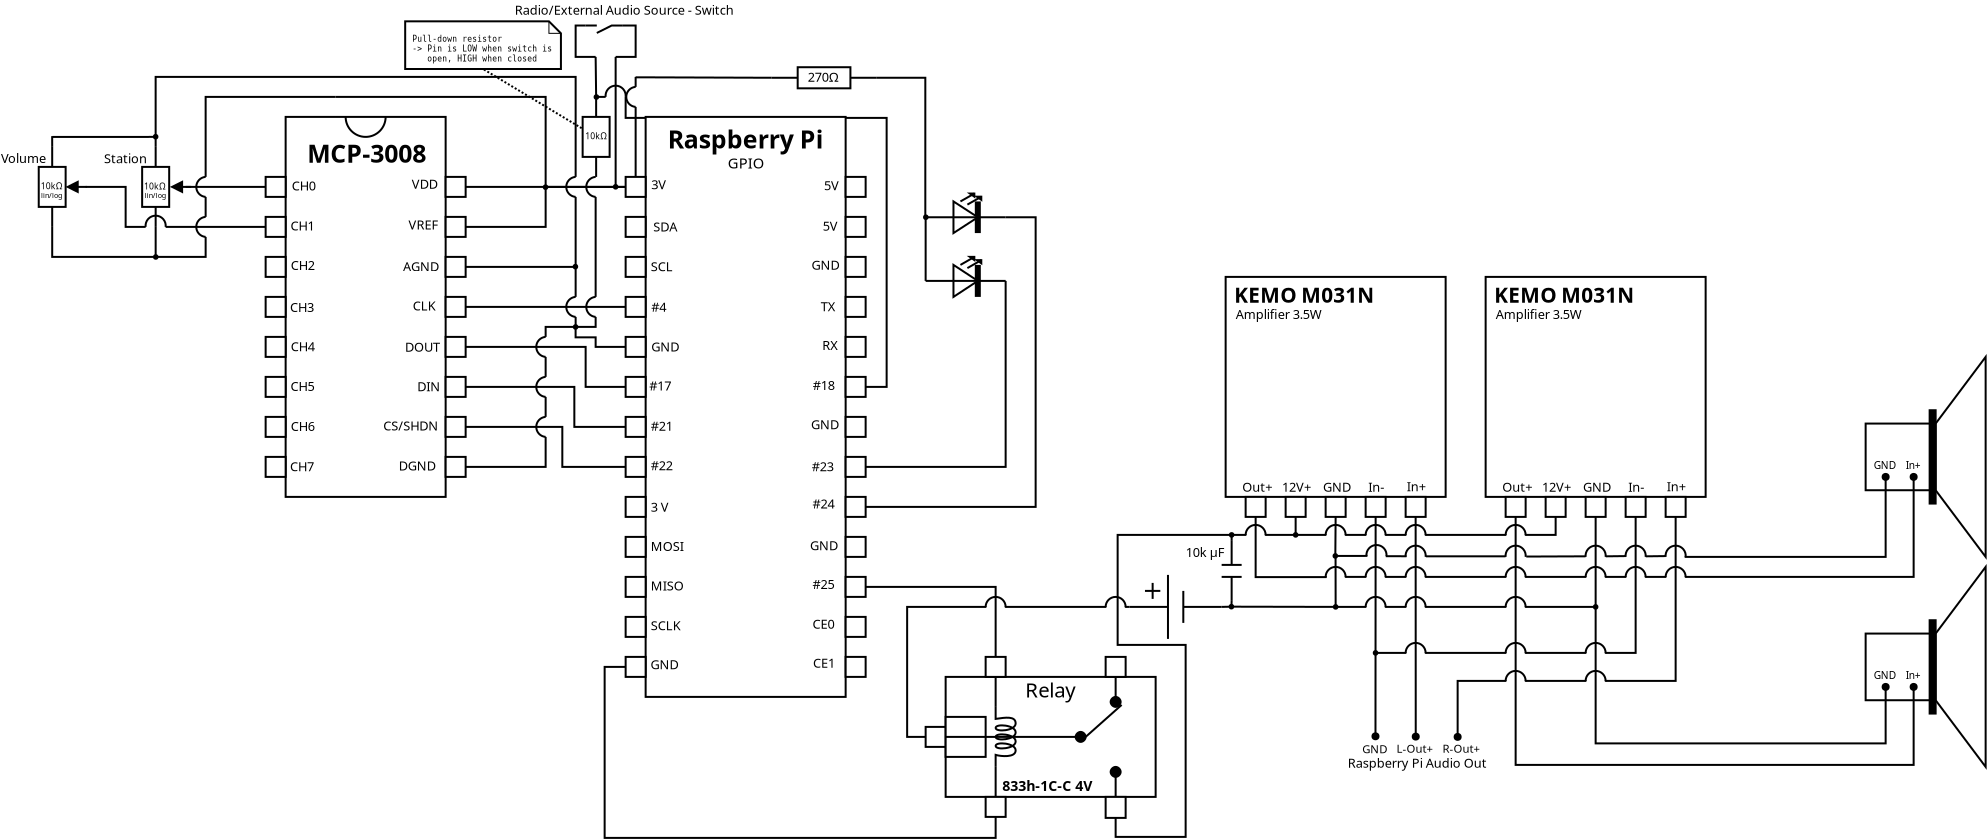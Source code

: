 <?xml version="1.0" encoding="UTF-8"?>
<dia:diagram xmlns:dia="http://www.lysator.liu.se/~alla/dia/">
  <dia:layer name="Background" visible="true" active="true">
    <dia:object type="Standard - Text" version="1" id="O0">
      <dia:attribute name="obj_pos">
        <dia:point val="65,4"/>
      </dia:attribute>
      <dia:attribute name="obj_bb">
        <dia:rectangle val="65,3.405;65,4.152"/>
      </dia:attribute>
      <dia:attribute name="text">
        <dia:composite type="text">
          <dia:attribute name="string">
            <dia:string>##</dia:string>
          </dia:attribute>
          <dia:attribute name="font">
            <dia:font family="sans" style="0" name="Helvetica"/>
          </dia:attribute>
          <dia:attribute name="height">
            <dia:real val="0.8"/>
          </dia:attribute>
          <dia:attribute name="pos">
            <dia:point val="65,4"/>
          </dia:attribute>
          <dia:attribute name="color">
            <dia:color val="#000000"/>
          </dia:attribute>
          <dia:attribute name="alignment">
            <dia:enum val="0"/>
          </dia:attribute>
        </dia:composite>
      </dia:attribute>
      <dia:attribute name="valign">
        <dia:enum val="3"/>
      </dia:attribute>
      <dia:connections>
        <dia:connection handle="0" to="O86" connection="0"/>
      </dia:connections>
    </dia:object>
    <dia:object type="Standard - Text" version="1" id="O1">
      <dia:attribute name="obj_pos">
        <dia:point val="40,9"/>
      </dia:attribute>
      <dia:attribute name="obj_bb">
        <dia:rectangle val="40,8.405;40,9.152"/>
      </dia:attribute>
      <dia:attribute name="text">
        <dia:composite type="text">
          <dia:attribute name="string">
            <dia:string>##</dia:string>
          </dia:attribute>
          <dia:attribute name="font">
            <dia:font family="sans" style="0" name="Helvetica"/>
          </dia:attribute>
          <dia:attribute name="height">
            <dia:real val="0.8"/>
          </dia:attribute>
          <dia:attribute name="pos">
            <dia:point val="40,9"/>
          </dia:attribute>
          <dia:attribute name="color">
            <dia:color val="#000000"/>
          </dia:attribute>
          <dia:attribute name="alignment">
            <dia:enum val="0"/>
          </dia:attribute>
        </dia:composite>
      </dia:attribute>
      <dia:attribute name="valign">
        <dia:enum val="3"/>
      </dia:attribute>
    </dia:object>
    <dia:object type="Standard - Line" version="0" id="O2">
      <dia:attribute name="obj_pos">
        <dia:point val="56,7.5"/>
      </dia:attribute>
      <dia:attribute name="obj_bb">
        <dia:rectangle val="55.95,7.45;64.05,7.55"/>
      </dia:attribute>
      <dia:attribute name="conn_endpoints">
        <dia:point val="56,7.5"/>
        <dia:point val="64,7.5"/>
      </dia:attribute>
      <dia:attribute name="numcp">
        <dia:int val="1"/>
      </dia:attribute>
      <dia:connections>
        <dia:connection handle="0" to="O154" connection="4"/>
        <dia:connection handle="1" to="O100" connection="3"/>
      </dia:connections>
    </dia:object>
    <dia:object type="Standard - ZigZagLine" version="1" id="O3">
      <dia:attribute name="obj_pos">
        <dia:point val="56,9.5"/>
      </dia:attribute>
      <dia:attribute name="obj_bb">
        <dia:rectangle val="55.95,7.45;64.05,9.55"/>
      </dia:attribute>
      <dia:attribute name="orth_points">
        <dia:point val="56,9.5"/>
        <dia:point val="60,9.5"/>
        <dia:point val="60,7.5"/>
        <dia:point val="64,7.5"/>
      </dia:attribute>
      <dia:attribute name="orth_orient">
        <dia:enum val="0"/>
        <dia:enum val="1"/>
        <dia:enum val="0"/>
      </dia:attribute>
      <dia:attribute name="autorouting">
        <dia:boolean val="true"/>
      </dia:attribute>
      <dia:connections>
        <dia:connection handle="0" to="O155" connection="4"/>
        <dia:connection handle="1" to="O100" connection="3"/>
      </dia:connections>
    </dia:object>
    <dia:object type="Standard - ZigZagLine" version="1" id="O4">
      <dia:attribute name="obj_pos">
        <dia:point val="56,11.5"/>
      </dia:attribute>
      <dia:attribute name="obj_bb">
        <dia:rectangle val="55.95,11.45;61.55,13.071"/>
      </dia:attribute>
      <dia:attribute name="orth_points">
        <dia:point val="56,11.5"/>
        <dia:point val="61.5,11.5"/>
        <dia:point val="61.5,13"/>
        <dia:point val="61.5,13"/>
      </dia:attribute>
      <dia:attribute name="orth_orient">
        <dia:enum val="0"/>
        <dia:enum val="1"/>
        <dia:enum val="0"/>
      </dia:attribute>
      <dia:attribute name="autorouting">
        <dia:boolean val="false"/>
      </dia:attribute>
      <dia:connections>
        <dia:connection handle="0" to="O156" connection="4"/>
      </dia:connections>
    </dia:object>
    <dia:object type="Standard - ZigZagLine" version="1" id="O5">
      <dia:attribute name="obj_pos">
        <dia:point val="56,13.5"/>
      </dia:attribute>
      <dia:attribute name="obj_bb">
        <dia:rectangle val="55.95,13.45;64.05,13.55"/>
      </dia:attribute>
      <dia:attribute name="orth_points">
        <dia:point val="56,13.5"/>
        <dia:point val="62,13.5"/>
        <dia:point val="62,13.5"/>
        <dia:point val="64,13.5"/>
      </dia:attribute>
      <dia:attribute name="orth_orient">
        <dia:enum val="0"/>
        <dia:enum val="1"/>
        <dia:enum val="0"/>
      </dia:attribute>
      <dia:attribute name="autorouting">
        <dia:boolean val="false"/>
      </dia:attribute>
      <dia:connections>
        <dia:connection handle="0" to="O157" connection="4"/>
        <dia:connection handle="1" to="O103" connection="3"/>
      </dia:connections>
    </dia:object>
    <dia:object type="Standard - ZigZagLine" version="1" id="O6">
      <dia:attribute name="obj_pos">
        <dia:point val="56,15.5"/>
      </dia:attribute>
      <dia:attribute name="obj_bb">
        <dia:rectangle val="55.95,15.45;64.05,17.55"/>
      </dia:attribute>
      <dia:attribute name="orth_points">
        <dia:point val="56,15.5"/>
        <dia:point val="62,15.5"/>
        <dia:point val="62,17.5"/>
        <dia:point val="64,17.5"/>
      </dia:attribute>
      <dia:attribute name="orth_orient">
        <dia:enum val="0"/>
        <dia:enum val="1"/>
        <dia:enum val="0"/>
      </dia:attribute>
      <dia:attribute name="autorouting">
        <dia:boolean val="false"/>
      </dia:attribute>
      <dia:connections>
        <dia:connection handle="0" to="O158" connection="4"/>
        <dia:connection handle="1" to="O105" connection="3"/>
      </dia:connections>
    </dia:object>
    <dia:object type="Standard - ZigZagLine" version="1" id="O7">
      <dia:attribute name="obj_pos">
        <dia:point val="56,17.5"/>
      </dia:attribute>
      <dia:attribute name="obj_bb">
        <dia:rectangle val="55.95,17.45;64.05,19.55"/>
      </dia:attribute>
      <dia:attribute name="orth_points">
        <dia:point val="56,17.5"/>
        <dia:point val="61.435,17.5"/>
        <dia:point val="61.435,19.5"/>
        <dia:point val="64,19.5"/>
      </dia:attribute>
      <dia:attribute name="orth_orient">
        <dia:enum val="0"/>
        <dia:enum val="1"/>
        <dia:enum val="0"/>
      </dia:attribute>
      <dia:attribute name="autorouting">
        <dia:boolean val="false"/>
      </dia:attribute>
      <dia:connections>
        <dia:connection handle="0" to="O159" connection="4"/>
        <dia:connection handle="1" to="O106" connection="3"/>
      </dia:connections>
    </dia:object>
    <dia:object type="Standard - ZigZagLine" version="1" id="O8">
      <dia:attribute name="obj_pos">
        <dia:point val="56,19.5"/>
      </dia:attribute>
      <dia:attribute name="obj_bb">
        <dia:rectangle val="55.95,19.45;64.05,21.55"/>
      </dia:attribute>
      <dia:attribute name="orth_points">
        <dia:point val="56,19.5"/>
        <dia:point val="60.834,19.5"/>
        <dia:point val="60.834,21.5"/>
        <dia:point val="64,21.5"/>
      </dia:attribute>
      <dia:attribute name="orth_orient">
        <dia:enum val="0"/>
        <dia:enum val="1"/>
        <dia:enum val="0"/>
      </dia:attribute>
      <dia:attribute name="autorouting">
        <dia:boolean val="false"/>
      </dia:attribute>
      <dia:connections>
        <dia:connection handle="0" to="O160" connection="4"/>
        <dia:connection handle="1" to="O107" connection="3"/>
      </dia:connections>
    </dia:object>
    <dia:object type="Standard - Arc" version="0" id="O9">
      <dia:attribute name="obj_pos">
        <dia:point val="61.5,13"/>
      </dia:attribute>
      <dia:attribute name="obj_bb">
        <dia:rectangle val="60.981,12.95;61.55,14.05"/>
      </dia:attribute>
      <dia:attribute name="conn_endpoints">
        <dia:point val="61.5,13"/>
        <dia:point val="61.5,14"/>
      </dia:attribute>
      <dia:attribute name="curve_distance">
        <dia:real val="0.469"/>
      </dia:attribute>
    </dia:object>
    <dia:object type="Standard - ZigZagLine" version="1" id="O10">
      <dia:attribute name="obj_pos">
        <dia:point val="61.498,14.503"/>
      </dia:attribute>
      <dia:attribute name="obj_bb">
        <dia:rectangle val="61.448,14.453;64.05,15.55"/>
      </dia:attribute>
      <dia:attribute name="orth_points">
        <dia:point val="61.498,14.503"/>
        <dia:point val="61.498,15.022"/>
        <dia:point val="62.5,15.022"/>
        <dia:point val="62.5,15.5"/>
        <dia:point val="64,15.5"/>
      </dia:attribute>
      <dia:attribute name="orth_orient">
        <dia:enum val="1"/>
        <dia:enum val="0"/>
        <dia:enum val="1"/>
        <dia:enum val="0"/>
      </dia:attribute>
      <dia:attribute name="autorouting">
        <dia:boolean val="false"/>
      </dia:attribute>
      <dia:connections>
        <dia:connection handle="0" to="O185" connection="0"/>
        <dia:connection handle="1" to="O104" connection="3"/>
      </dia:connections>
    </dia:object>
    <dia:object type="Standard - Arc" version="0" id="O11">
      <dia:attribute name="obj_pos">
        <dia:point val="60,19"/>
      </dia:attribute>
      <dia:attribute name="obj_bb">
        <dia:rectangle val="59.481,18.95;60.05,20.05"/>
      </dia:attribute>
      <dia:attribute name="conn_endpoints">
        <dia:point val="60,19"/>
        <dia:point val="60,20"/>
      </dia:attribute>
      <dia:attribute name="curve_distance">
        <dia:real val="0.469"/>
      </dia:attribute>
    </dia:object>
    <dia:object type="Standard - Arc" version="0" id="O12">
      <dia:attribute name="obj_pos">
        <dia:point val="60,17"/>
      </dia:attribute>
      <dia:attribute name="obj_bb">
        <dia:rectangle val="59.481,16.95;60.05,18.05"/>
      </dia:attribute>
      <dia:attribute name="conn_endpoints">
        <dia:point val="60,17"/>
        <dia:point val="60,18"/>
      </dia:attribute>
      <dia:attribute name="curve_distance">
        <dia:real val="0.469"/>
      </dia:attribute>
    </dia:object>
    <dia:object type="Standard - Arc" version="0" id="O13">
      <dia:attribute name="obj_pos">
        <dia:point val="60,15"/>
      </dia:attribute>
      <dia:attribute name="obj_bb">
        <dia:rectangle val="59.481,14.95;60.05,16.05"/>
      </dia:attribute>
      <dia:attribute name="conn_endpoints">
        <dia:point val="60,15"/>
        <dia:point val="60,16"/>
      </dia:attribute>
      <dia:attribute name="curve_distance">
        <dia:real val="0.469"/>
      </dia:attribute>
    </dia:object>
    <dia:object type="Standard - ZigZagLine" version="1" id="O14">
      <dia:attribute name="obj_pos">
        <dia:point val="56,21.5"/>
      </dia:attribute>
      <dia:attribute name="obj_bb">
        <dia:rectangle val="55.95,19.929;60.05,21.55"/>
      </dia:attribute>
      <dia:attribute name="orth_points">
        <dia:point val="56,21.5"/>
        <dia:point val="60,21.5"/>
        <dia:point val="60,20"/>
        <dia:point val="60,20"/>
      </dia:attribute>
      <dia:attribute name="orth_orient">
        <dia:enum val="0"/>
        <dia:enum val="1"/>
        <dia:enum val="0"/>
      </dia:attribute>
      <dia:attribute name="autorouting">
        <dia:boolean val="false"/>
      </dia:attribute>
      <dia:connections>
        <dia:connection handle="0" to="O161" connection="4"/>
      </dia:connections>
    </dia:object>
    <dia:object type="Standard - Line" version="0" id="O15">
      <dia:attribute name="obj_pos">
        <dia:point val="60,19"/>
      </dia:attribute>
      <dia:attribute name="obj_bb">
        <dia:rectangle val="59.95,17.95;60.05,19.05"/>
      </dia:attribute>
      <dia:attribute name="conn_endpoints">
        <dia:point val="60,19"/>
        <dia:point val="60,18"/>
      </dia:attribute>
      <dia:attribute name="numcp">
        <dia:int val="1"/>
      </dia:attribute>
    </dia:object>
    <dia:object type="Standard - Line" version="0" id="O16">
      <dia:attribute name="obj_pos">
        <dia:point val="60,17"/>
      </dia:attribute>
      <dia:attribute name="obj_bb">
        <dia:rectangle val="59.95,15.95;60.05,17.05"/>
      </dia:attribute>
      <dia:attribute name="conn_endpoints">
        <dia:point val="60,17"/>
        <dia:point val="60,16"/>
      </dia:attribute>
      <dia:attribute name="numcp">
        <dia:int val="1"/>
      </dia:attribute>
    </dia:object>
    <dia:object type="Circuit - Vertical Resistor (European)" version="1" id="O17">
      <dia:attribute name="obj_pos">
        <dia:point val="39.825,5.5"/>
      </dia:attribute>
      <dia:attribute name="obj_bb">
        <dia:rectangle val="39.776,5.5;41.227,9.5"/>
      </dia:attribute>
      <dia:attribute name="meta">
        <dia:composite type="dict"/>
      </dia:attribute>
      <dia:attribute name="elem_corner">
        <dia:point val="39.825,5.5"/>
      </dia:attribute>
      <dia:attribute name="elem_width">
        <dia:real val="1.352"/>
      </dia:attribute>
      <dia:attribute name="elem_height">
        <dia:real val="4"/>
      </dia:attribute>
      <dia:attribute name="line_width">
        <dia:real val="0.1"/>
      </dia:attribute>
      <dia:attribute name="line_colour">
        <dia:color val="#000000"/>
      </dia:attribute>
      <dia:attribute name="fill_colour">
        <dia:color val="#ffffff"/>
      </dia:attribute>
      <dia:attribute name="show_background">
        <dia:boolean val="true"/>
      </dia:attribute>
      <dia:attribute name="line_style">
        <dia:enum val="0"/>
        <dia:real val="1"/>
      </dia:attribute>
      <dia:attribute name="flip_horizontal">
        <dia:boolean val="false"/>
      </dia:attribute>
      <dia:attribute name="flip_vertical">
        <dia:boolean val="false"/>
      </dia:attribute>
      <dia:attribute name="subscale">
        <dia:real val="1"/>
      </dia:attribute>
    </dia:object>
    <dia:object type="Standard - Line" version="0" id="O18">
      <dia:attribute name="obj_pos">
        <dia:point val="42.273,7.5"/>
      </dia:attribute>
      <dia:attribute name="obj_bb">
        <dia:rectangle val="41.161,7.169;42.323,7.831"/>
      </dia:attribute>
      <dia:attribute name="conn_endpoints">
        <dia:point val="42.273,7.5"/>
        <dia:point val="41.273,7.5"/>
      </dia:attribute>
      <dia:attribute name="numcp">
        <dia:int val="1"/>
      </dia:attribute>
      <dia:attribute name="end_arrow">
        <dia:enum val="3"/>
      </dia:attribute>
      <dia:attribute name="end_arrow_length">
        <dia:real val="0.5"/>
      </dia:attribute>
      <dia:attribute name="end_arrow_width">
        <dia:real val="0.5"/>
      </dia:attribute>
    </dia:object>
    <dia:object type="Standard - ZigZagLine" version="1" id="O19">
      <dia:attribute name="obj_pos">
        <dia:point val="42,7.5"/>
      </dia:attribute>
      <dia:attribute name="obj_bb">
        <dia:rectangle val="41.95,7.45;46.05,7.55"/>
      </dia:attribute>
      <dia:attribute name="orth_points">
        <dia:point val="42,7.5"/>
        <dia:point val="44,7.5"/>
        <dia:point val="44,7.5"/>
        <dia:point val="46,7.5"/>
      </dia:attribute>
      <dia:attribute name="orth_orient">
        <dia:enum val="0"/>
        <dia:enum val="1"/>
        <dia:enum val="0"/>
      </dia:attribute>
      <dia:attribute name="autorouting">
        <dia:boolean val="false"/>
      </dia:attribute>
      <dia:connections>
        <dia:connection handle="1" to="O144" connection="3"/>
      </dia:connections>
    </dia:object>
    <dia:object type="Standard - Text" version="1" id="O20">
      <dia:attribute name="obj_pos">
        <dia:point val="37,9"/>
      </dia:attribute>
      <dia:attribute name="obj_bb">
        <dia:rectangle val="37,8.405;37,9.152"/>
      </dia:attribute>
      <dia:attribute name="text">
        <dia:composite type="text">
          <dia:attribute name="string">
            <dia:string>##</dia:string>
          </dia:attribute>
          <dia:attribute name="font">
            <dia:font family="sans" style="0" name="Helvetica"/>
          </dia:attribute>
          <dia:attribute name="height">
            <dia:real val="0.8"/>
          </dia:attribute>
          <dia:attribute name="pos">
            <dia:point val="37,9"/>
          </dia:attribute>
          <dia:attribute name="color">
            <dia:color val="#000000"/>
          </dia:attribute>
          <dia:attribute name="alignment">
            <dia:enum val="0"/>
          </dia:attribute>
        </dia:composite>
      </dia:attribute>
      <dia:attribute name="valign">
        <dia:enum val="3"/>
      </dia:attribute>
    </dia:object>
    <dia:object type="Circuit - Vertical Resistor (European)" version="1" id="O21">
      <dia:attribute name="obj_pos">
        <dia:point val="34.655,5.5"/>
      </dia:attribute>
      <dia:attribute name="obj_bb">
        <dia:rectangle val="34.605,5.5;36.05,9.5"/>
      </dia:attribute>
      <dia:attribute name="meta">
        <dia:composite type="dict"/>
      </dia:attribute>
      <dia:attribute name="elem_corner">
        <dia:point val="34.655,5.5"/>
      </dia:attribute>
      <dia:attribute name="elem_width">
        <dia:real val="1.345"/>
      </dia:attribute>
      <dia:attribute name="elem_height">
        <dia:real val="4"/>
      </dia:attribute>
      <dia:attribute name="line_width">
        <dia:real val="0.1"/>
      </dia:attribute>
      <dia:attribute name="line_colour">
        <dia:color val="#000000"/>
      </dia:attribute>
      <dia:attribute name="fill_colour">
        <dia:color val="#ffffff"/>
      </dia:attribute>
      <dia:attribute name="show_background">
        <dia:boolean val="true"/>
      </dia:attribute>
      <dia:attribute name="line_style">
        <dia:enum val="0"/>
        <dia:real val="1"/>
      </dia:attribute>
      <dia:attribute name="flip_horizontal">
        <dia:boolean val="false"/>
      </dia:attribute>
      <dia:attribute name="flip_vertical">
        <dia:boolean val="false"/>
      </dia:attribute>
      <dia:attribute name="subscale">
        <dia:real val="1"/>
      </dia:attribute>
    </dia:object>
    <dia:object type="Standard - Line" version="0" id="O22">
      <dia:attribute name="obj_pos">
        <dia:point val="37.054,7.5"/>
      </dia:attribute>
      <dia:attribute name="obj_bb">
        <dia:rectangle val="35.943,7.169;37.105,7.831"/>
      </dia:attribute>
      <dia:attribute name="conn_endpoints">
        <dia:point val="37.054,7.5"/>
        <dia:point val="36.054,7.5"/>
      </dia:attribute>
      <dia:attribute name="numcp">
        <dia:int val="1"/>
      </dia:attribute>
      <dia:attribute name="end_arrow">
        <dia:enum val="3"/>
      </dia:attribute>
      <dia:attribute name="end_arrow_length">
        <dia:real val="0.5"/>
      </dia:attribute>
      <dia:attribute name="end_arrow_width">
        <dia:real val="0.5"/>
      </dia:attribute>
    </dia:object>
    <dia:object type="Standard - ZigZagLine" version="1" id="O23">
      <dia:attribute name="obj_pos">
        <dia:point val="37,7.5"/>
      </dia:attribute>
      <dia:attribute name="obj_bb">
        <dia:rectangle val="36.95,7.45;40.05,9.55"/>
      </dia:attribute>
      <dia:attribute name="orth_points">
        <dia:point val="37,7.5"/>
        <dia:point val="39,7.5"/>
        <dia:point val="39,9.5"/>
        <dia:point val="40,9.5"/>
      </dia:attribute>
      <dia:attribute name="orth_orient">
        <dia:enum val="0"/>
        <dia:enum val="1"/>
        <dia:enum val="0"/>
      </dia:attribute>
      <dia:attribute name="autorouting">
        <dia:boolean val="false"/>
      </dia:attribute>
    </dia:object>
    <dia:object type="Standard - Arc" version="0" id="O24">
      <dia:attribute name="obj_pos">
        <dia:point val="40,9.5"/>
      </dia:attribute>
      <dia:attribute name="obj_bb">
        <dia:rectangle val="39.947,8.888;41.053,9.55"/>
      </dia:attribute>
      <dia:attribute name="conn_endpoints">
        <dia:point val="40,9.5"/>
        <dia:point val="41,9.5"/>
      </dia:attribute>
      <dia:attribute name="curve_distance">
        <dia:real val="-0.562"/>
      </dia:attribute>
    </dia:object>
    <dia:object type="Standard - ZigZagLine" version="1" id="O25">
      <dia:attribute name="obj_pos">
        <dia:point val="41,9.5"/>
      </dia:attribute>
      <dia:attribute name="obj_bb">
        <dia:rectangle val="40.95,9.45;46.05,9.55"/>
      </dia:attribute>
      <dia:attribute name="orth_points">
        <dia:point val="41,9.5"/>
        <dia:point val="44,9.5"/>
        <dia:point val="44,9.5"/>
        <dia:point val="46,9.5"/>
      </dia:attribute>
      <dia:attribute name="orth_orient">
        <dia:enum val="0"/>
        <dia:enum val="1"/>
        <dia:enum val="0"/>
      </dia:attribute>
      <dia:attribute name="autorouting">
        <dia:boolean val="false"/>
      </dia:attribute>
      <dia:connections>
        <dia:connection handle="1" to="O145" connection="3"/>
      </dia:connections>
    </dia:object>
    <dia:object type="Standard - ZigZagLine" version="1" id="O26">
      <dia:attribute name="obj_pos">
        <dia:point val="40.501,9.5"/>
      </dia:attribute>
      <dia:attribute name="obj_bb">
        <dia:rectangle val="35.278,9.45;40.551,11.05"/>
      </dia:attribute>
      <dia:attribute name="orth_points">
        <dia:point val="40.501,9.5"/>
        <dia:point val="40.501,11"/>
        <dia:point val="35.328,11"/>
        <dia:point val="35.328,9.5"/>
      </dia:attribute>
      <dia:attribute name="orth_orient">
        <dia:enum val="1"/>
        <dia:enum val="0"/>
        <dia:enum val="1"/>
      </dia:attribute>
      <dia:attribute name="autorouting">
        <dia:boolean val="false"/>
      </dia:attribute>
      <dia:connections>
        <dia:connection handle="0" to="O17" connection="1"/>
        <dia:connection handle="1" to="O21" connection="1"/>
      </dia:connections>
    </dia:object>
    <dia:object type="Standard - ZigZagLine" version="1" id="O27">
      <dia:attribute name="obj_pos">
        <dia:point val="40.5,5"/>
      </dia:attribute>
      <dia:attribute name="obj_bb">
        <dia:rectangle val="40.45,1.95;61.55,7.05"/>
      </dia:attribute>
      <dia:attribute name="orth_points">
        <dia:point val="40.5,5"/>
        <dia:point val="40.5,2"/>
        <dia:point val="61.5,2"/>
        <dia:point val="61.5,7"/>
      </dia:attribute>
      <dia:attribute name="orth_orient">
        <dia:enum val="1"/>
        <dia:enum val="0"/>
        <dia:enum val="1"/>
      </dia:attribute>
      <dia:attribute name="autorouting">
        <dia:boolean val="false"/>
      </dia:attribute>
    </dia:object>
    <dia:object type="Standard - Line" version="0" id="O28">
      <dia:attribute name="obj_pos">
        <dia:point val="41,5"/>
      </dia:attribute>
      <dia:attribute name="obj_bb">
        <dia:rectangle val="41,5;41,5"/>
      </dia:attribute>
      <dia:attribute name="conn_endpoints">
        <dia:point val="41,5"/>
        <dia:point val="41,5"/>
      </dia:attribute>
      <dia:attribute name="numcp">
        <dia:int val="1"/>
      </dia:attribute>
    </dia:object>
    <dia:object type="Standard - Line" version="0" id="O29">
      <dia:attribute name="obj_pos">
        <dia:point val="35.339,5.001"/>
      </dia:attribute>
      <dia:attribute name="obj_bb">
        <dia:rectangle val="35.289,4.95;40.55,5.051"/>
      </dia:attribute>
      <dia:attribute name="conn_endpoints">
        <dia:point val="35.339,5.001"/>
        <dia:point val="40.5,5"/>
      </dia:attribute>
      <dia:attribute name="numcp">
        <dia:int val="1"/>
      </dia:attribute>
    </dia:object>
    <dia:object type="Standard - Line" version="0" id="O30">
      <dia:attribute name="obj_pos">
        <dia:point val="35.326,4.96"/>
      </dia:attribute>
      <dia:attribute name="obj_bb">
        <dia:rectangle val="35.275,4.91;35.378,5.55"/>
      </dia:attribute>
      <dia:attribute name="conn_endpoints">
        <dia:point val="35.326,4.96"/>
        <dia:point val="35.328,5.5"/>
      </dia:attribute>
      <dia:attribute name="numcp">
        <dia:int val="1"/>
      </dia:attribute>
      <dia:connections>
        <dia:connection handle="1" to="O21" connection="0"/>
      </dia:connections>
    </dia:object>
    <dia:object type="Standard - Line" version="0" id="O31">
      <dia:attribute name="obj_pos">
        <dia:point val="40.501,5.5"/>
      </dia:attribute>
      <dia:attribute name="obj_bb">
        <dia:rectangle val="40.45,4.95;40.551,5.55"/>
      </dia:attribute>
      <dia:attribute name="conn_endpoints">
        <dia:point val="40.501,5.5"/>
        <dia:point val="40.5,5"/>
      </dia:attribute>
      <dia:attribute name="numcp">
        <dia:int val="1"/>
      </dia:attribute>
      <dia:connections>
        <dia:connection handle="0" to="O17" connection="0"/>
      </dia:connections>
    </dia:object>
    <dia:object type="Standard - Arc" version="0" id="O32">
      <dia:attribute name="obj_pos">
        <dia:point val="61.5,7"/>
      </dia:attribute>
      <dia:attribute name="obj_bb">
        <dia:rectangle val="60.981,6.95;61.55,8.05"/>
      </dia:attribute>
      <dia:attribute name="conn_endpoints">
        <dia:point val="61.5,7"/>
        <dia:point val="61.5,8"/>
      </dia:attribute>
      <dia:attribute name="curve_distance">
        <dia:real val="0.469"/>
      </dia:attribute>
    </dia:object>
    <dia:object type="Standard - Line" version="0" id="O33">
      <dia:attribute name="obj_pos">
        <dia:point val="61.5,8"/>
      </dia:attribute>
      <dia:attribute name="obj_bb">
        <dia:rectangle val="61.45,7.95;61.55,11.55"/>
      </dia:attribute>
      <dia:attribute name="conn_endpoints">
        <dia:point val="61.5,8"/>
        <dia:point val="61.5,11.5"/>
      </dia:attribute>
      <dia:attribute name="numcp">
        <dia:int val="1"/>
      </dia:attribute>
    </dia:object>
    <dia:object type="Standard - Arc" version="0" id="O34">
      <dia:attribute name="obj_pos">
        <dia:point val="43,9"/>
      </dia:attribute>
      <dia:attribute name="obj_bb">
        <dia:rectangle val="42.481,8.95;43.05,10.05"/>
      </dia:attribute>
      <dia:attribute name="conn_endpoints">
        <dia:point val="43,9"/>
        <dia:point val="43,10"/>
      </dia:attribute>
      <dia:attribute name="curve_distance">
        <dia:real val="0.469"/>
      </dia:attribute>
    </dia:object>
    <dia:object type="Standard - Arc" version="0" id="O35">
      <dia:attribute name="obj_pos">
        <dia:point val="43,7"/>
      </dia:attribute>
      <dia:attribute name="obj_bb">
        <dia:rectangle val="42.481,6.95;43.05,8.05"/>
      </dia:attribute>
      <dia:attribute name="conn_endpoints">
        <dia:point val="43,7"/>
        <dia:point val="43,8"/>
      </dia:attribute>
      <dia:attribute name="curve_distance">
        <dia:real val="0.469"/>
      </dia:attribute>
    </dia:object>
    <dia:object type="Standard - Line" version="0" id="O36">
      <dia:attribute name="obj_pos">
        <dia:point val="43,8"/>
      </dia:attribute>
      <dia:attribute name="obj_bb">
        <dia:rectangle val="42.95,7.95;43.05,9.05"/>
      </dia:attribute>
      <dia:attribute name="conn_endpoints">
        <dia:point val="43,8"/>
        <dia:point val="43,9"/>
      </dia:attribute>
      <dia:attribute name="numcp">
        <dia:int val="1"/>
      </dia:attribute>
    </dia:object>
    <dia:object type="Standard - ZigZagLine" version="1" id="O37">
      <dia:attribute name="obj_pos">
        <dia:point val="43,7"/>
      </dia:attribute>
      <dia:attribute name="obj_bb">
        <dia:rectangle val="42.95,2.95;49.571,7.05"/>
      </dia:attribute>
      <dia:attribute name="orth_points">
        <dia:point val="43,7"/>
        <dia:point val="43,3"/>
        <dia:point val="49.5,3"/>
        <dia:point val="49.5,3"/>
      </dia:attribute>
      <dia:attribute name="orth_orient">
        <dia:enum val="1"/>
        <dia:enum val="0"/>
        <dia:enum val="1"/>
      </dia:attribute>
      <dia:attribute name="autorouting">
        <dia:boolean val="false"/>
      </dia:attribute>
    </dia:object>
    <dia:object type="Standard - ZigZagLine" version="1" id="O38">
      <dia:attribute name="obj_pos">
        <dia:point val="49.5,3"/>
      </dia:attribute>
      <dia:attribute name="obj_bb">
        <dia:rectangle val="49.5,2.95;60.05,7.55"/>
      </dia:attribute>
      <dia:attribute name="orth_points">
        <dia:point val="49.5,3"/>
        <dia:point val="49.5,3"/>
        <dia:point val="60,3"/>
        <dia:point val="60,7.5"/>
      </dia:attribute>
      <dia:attribute name="orth_orient">
        <dia:enum val="1"/>
        <dia:enum val="0"/>
        <dia:enum val="1"/>
      </dia:attribute>
      <dia:attribute name="autorouting">
        <dia:boolean val="false"/>
      </dia:attribute>
      <dia:connections>
        <dia:connection handle="1" to="O2" connection="0"/>
      </dia:connections>
    </dia:object>
    <dia:object type="Standard - ZigZagLine" version="1" id="O39">
      <dia:attribute name="obj_pos">
        <dia:point val="40.5,11"/>
      </dia:attribute>
      <dia:attribute name="obj_bb">
        <dia:rectangle val="40.45,9.929;43.05,11.05"/>
      </dia:attribute>
      <dia:attribute name="orth_points">
        <dia:point val="40.5,11"/>
        <dia:point val="43,11"/>
        <dia:point val="43,10"/>
        <dia:point val="43,10"/>
      </dia:attribute>
      <dia:attribute name="orth_orient">
        <dia:enum val="0"/>
        <dia:enum val="1"/>
        <dia:enum val="0"/>
      </dia:attribute>
      <dia:attribute name="autorouting">
        <dia:boolean val="false"/>
      </dia:attribute>
    </dia:object>
    <dia:object type="Electric - connpoint" version="1" id="O40">
      <dia:attribute name="obj_pos">
        <dia:point val="60.088,10.088"/>
      </dia:attribute>
      <dia:attribute name="obj_bb">
        <dia:rectangle val="60.053,10.053;62.924,12.924"/>
      </dia:attribute>
      <dia:attribute name="meta">
        <dia:composite type="dict"/>
      </dia:attribute>
      <dia:attribute name="elem_corner">
        <dia:point val="60.088,10.088"/>
      </dia:attribute>
      <dia:attribute name="elem_width">
        <dia:real val="2.8"/>
      </dia:attribute>
      <dia:attribute name="elem_height">
        <dia:real val="2.8"/>
      </dia:attribute>
      <dia:attribute name="line_width">
        <dia:real val="0.1"/>
      </dia:attribute>
      <dia:attribute name="line_colour">
        <dia:color val="#000000"/>
      </dia:attribute>
      <dia:attribute name="fill_colour">
        <dia:color val="#ffffff"/>
      </dia:attribute>
      <dia:attribute name="show_background">
        <dia:boolean val="true"/>
      </dia:attribute>
      <dia:attribute name="line_style">
        <dia:enum val="0"/>
        <dia:real val="1"/>
      </dia:attribute>
      <dia:attribute name="flip_horizontal">
        <dia:boolean val="false"/>
      </dia:attribute>
      <dia:attribute name="flip_vertical">
        <dia:boolean val="false"/>
      </dia:attribute>
      <dia:attribute name="subscale">
        <dia:real val="1"/>
      </dia:attribute>
    </dia:object>
    <dia:object type="Standard - Line" version="0" id="O41">
      <dia:attribute name="obj_pos">
        <dia:point val="61.5,14"/>
      </dia:attribute>
      <dia:attribute name="obj_bb">
        <dia:rectangle val="61.45,13.95;61.55,14.55"/>
      </dia:attribute>
      <dia:attribute name="conn_endpoints">
        <dia:point val="61.5,14"/>
        <dia:point val="61.5,14.5"/>
      </dia:attribute>
      <dia:attribute name="numcp">
        <dia:int val="1"/>
      </dia:attribute>
    </dia:object>
    <dia:object type="Standard - ZigZagLine" version="1" id="O42">
      <dia:attribute name="obj_pos">
        <dia:point val="60,15"/>
      </dia:attribute>
      <dia:attribute name="obj_bb">
        <dia:rectangle val="59.95,14.45;61.55,15"/>
      </dia:attribute>
      <dia:attribute name="orth_points">
        <dia:point val="60,15"/>
        <dia:point val="60,15"/>
        <dia:point val="60,14.5"/>
        <dia:point val="61.5,14.5"/>
      </dia:attribute>
      <dia:attribute name="orth_orient">
        <dia:enum val="0"/>
        <dia:enum val="1"/>
        <dia:enum val="0"/>
      </dia:attribute>
      <dia:attribute name="autorouting">
        <dia:boolean val="false"/>
      </dia:attribute>
    </dia:object>
    <dia:object type="Standard - ZigZagLine" version="1" id="O43">
      <dia:attribute name="obj_pos">
        <dia:point val="61.5,14.5"/>
      </dia:attribute>
      <dia:attribute name="obj_bb">
        <dia:rectangle val="61.5,13.95;62.55,14.55"/>
      </dia:attribute>
      <dia:attribute name="orth_points">
        <dia:point val="61.5,14.5"/>
        <dia:point val="61.5,14.5"/>
        <dia:point val="62.5,14.5"/>
        <dia:point val="62.5,14"/>
      </dia:attribute>
      <dia:attribute name="orth_orient">
        <dia:enum val="1"/>
        <dia:enum val="0"/>
        <dia:enum val="1"/>
      </dia:attribute>
      <dia:attribute name="autorouting">
        <dia:boolean val="false"/>
      </dia:attribute>
    </dia:object>
    <dia:object type="Standard - Arc" version="0" id="O44">
      <dia:attribute name="obj_pos">
        <dia:point val="62.5,13"/>
      </dia:attribute>
      <dia:attribute name="obj_bb">
        <dia:rectangle val="61.981,12.95;62.55,14.05"/>
      </dia:attribute>
      <dia:attribute name="conn_endpoints">
        <dia:point val="62.5,13"/>
        <dia:point val="62.5,14"/>
      </dia:attribute>
      <dia:attribute name="curve_distance">
        <dia:real val="0.469"/>
      </dia:attribute>
    </dia:object>
    <dia:object type="Standard - Line" version="0" id="O45">
      <dia:attribute name="obj_pos">
        <dia:point val="62.5,13"/>
      </dia:attribute>
      <dia:attribute name="obj_bb">
        <dia:rectangle val="62.45,7.95;62.55,13.05"/>
      </dia:attribute>
      <dia:attribute name="conn_endpoints">
        <dia:point val="62.5,13"/>
        <dia:point val="62.5,8"/>
      </dia:attribute>
      <dia:attribute name="numcp">
        <dia:int val="1"/>
      </dia:attribute>
    </dia:object>
    <dia:object type="Standard - Arc" version="0" id="O46">
      <dia:attribute name="obj_pos">
        <dia:point val="62.5,7"/>
      </dia:attribute>
      <dia:attribute name="obj_bb">
        <dia:rectangle val="61.981,6.95;62.55,8.05"/>
      </dia:attribute>
      <dia:attribute name="conn_endpoints">
        <dia:point val="62.5,7"/>
        <dia:point val="62.5,8"/>
      </dia:attribute>
      <dia:attribute name="curve_distance">
        <dia:real val="0.469"/>
      </dia:attribute>
    </dia:object>
    <dia:object type="Electric - contact_o" version="1" id="O47">
      <dia:attribute name="obj_pos">
        <dia:point val="62,-1.5"/>
      </dia:attribute>
      <dia:attribute name="obj_bb">
        <dia:rectangle val="61.965,-1.535;63.897,0.396"/>
      </dia:attribute>
      <dia:attribute name="meta">
        <dia:composite type="dict"/>
      </dia:attribute>
      <dia:attribute name="elem_corner">
        <dia:point val="62,-1.5"/>
      </dia:attribute>
      <dia:attribute name="elem_width">
        <dia:real val="1.861"/>
      </dia:attribute>
      <dia:attribute name="elem_height">
        <dia:real val="1.861"/>
      </dia:attribute>
      <dia:attribute name="line_width">
        <dia:real val="0.1"/>
      </dia:attribute>
      <dia:attribute name="line_colour">
        <dia:color val="#000000"/>
      </dia:attribute>
      <dia:attribute name="fill_colour">
        <dia:color val="#ffffff"/>
      </dia:attribute>
      <dia:attribute name="show_background">
        <dia:boolean val="true"/>
      </dia:attribute>
      <dia:attribute name="line_style">
        <dia:enum val="0"/>
        <dia:real val="1"/>
      </dia:attribute>
      <dia:attribute name="padding">
        <dia:real val="0.1"/>
      </dia:attribute>
      <dia:attribute name="text">
        <dia:composite type="text">
          <dia:attribute name="string">
            <dia:string>##</dia:string>
          </dia:attribute>
          <dia:attribute name="font">
            <dia:font family="sans" style="0" name="Helvetica"/>
          </dia:attribute>
          <dia:attribute name="height">
            <dia:real val="0.8"/>
          </dia:attribute>
          <dia:attribute name="pos">
            <dia:point val="62.931,-0.756"/>
          </dia:attribute>
          <dia:attribute name="color">
            <dia:color val="#000000"/>
          </dia:attribute>
          <dia:attribute name="alignment">
            <dia:enum val="1"/>
          </dia:attribute>
        </dia:composite>
      </dia:attribute>
      <dia:attribute name="flip_horizontal">
        <dia:boolean val="false"/>
      </dia:attribute>
      <dia:attribute name="flip_vertical">
        <dia:boolean val="false"/>
      </dia:attribute>
      <dia:attribute name="subscale">
        <dia:real val="1"/>
      </dia:attribute>
    </dia:object>
    <dia:object type="Standard - ZigZagLine" version="1" id="O48">
      <dia:attribute name="obj_pos">
        <dia:point val="62,-0.569"/>
      </dia:attribute>
      <dia:attribute name="obj_bb">
        <dia:rectangle val="61.45,-0.619;62.55,1.05"/>
      </dia:attribute>
      <dia:attribute name="orth_points">
        <dia:point val="62,-0.569"/>
        <dia:point val="61.5,-0.569"/>
        <dia:point val="61.5,1"/>
        <dia:point val="62.5,1"/>
      </dia:attribute>
      <dia:attribute name="orth_orient">
        <dia:enum val="0"/>
        <dia:enum val="1"/>
        <dia:enum val="0"/>
      </dia:attribute>
      <dia:attribute name="autorouting">
        <dia:boolean val="false"/>
      </dia:attribute>
      <dia:connections>
        <dia:connection handle="0" to="O47" connection="0"/>
      </dia:connections>
    </dia:object>
    <dia:object type="Standard - ZigZagLine" version="1" id="O49">
      <dia:attribute name="obj_pos">
        <dia:point val="63.861,-0.569"/>
      </dia:attribute>
      <dia:attribute name="obj_bb">
        <dia:rectangle val="63.45,-0.619;64.55,1.05"/>
      </dia:attribute>
      <dia:attribute name="orth_points">
        <dia:point val="63.861,-0.569"/>
        <dia:point val="64.5,-0.569"/>
        <dia:point val="64.5,1"/>
        <dia:point val="63.5,1"/>
      </dia:attribute>
      <dia:attribute name="orth_orient">
        <dia:enum val="0"/>
        <dia:enum val="1"/>
        <dia:enum val="0"/>
      </dia:attribute>
      <dia:attribute name="autorouting">
        <dia:boolean val="false"/>
      </dia:attribute>
      <dia:connections>
        <dia:connection handle="0" to="O47" connection="1"/>
      </dia:connections>
    </dia:object>
    <dia:object type="Standard - Line" version="0" id="O50">
      <dia:attribute name="obj_pos">
        <dia:point val="63.5,1"/>
      </dia:attribute>
      <dia:attribute name="obj_bb">
        <dia:rectangle val="63.45,0.95;63.55,7.55"/>
      </dia:attribute>
      <dia:attribute name="conn_endpoints">
        <dia:point val="63.5,1"/>
        <dia:point val="63.5,7.5"/>
      </dia:attribute>
      <dia:attribute name="numcp">
        <dia:int val="1"/>
      </dia:attribute>
    </dia:object>
    <dia:object type="Circuit - Vertical Resistor (European)" version="1" id="O51">
      <dia:attribute name="obj_pos">
        <dia:point val="61.85,3"/>
      </dia:attribute>
      <dia:attribute name="obj_bb">
        <dia:rectangle val="61.8,3;63.25,7"/>
      </dia:attribute>
      <dia:attribute name="meta">
        <dia:composite type="dict"/>
      </dia:attribute>
      <dia:attribute name="elem_corner">
        <dia:point val="61.85,3"/>
      </dia:attribute>
      <dia:attribute name="elem_width">
        <dia:real val="1.349"/>
      </dia:attribute>
      <dia:attribute name="elem_height">
        <dia:real val="4.0"/>
      </dia:attribute>
      <dia:attribute name="line_width">
        <dia:real val="0.1"/>
      </dia:attribute>
      <dia:attribute name="line_colour">
        <dia:color val="#000000"/>
      </dia:attribute>
      <dia:attribute name="fill_colour">
        <dia:color val="#ffffff"/>
      </dia:attribute>
      <dia:attribute name="show_background">
        <dia:boolean val="true"/>
      </dia:attribute>
      <dia:attribute name="line_style">
        <dia:enum val="0"/>
        <dia:real val="1"/>
      </dia:attribute>
      <dia:attribute name="flip_horizontal">
        <dia:boolean val="false"/>
      </dia:attribute>
      <dia:attribute name="flip_vertical">
        <dia:boolean val="false"/>
      </dia:attribute>
      <dia:attribute name="subscale">
        <dia:real val="1"/>
      </dia:attribute>
    </dia:object>
    <dia:object type="Standard - Line" version="0" id="O52">
      <dia:attribute name="obj_pos">
        <dia:point val="62.5,1"/>
      </dia:attribute>
      <dia:attribute name="obj_bb">
        <dia:rectangle val="62.449,0.949;62.576,3.051"/>
      </dia:attribute>
      <dia:attribute name="conn_endpoints">
        <dia:point val="62.5,1"/>
        <dia:point val="62.525,3"/>
      </dia:attribute>
      <dia:attribute name="numcp">
        <dia:int val="1"/>
      </dia:attribute>
      <dia:connections>
        <dia:connection handle="1" to="O51" connection="0"/>
      </dia:connections>
    </dia:object>
    <dia:object type="Standard - Arc" version="0" id="O53">
      <dia:attribute name="obj_pos">
        <dia:point val="63,3"/>
      </dia:attribute>
      <dia:attribute name="obj_bb">
        <dia:rectangle val="62.947,2.388;64.053,3.05"/>
      </dia:attribute>
      <dia:attribute name="conn_endpoints">
        <dia:point val="63,3"/>
        <dia:point val="64,3"/>
      </dia:attribute>
      <dia:attribute name="curve_distance">
        <dia:real val="-0.562"/>
      </dia:attribute>
    </dia:object>
    <dia:object type="Standard - Line" version="0" id="O54">
      <dia:attribute name="obj_pos">
        <dia:point val="62.525,3"/>
      </dia:attribute>
      <dia:attribute name="obj_bb">
        <dia:rectangle val="62.475,2.95;63.05,3.05"/>
      </dia:attribute>
      <dia:attribute name="conn_endpoints">
        <dia:point val="62.525,3"/>
        <dia:point val="63,3"/>
      </dia:attribute>
      <dia:attribute name="numcp">
        <dia:int val="1"/>
      </dia:attribute>
      <dia:connections>
        <dia:connection handle="0" to="O51" connection="0"/>
      </dia:connections>
    </dia:object>
    <dia:object type="Standard - ZigZagLine" version="1" id="O55">
      <dia:attribute name="obj_pos">
        <dia:point val="64,3"/>
      </dia:attribute>
      <dia:attribute name="obj_bb">
        <dia:rectangle val="63.95,2.95;77.1,17.55"/>
      </dia:attribute>
      <dia:attribute name="orth_points">
        <dia:point val="64,3"/>
        <dia:point val="77.05,3"/>
        <dia:point val="77.05,17.5"/>
        <dia:point val="76,17.5"/>
      </dia:attribute>
      <dia:attribute name="orth_orient">
        <dia:enum val="0"/>
        <dia:enum val="1"/>
        <dia:enum val="0"/>
      </dia:attribute>
      <dia:attribute name="autorouting">
        <dia:boolean val="true"/>
      </dia:attribute>
      <dia:connections>
        <dia:connection handle="1" to="O92" connection="4"/>
      </dia:connections>
    </dia:object>
    <dia:object type="Standard - Text" version="1" id="O56">
      <dia:attribute name="obj_pos">
        <dia:point val="32.768,6.301"/>
      </dia:attribute>
      <dia:attribute name="obj_bb">
        <dia:rectangle val="32.768,5.706;35.148,6.454"/>
      </dia:attribute>
      <dia:attribute name="text">
        <dia:composite type="text">
          <dia:attribute name="string">
            <dia:string>#Volume#</dia:string>
          </dia:attribute>
          <dia:attribute name="font">
            <dia:font family="sans" style="0" name="Helvetica"/>
          </dia:attribute>
          <dia:attribute name="height">
            <dia:real val="0.8"/>
          </dia:attribute>
          <dia:attribute name="pos">
            <dia:point val="32.768,6.301"/>
          </dia:attribute>
          <dia:attribute name="color">
            <dia:color val="#000000"/>
          </dia:attribute>
          <dia:attribute name="alignment">
            <dia:enum val="0"/>
          </dia:attribute>
        </dia:composite>
      </dia:attribute>
      <dia:attribute name="valign">
        <dia:enum val="3"/>
      </dia:attribute>
    </dia:object>
    <dia:object type="Standard - Text" version="1" id="O57">
      <dia:attribute name="obj_pos">
        <dia:point val="37.923,6.318"/>
      </dia:attribute>
      <dia:attribute name="obj_bb">
        <dia:rectangle val="37.923,5.723;40.198,6.471"/>
      </dia:attribute>
      <dia:attribute name="text">
        <dia:composite type="text">
          <dia:attribute name="string">
            <dia:string>#Station#</dia:string>
          </dia:attribute>
          <dia:attribute name="font">
            <dia:font family="sans" style="0" name="Helvetica"/>
          </dia:attribute>
          <dia:attribute name="height">
            <dia:real val="0.8"/>
          </dia:attribute>
          <dia:attribute name="pos">
            <dia:point val="37.923,6.318"/>
          </dia:attribute>
          <dia:attribute name="color">
            <dia:color val="#000000"/>
          </dia:attribute>
          <dia:attribute name="alignment">
            <dia:enum val="0"/>
          </dia:attribute>
        </dia:composite>
      </dia:attribute>
      <dia:attribute name="valign">
        <dia:enum val="3"/>
      </dia:attribute>
    </dia:object>
    <dia:object type="Standard - Text" version="1" id="O58">
      <dia:attribute name="obj_pos">
        <dia:point val="58.453,-1.11"/>
      </dia:attribute>
      <dia:attribute name="obj_bb">
        <dia:rectangle val="58.453,-1.705;70.3,-0.958"/>
      </dia:attribute>
      <dia:attribute name="text">
        <dia:composite type="text">
          <dia:attribute name="string">
            <dia:string>#Radio/External Audio Source - Switch#</dia:string>
          </dia:attribute>
          <dia:attribute name="font">
            <dia:font family="sans" style="0" name="Helvetica"/>
          </dia:attribute>
          <dia:attribute name="height">
            <dia:real val="0.8"/>
          </dia:attribute>
          <dia:attribute name="pos">
            <dia:point val="58.453,-1.11"/>
          </dia:attribute>
          <dia:attribute name="color">
            <dia:color val="#000000"/>
          </dia:attribute>
          <dia:attribute name="alignment">
            <dia:enum val="0"/>
          </dia:attribute>
        </dia:composite>
      </dia:attribute>
      <dia:attribute name="valign">
        <dia:enum val="3"/>
      </dia:attribute>
    </dia:object>
    <dia:object type="Circuit - Horizontal Led (European)" version="1" id="O59">
      <dia:attribute name="obj_pos">
        <dia:point val="79,11"/>
      </dia:attribute>
      <dia:attribute name="obj_bb">
        <dia:rectangle val="79,10.929;83,13.093"/>
      </dia:attribute>
      <dia:attribute name="meta">
        <dia:composite type="dict"/>
      </dia:attribute>
      <dia:attribute name="elem_corner">
        <dia:point val="79,11"/>
      </dia:attribute>
      <dia:attribute name="elem_width">
        <dia:real val="4"/>
      </dia:attribute>
      <dia:attribute name="elem_height">
        <dia:real val="2"/>
      </dia:attribute>
      <dia:attribute name="line_width">
        <dia:real val="0.1"/>
      </dia:attribute>
      <dia:attribute name="line_colour">
        <dia:color val="#000000"/>
      </dia:attribute>
      <dia:attribute name="fill_colour">
        <dia:color val="#ffffff"/>
      </dia:attribute>
      <dia:attribute name="show_background">
        <dia:boolean val="true"/>
      </dia:attribute>
      <dia:attribute name="line_style">
        <dia:enum val="0"/>
        <dia:real val="1"/>
      </dia:attribute>
      <dia:attribute name="flip_horizontal">
        <dia:boolean val="false"/>
      </dia:attribute>
      <dia:attribute name="flip_vertical">
        <dia:boolean val="false"/>
      </dia:attribute>
      <dia:attribute name="subscale">
        <dia:real val="1"/>
      </dia:attribute>
    </dia:object>
    <dia:object type="Standard - ZigZagLine" version="1" id="O60">
      <dia:attribute name="obj_pos">
        <dia:point val="83,12.2"/>
      </dia:attribute>
      <dia:attribute name="obj_bb">
        <dia:rectangle val="75.95,12.2;83.05,21.55"/>
      </dia:attribute>
      <dia:attribute name="orth_points">
        <dia:point val="83,12.2"/>
        <dia:point val="83,12.2"/>
        <dia:point val="83,21.5"/>
        <dia:point val="76,21.5"/>
      </dia:attribute>
      <dia:attribute name="orth_orient">
        <dia:enum val="0"/>
        <dia:enum val="1"/>
        <dia:enum val="0"/>
      </dia:attribute>
      <dia:attribute name="autorouting">
        <dia:boolean val="false"/>
      </dia:attribute>
      <dia:connections>
        <dia:connection handle="0" to="O59" connection="1"/>
        <dia:connection handle="1" to="O94" connection="4"/>
      </dia:connections>
    </dia:object>
    <dia:object type="Circuit - Horizontal Led (European)" version="1" id="O61">
      <dia:attribute name="obj_pos">
        <dia:point val="79,7.831"/>
      </dia:attribute>
      <dia:attribute name="obj_bb">
        <dia:rectangle val="79,7.761;83,9.901"/>
      </dia:attribute>
      <dia:attribute name="meta">
        <dia:composite type="dict"/>
      </dia:attribute>
      <dia:attribute name="elem_corner">
        <dia:point val="79,7.831"/>
      </dia:attribute>
      <dia:attribute name="elem_width">
        <dia:real val="4"/>
      </dia:attribute>
      <dia:attribute name="elem_height">
        <dia:real val="1.978"/>
      </dia:attribute>
      <dia:attribute name="line_width">
        <dia:real val="0.1"/>
      </dia:attribute>
      <dia:attribute name="line_colour">
        <dia:color val="#000000"/>
      </dia:attribute>
      <dia:attribute name="fill_colour">
        <dia:color val="#ffffff"/>
      </dia:attribute>
      <dia:attribute name="show_background">
        <dia:boolean val="true"/>
      </dia:attribute>
      <dia:attribute name="line_style">
        <dia:enum val="0"/>
        <dia:real val="1"/>
      </dia:attribute>
      <dia:attribute name="flip_horizontal">
        <dia:boolean val="false"/>
      </dia:attribute>
      <dia:attribute name="flip_vertical">
        <dia:boolean val="false"/>
      </dia:attribute>
      <dia:attribute name="subscale">
        <dia:real val="1"/>
      </dia:attribute>
    </dia:object>
    <dia:object type="Standard - ZigZagLine" version="1" id="O62">
      <dia:attribute name="obj_pos">
        <dia:point val="83,9.018"/>
      </dia:attribute>
      <dia:attribute name="obj_bb">
        <dia:rectangle val="75.95,8.968;84.55,23.55"/>
      </dia:attribute>
      <dia:attribute name="orth_points">
        <dia:point val="83,9.018"/>
        <dia:point val="84.5,9.018"/>
        <dia:point val="84.5,23.5"/>
        <dia:point val="76,23.5"/>
      </dia:attribute>
      <dia:attribute name="orth_orient">
        <dia:enum val="0"/>
        <dia:enum val="1"/>
        <dia:enum val="0"/>
      </dia:attribute>
      <dia:attribute name="autorouting">
        <dia:boolean val="false"/>
      </dia:attribute>
      <dia:connections>
        <dia:connection handle="0" to="O61" connection="1"/>
        <dia:connection handle="1" to="O95" connection="4"/>
      </dia:connections>
    </dia:object>
    <dia:object type="Standard - Line" version="0" id="O63">
      <dia:attribute name="obj_pos">
        <dia:point val="79,12.2"/>
      </dia:attribute>
      <dia:attribute name="obj_bb">
        <dia:rectangle val="78.95,8.968;79.05,12.25"/>
      </dia:attribute>
      <dia:attribute name="conn_endpoints">
        <dia:point val="79,12.2"/>
        <dia:point val="79,9.018"/>
      </dia:attribute>
      <dia:attribute name="numcp">
        <dia:int val="1"/>
      </dia:attribute>
      <dia:connections>
        <dia:connection handle="0" to="O59" connection="0"/>
        <dia:connection handle="1" to="O61" connection="0"/>
      </dia:connections>
    </dia:object>
    <dia:object type="Standard - Line" version="0" id="O64">
      <dia:attribute name="obj_pos">
        <dia:point val="64.5,2"/>
      </dia:attribute>
      <dia:attribute name="obj_bb">
        <dia:rectangle val="64.45,1.95;64.55,2.55"/>
      </dia:attribute>
      <dia:attribute name="conn_endpoints">
        <dia:point val="64.5,2"/>
        <dia:point val="64.5,2.5"/>
      </dia:attribute>
      <dia:attribute name="numcp">
        <dia:int val="1"/>
      </dia:attribute>
    </dia:object>
    <dia:object type="Standard - Line" version="0" id="O65">
      <dia:attribute name="obj_pos">
        <dia:point val="64.5,3.5"/>
      </dia:attribute>
      <dia:attribute name="obj_bb">
        <dia:rectangle val="64.45,3.45;64.55,7.05"/>
      </dia:attribute>
      <dia:attribute name="conn_endpoints">
        <dia:point val="64.5,3.5"/>
        <dia:point val="64.5,7"/>
      </dia:attribute>
      <dia:attribute name="numcp">
        <dia:int val="1"/>
      </dia:attribute>
      <dia:connections>
        <dia:connection handle="1" to="O100" connection="1"/>
      </dia:connections>
    </dia:object>
    <dia:object type="Standard - Arc" version="0" id="O66">
      <dia:attribute name="obj_pos">
        <dia:point val="64.5,2.5"/>
      </dia:attribute>
      <dia:attribute name="obj_bb">
        <dia:rectangle val="63.981,2.45;64.55,3.55"/>
      </dia:attribute>
      <dia:attribute name="conn_endpoints">
        <dia:point val="64.5,2.5"/>
        <dia:point val="64.5,3.5"/>
      </dia:attribute>
      <dia:attribute name="curve_distance">
        <dia:real val="0.469"/>
      </dia:attribute>
    </dia:object>
    <dia:object type="Standard - Text" version="1" id="O67">
      <dia:attribute name="obj_pos">
        <dia:point val="61.98,5.116"/>
      </dia:attribute>
      <dia:attribute name="obj_bb">
        <dia:rectangle val="61.98,4.716;63.099,5.218"/>
      </dia:attribute>
      <dia:attribute name="text">
        <dia:composite type="text">
          <dia:attribute name="string">
            <dia:string>#10kΩ#</dia:string>
          </dia:attribute>
          <dia:attribute name="font">
            <dia:font family="sans" style="0" name="Helvetica"/>
          </dia:attribute>
          <dia:attribute name="height">
            <dia:real val="0.536"/>
          </dia:attribute>
          <dia:attribute name="pos">
            <dia:point val="61.98,5.116"/>
          </dia:attribute>
          <dia:attribute name="color">
            <dia:color val="#000000"/>
          </dia:attribute>
          <dia:attribute name="alignment">
            <dia:enum val="0"/>
          </dia:attribute>
        </dia:composite>
      </dia:attribute>
      <dia:attribute name="valign">
        <dia:enum val="3"/>
      </dia:attribute>
    </dia:object>
    <dia:object type="Standard - Text" version="1" id="O68">
      <dia:attribute name="obj_pos">
        <dia:point val="57.843,0.644"/>
      </dia:attribute>
      <dia:attribute name="obj_bb">
        <dia:rectangle val="57.843,0.049;57.843,0.797"/>
      </dia:attribute>
      <dia:attribute name="text">
        <dia:composite type="text">
          <dia:attribute name="string">
            <dia:string>##</dia:string>
          </dia:attribute>
          <dia:attribute name="font">
            <dia:font family="sans" style="0" name="Helvetica"/>
          </dia:attribute>
          <dia:attribute name="height">
            <dia:real val="0.8"/>
          </dia:attribute>
          <dia:attribute name="pos">
            <dia:point val="57.843,0.644"/>
          </dia:attribute>
          <dia:attribute name="color">
            <dia:color val="#000000"/>
          </dia:attribute>
          <dia:attribute name="alignment">
            <dia:enum val="0"/>
          </dia:attribute>
        </dia:composite>
      </dia:attribute>
      <dia:attribute name="valign">
        <dia:enum val="3"/>
      </dia:attribute>
    </dia:object>
    <dia:object type="Standard - Line" version="0" id="O69">
      <dia:attribute name="obj_pos">
        <dia:point val="61.801,4.565"/>
      </dia:attribute>
      <dia:attribute name="obj_bb">
        <dia:rectangle val="56.802,1.535;61.87,4.634"/>
      </dia:attribute>
      <dia:attribute name="conn_endpoints">
        <dia:point val="61.801,4.565"/>
        <dia:point val="56.87,1.603"/>
      </dia:attribute>
      <dia:attribute name="numcp">
        <dia:int val="1"/>
      </dia:attribute>
      <dia:attribute name="line_style">
        <dia:enum val="4"/>
      </dia:attribute>
      <dia:connections>
        <dia:connection handle="0" to="O51" connection="2"/>
        <dia:connection handle="1" to="O70" connection="6"/>
      </dia:connections>
    </dia:object>
    <dia:object type="UML - Note" version="0" id="O70">
      <dia:attribute name="obj_pos">
        <dia:point val="52.977,-0.778"/>
      </dia:attribute>
      <dia:attribute name="obj_bb">
        <dia:rectangle val="52.927,-0.828;60.814,1.653"/>
      </dia:attribute>
      <dia:attribute name="meta">
        <dia:composite type="dict"/>
      </dia:attribute>
      <dia:attribute name="elem_corner">
        <dia:point val="52.977,-0.778"/>
      </dia:attribute>
      <dia:attribute name="elem_width">
        <dia:real val="7.787"/>
      </dia:attribute>
      <dia:attribute name="elem_height">
        <dia:real val="2.382"/>
      </dia:attribute>
      <dia:attribute name="line_width">
        <dia:real val="0.1"/>
      </dia:attribute>
      <dia:attribute name="line_colour">
        <dia:color val="#000000"/>
      </dia:attribute>
      <dia:attribute name="fill_colour">
        <dia:color val="#ffffff"/>
      </dia:attribute>
      <dia:attribute name="text">
        <dia:composite type="text">
          <dia:attribute name="string">
            <dia:string>#Pull-down resistor
-&gt; Pin is LOW when switch is 
   open, HIGH when closed#</dia:string>
          </dia:attribute>
          <dia:attribute name="font">
            <dia:font family="monospace" style="0" name="Courier"/>
          </dia:attribute>
          <dia:attribute name="height">
            <dia:real val="0.494"/>
          </dia:attribute>
          <dia:attribute name="pos">
            <dia:point val="53.327,0.239"/>
          </dia:attribute>
          <dia:attribute name="color">
            <dia:color val="#000000"/>
          </dia:attribute>
          <dia:attribute name="alignment">
            <dia:enum val="0"/>
          </dia:attribute>
        </dia:composite>
      </dia:attribute>
    </dia:object>
    <dia:object type="Standard - Text" version="1" id="O71">
      <dia:attribute name="obj_pos">
        <dia:point val="34.75,7.612"/>
      </dia:attribute>
      <dia:attribute name="obj_bb">
        <dia:rectangle val="34.75,7.212;35.87,7.714"/>
      </dia:attribute>
      <dia:attribute name="text">
        <dia:composite type="text">
          <dia:attribute name="string">
            <dia:string>#10kΩ#</dia:string>
          </dia:attribute>
          <dia:attribute name="font">
            <dia:font family="sans" style="0" name="Helvetica"/>
          </dia:attribute>
          <dia:attribute name="height">
            <dia:real val="0.536"/>
          </dia:attribute>
          <dia:attribute name="pos">
            <dia:point val="34.75,7.612"/>
          </dia:attribute>
          <dia:attribute name="color">
            <dia:color val="#000000"/>
          </dia:attribute>
          <dia:attribute name="alignment">
            <dia:enum val="0"/>
          </dia:attribute>
        </dia:composite>
      </dia:attribute>
      <dia:attribute name="valign">
        <dia:enum val="3"/>
      </dia:attribute>
    </dia:object>
    <dia:object type="Standard - Text" version="1" id="O72">
      <dia:attribute name="obj_pos">
        <dia:point val="39.924,7.627"/>
      </dia:attribute>
      <dia:attribute name="obj_bb">
        <dia:rectangle val="39.924,7.227;41.044,7.73"/>
      </dia:attribute>
      <dia:attribute name="text">
        <dia:composite type="text">
          <dia:attribute name="string">
            <dia:string>#10kΩ#</dia:string>
          </dia:attribute>
          <dia:attribute name="font">
            <dia:font family="sans" style="0" name="Helvetica"/>
          </dia:attribute>
          <dia:attribute name="height">
            <dia:real val="0.536"/>
          </dia:attribute>
          <dia:attribute name="pos">
            <dia:point val="39.924,7.627"/>
          </dia:attribute>
          <dia:attribute name="color">
            <dia:color val="#000000"/>
          </dia:attribute>
          <dia:attribute name="alignment">
            <dia:enum val="0"/>
          </dia:attribute>
        </dia:composite>
      </dia:attribute>
      <dia:attribute name="valign">
        <dia:enum val="3"/>
      </dia:attribute>
    </dia:object>
    <dia:object type="Standard - Text" version="1" id="O73">
      <dia:attribute name="obj_pos">
        <dia:point val="35.328,7.5"/>
      </dia:attribute>
      <dia:attribute name="obj_bb">
        <dia:rectangle val="35.328,6.905;35.328,7.652"/>
      </dia:attribute>
      <dia:attribute name="text">
        <dia:composite type="text">
          <dia:attribute name="string">
            <dia:string>##</dia:string>
          </dia:attribute>
          <dia:attribute name="font">
            <dia:font family="sans" style="0" name="Helvetica"/>
          </dia:attribute>
          <dia:attribute name="height">
            <dia:real val="0.8"/>
          </dia:attribute>
          <dia:attribute name="pos">
            <dia:point val="35.328,7.5"/>
          </dia:attribute>
          <dia:attribute name="color">
            <dia:color val="#000000"/>
          </dia:attribute>
          <dia:attribute name="alignment">
            <dia:enum val="0"/>
          </dia:attribute>
        </dia:composite>
      </dia:attribute>
      <dia:attribute name="valign">
        <dia:enum val="3"/>
      </dia:attribute>
      <dia:connections>
        <dia:connection handle="0" to="O21" connection="2"/>
      </dia:connections>
    </dia:object>
    <dia:object type="Standard - Text" version="1" id="O74">
      <dia:attribute name="obj_pos">
        <dia:point val="34.765,8.049"/>
      </dia:attribute>
      <dia:attribute name="obj_bb">
        <dia:rectangle val="34.765,7.717;35.86,8.134"/>
      </dia:attribute>
      <dia:attribute name="text">
        <dia:composite type="text">
          <dia:attribute name="string">
            <dia:string>#lin/log#</dia:string>
          </dia:attribute>
          <dia:attribute name="font">
            <dia:font family="sans" style="0" name="Helvetica"/>
          </dia:attribute>
          <dia:attribute name="height">
            <dia:real val="0.447"/>
          </dia:attribute>
          <dia:attribute name="pos">
            <dia:point val="34.765,8.049"/>
          </dia:attribute>
          <dia:attribute name="color">
            <dia:color val="#000000"/>
          </dia:attribute>
          <dia:attribute name="alignment">
            <dia:enum val="0"/>
          </dia:attribute>
        </dia:composite>
      </dia:attribute>
      <dia:attribute name="valign">
        <dia:enum val="3"/>
      </dia:attribute>
    </dia:object>
    <dia:object type="Standard - Text" version="1" id="O75">
      <dia:attribute name="obj_pos">
        <dia:point val="39.955,8.056"/>
      </dia:attribute>
      <dia:attribute name="obj_bb">
        <dia:rectangle val="39.955,7.724;41.05,8.141"/>
      </dia:attribute>
      <dia:attribute name="text">
        <dia:composite type="text">
          <dia:attribute name="string">
            <dia:string>#lin/log#</dia:string>
          </dia:attribute>
          <dia:attribute name="font">
            <dia:font family="sans" style="0" name="Helvetica"/>
          </dia:attribute>
          <dia:attribute name="height">
            <dia:real val="0.447"/>
          </dia:attribute>
          <dia:attribute name="pos">
            <dia:point val="39.955,8.056"/>
          </dia:attribute>
          <dia:attribute name="color">
            <dia:color val="#000000"/>
          </dia:attribute>
          <dia:attribute name="alignment">
            <dia:enum val="0"/>
          </dia:attribute>
        </dia:composite>
      </dia:attribute>
      <dia:attribute name="valign">
        <dia:enum val="3"/>
      </dia:attribute>
    </dia:object>
    <dia:object type="Circuit - Horizontal Resistor (European)" version="1" id="O76">
      <dia:attribute name="obj_pos">
        <dia:point val="71.284,1.516"/>
      </dia:attribute>
      <dia:attribute name="obj_bb">
        <dia:rectangle val="71.284,1.466;76.557,2.62"/>
      </dia:attribute>
      <dia:attribute name="meta">
        <dia:composite type="dict"/>
      </dia:attribute>
      <dia:attribute name="elem_corner">
        <dia:point val="71.284,1.516"/>
      </dia:attribute>
      <dia:attribute name="elem_width">
        <dia:real val="5.273"/>
      </dia:attribute>
      <dia:attribute name="elem_height">
        <dia:real val="1.055"/>
      </dia:attribute>
      <dia:attribute name="line_width">
        <dia:real val="0.1"/>
      </dia:attribute>
      <dia:attribute name="line_colour">
        <dia:color val="#000000"/>
      </dia:attribute>
      <dia:attribute name="fill_colour">
        <dia:color val="#ffffff"/>
      </dia:attribute>
      <dia:attribute name="show_background">
        <dia:boolean val="true"/>
      </dia:attribute>
      <dia:attribute name="line_style">
        <dia:enum val="0"/>
        <dia:real val="1"/>
      </dia:attribute>
      <dia:attribute name="flip_horizontal">
        <dia:boolean val="false"/>
      </dia:attribute>
      <dia:attribute name="flip_vertical">
        <dia:boolean val="false"/>
      </dia:attribute>
      <dia:attribute name="subscale">
        <dia:real val="1"/>
      </dia:attribute>
    </dia:object>
    <dia:object type="Standard - Line" version="0" id="O77">
      <dia:attribute name="obj_pos">
        <dia:point val="64.499,2.02"/>
      </dia:attribute>
      <dia:attribute name="obj_bb">
        <dia:rectangle val="64.448,1.97;71.335,2.093"/>
      </dia:attribute>
      <dia:attribute name="conn_endpoints">
        <dia:point val="64.499,2.02"/>
        <dia:point val="71.284,2.043"/>
      </dia:attribute>
      <dia:attribute name="numcp">
        <dia:int val="1"/>
      </dia:attribute>
      <dia:connections>
        <dia:connection handle="1" to="O76" connection="0"/>
      </dia:connections>
    </dia:object>
    <dia:object type="Standard - ZigZagLine" version="1" id="O78">
      <dia:attribute name="obj_pos">
        <dia:point val="76.557,2.043"/>
      </dia:attribute>
      <dia:attribute name="obj_bb">
        <dia:rectangle val="76.507,1.993;79.059,9.066"/>
      </dia:attribute>
      <dia:attribute name="orth_points">
        <dia:point val="76.557,2.043"/>
        <dia:point val="78.984,2.043"/>
        <dia:point val="78.984,9.016"/>
        <dia:point val="79.009,9.016"/>
      </dia:attribute>
      <dia:attribute name="orth_orient">
        <dia:enum val="0"/>
        <dia:enum val="1"/>
        <dia:enum val="0"/>
      </dia:attribute>
      <dia:attribute name="autorouting">
        <dia:boolean val="false"/>
      </dia:attribute>
      <dia:connections>
        <dia:connection handle="0" to="O76" connection="1"/>
        <dia:connection handle="1" to="O184" connection="0"/>
      </dia:connections>
    </dia:object>
    <dia:object type="Standard - Text" version="1" id="O79">
      <dia:attribute name="obj_pos">
        <dia:point val="73.921,2.043"/>
      </dia:attribute>
      <dia:attribute name="obj_bb">
        <dia:rectangle val="73.921,1.448;73.921,2.195"/>
      </dia:attribute>
      <dia:attribute name="text">
        <dia:composite type="text">
          <dia:attribute name="string">
            <dia:string>##</dia:string>
          </dia:attribute>
          <dia:attribute name="font">
            <dia:font family="sans" style="0" name="Helvetica"/>
          </dia:attribute>
          <dia:attribute name="height">
            <dia:real val="0.8"/>
          </dia:attribute>
          <dia:attribute name="pos">
            <dia:point val="73.921,2.043"/>
          </dia:attribute>
          <dia:attribute name="color">
            <dia:color val="#000000"/>
          </dia:attribute>
          <dia:attribute name="alignment">
            <dia:enum val="0"/>
          </dia:attribute>
        </dia:composite>
      </dia:attribute>
      <dia:attribute name="valign">
        <dia:enum val="3"/>
      </dia:attribute>
      <dia:connections>
        <dia:connection handle="0" to="O76" connection="2"/>
      </dia:connections>
    </dia:object>
    <dia:object type="Standard - Text" version="1" id="O80">
      <dia:attribute name="obj_pos">
        <dia:point val="73.111,2.248"/>
      </dia:attribute>
      <dia:attribute name="obj_bb">
        <dia:rectangle val="73.111,1.653;74.823,2.4"/>
      </dia:attribute>
      <dia:attribute name="text">
        <dia:composite type="text">
          <dia:attribute name="string">
            <dia:string>#270Ω#</dia:string>
          </dia:attribute>
          <dia:attribute name="font">
            <dia:font family="sans" style="0" name="Helvetica"/>
          </dia:attribute>
          <dia:attribute name="height">
            <dia:real val="0.8"/>
          </dia:attribute>
          <dia:attribute name="pos">
            <dia:point val="73.111,2.248"/>
          </dia:attribute>
          <dia:attribute name="color">
            <dia:color val="#000000"/>
          </dia:attribute>
          <dia:attribute name="alignment">
            <dia:enum val="0"/>
          </dia:attribute>
        </dia:composite>
      </dia:attribute>
      <dia:attribute name="valign">
        <dia:enum val="3"/>
      </dia:attribute>
    </dia:object>
    <dia:object type="Circuit - Horizontal Powersource (European)" version="1" id="O81">
      <dia:attribute name="obj_pos">
        <dia:point val="89.2,26.9"/>
      </dia:attribute>
      <dia:attribute name="obj_bb">
        <dia:rectangle val="89.2,26.9;93.8,30.1"/>
      </dia:attribute>
      <dia:attribute name="meta">
        <dia:composite type="dict"/>
      </dia:attribute>
      <dia:attribute name="elem_corner">
        <dia:point val="89.2,26.9"/>
      </dia:attribute>
      <dia:attribute name="elem_width">
        <dia:real val="4.6"/>
      </dia:attribute>
      <dia:attribute name="elem_height">
        <dia:real val="3.2"/>
      </dia:attribute>
      <dia:attribute name="line_width">
        <dia:real val="0.1"/>
      </dia:attribute>
      <dia:attribute name="line_colour">
        <dia:color val="#000000"/>
      </dia:attribute>
      <dia:attribute name="fill_colour">
        <dia:color val="#ffffff"/>
      </dia:attribute>
      <dia:attribute name="show_background">
        <dia:boolean val="true"/>
      </dia:attribute>
      <dia:attribute name="line_style">
        <dia:enum val="0"/>
        <dia:real val="1"/>
      </dia:attribute>
      <dia:attribute name="flip_horizontal">
        <dia:boolean val="true"/>
      </dia:attribute>
      <dia:attribute name="flip_vertical">
        <dia:boolean val="false"/>
      </dia:attribute>
      <dia:attribute name="subscale">
        <dia:real val="1"/>
      </dia:attribute>
    </dia:object>
    <dia:object type="Standard - Line" version="0" id="O82">
      <dia:attribute name="obj_pos">
        <dia:point val="103.5,24"/>
      </dia:attribute>
      <dia:attribute name="obj_bb">
        <dia:rectangle val="103.45,23.95;103.555,35.035"/>
      </dia:attribute>
      <dia:attribute name="conn_endpoints">
        <dia:point val="103.5,24"/>
        <dia:point val="103.505,34.985"/>
      </dia:attribute>
      <dia:attribute name="numcp">
        <dia:int val="1"/>
      </dia:attribute>
      <dia:connections>
        <dia:connection handle="0" to="O205" connection="6"/>
        <dia:connection handle="1" to="O180" connection="0"/>
      </dia:connections>
    </dia:object>
    <dia:object type="Circuit - Vertical Capacitor" version="1" id="O83">
      <dia:attribute name="obj_pos">
        <dia:point val="93.8,25.2"/>
      </dia:attribute>
      <dia:attribute name="obj_bb">
        <dia:rectangle val="93.8,25.2;94.8,28.2"/>
      </dia:attribute>
      <dia:attribute name="meta">
        <dia:composite type="dict"/>
      </dia:attribute>
      <dia:attribute name="elem_corner">
        <dia:point val="93.8,25.2"/>
      </dia:attribute>
      <dia:attribute name="elem_width">
        <dia:real val="1.0"/>
      </dia:attribute>
      <dia:attribute name="elem_height">
        <dia:real val="3.0"/>
      </dia:attribute>
      <dia:attribute name="line_width">
        <dia:real val="0.1"/>
      </dia:attribute>
      <dia:attribute name="line_colour">
        <dia:color val="#000000"/>
      </dia:attribute>
      <dia:attribute name="fill_colour">
        <dia:color val="#ffffff"/>
      </dia:attribute>
      <dia:attribute name="show_background">
        <dia:boolean val="true"/>
      </dia:attribute>
      <dia:attribute name="line_style">
        <dia:enum val="0"/>
        <dia:real val="1"/>
      </dia:attribute>
      <dia:attribute name="flip_horizontal">
        <dia:boolean val="false"/>
      </dia:attribute>
      <dia:attribute name="flip_vertical">
        <dia:boolean val="false"/>
      </dia:attribute>
      <dia:attribute name="subscale">
        <dia:real val="1"/>
      </dia:attribute>
    </dia:object>
    <dia:object type="Standard - ZigZagLine" version="1" id="O84">
      <dia:attribute name="obj_pos">
        <dia:point val="76,27.5"/>
      </dia:attribute>
      <dia:attribute name="obj_bb">
        <dia:rectangle val="75.95,27.45;82.55,31.05"/>
      </dia:attribute>
      <dia:attribute name="orth_points">
        <dia:point val="76,27.5"/>
        <dia:point val="82.5,27.5"/>
        <dia:point val="82.5,31"/>
      </dia:attribute>
      <dia:attribute name="orth_orient">
        <dia:enum val="0"/>
        <dia:enum val="1"/>
      </dia:attribute>
      <dia:attribute name="autorouting">
        <dia:boolean val="true"/>
      </dia:attribute>
      <dia:connections>
        <dia:connection handle="0" to="O97" connection="4"/>
        <dia:connection handle="1" to="O356" connection="1"/>
      </dia:connections>
    </dia:object>
    <dia:object type="Standard - ZigZagLine" version="1" id="O85">
      <dia:attribute name="obj_pos">
        <dia:point val="64,31.5"/>
      </dia:attribute>
      <dia:attribute name="obj_bb">
        <dia:rectangle val="62.9,31.45;82.55,40.1"/>
      </dia:attribute>
      <dia:attribute name="orth_points">
        <dia:point val="64,31.5"/>
        <dia:point val="62.95,31.5"/>
        <dia:point val="62.95,40.05"/>
        <dia:point val="82.5,40.05"/>
        <dia:point val="82.5,39"/>
      </dia:attribute>
      <dia:attribute name="orth_orient">
        <dia:enum val="0"/>
        <dia:enum val="1"/>
        <dia:enum val="0"/>
        <dia:enum val="1"/>
      </dia:attribute>
      <dia:attribute name="autorouting">
        <dia:boolean val="true"/>
      </dia:attribute>
      <dia:connections>
        <dia:connection handle="0" to="O112" connection="3"/>
        <dia:connection handle="1" to="O359" connection="6"/>
      </dia:connections>
    </dia:object>
    <dia:group>
      <dia:object type="Standard - Box" version="0" id="O86">
        <dia:attribute name="obj_pos">
          <dia:point val="65,4"/>
        </dia:attribute>
        <dia:attribute name="obj_bb">
          <dia:rectangle val="64.95,3.95;75.05,33.05"/>
        </dia:attribute>
        <dia:attribute name="elem_corner">
          <dia:point val="65,4"/>
        </dia:attribute>
        <dia:attribute name="elem_width">
          <dia:real val="10"/>
        </dia:attribute>
        <dia:attribute name="elem_height">
          <dia:real val="29"/>
        </dia:attribute>
        <dia:attribute name="show_background">
          <dia:boolean val="true"/>
        </dia:attribute>
      </dia:object>
      <dia:object type="Standard - Box" version="0" id="O87">
        <dia:attribute name="obj_pos">
          <dia:point val="75,7"/>
        </dia:attribute>
        <dia:attribute name="obj_bb">
          <dia:rectangle val="74.95,6.95;76.05,8.05"/>
        </dia:attribute>
        <dia:attribute name="elem_corner">
          <dia:point val="75,7"/>
        </dia:attribute>
        <dia:attribute name="elem_width">
          <dia:real val="1"/>
        </dia:attribute>
        <dia:attribute name="elem_height">
          <dia:real val="1"/>
        </dia:attribute>
        <dia:attribute name="show_background">
          <dia:boolean val="true"/>
        </dia:attribute>
      </dia:object>
      <dia:object type="Standard - Box" version="0" id="O88">
        <dia:attribute name="obj_pos">
          <dia:point val="75,9"/>
        </dia:attribute>
        <dia:attribute name="obj_bb">
          <dia:rectangle val="74.95,8.95;76.05,10.05"/>
        </dia:attribute>
        <dia:attribute name="elem_corner">
          <dia:point val="75,9"/>
        </dia:attribute>
        <dia:attribute name="elem_width">
          <dia:real val="1"/>
        </dia:attribute>
        <dia:attribute name="elem_height">
          <dia:real val="1"/>
        </dia:attribute>
        <dia:attribute name="show_background">
          <dia:boolean val="true"/>
        </dia:attribute>
      </dia:object>
      <dia:object type="Standard - Box" version="0" id="O89">
        <dia:attribute name="obj_pos">
          <dia:point val="75,11"/>
        </dia:attribute>
        <dia:attribute name="obj_bb">
          <dia:rectangle val="74.95,10.95;76.05,12.05"/>
        </dia:attribute>
        <dia:attribute name="elem_corner">
          <dia:point val="75,11"/>
        </dia:attribute>
        <dia:attribute name="elem_width">
          <dia:real val="1"/>
        </dia:attribute>
        <dia:attribute name="elem_height">
          <dia:real val="1"/>
        </dia:attribute>
        <dia:attribute name="show_background">
          <dia:boolean val="true"/>
        </dia:attribute>
      </dia:object>
      <dia:object type="Standard - Box" version="0" id="O90">
        <dia:attribute name="obj_pos">
          <dia:point val="75,13"/>
        </dia:attribute>
        <dia:attribute name="obj_bb">
          <dia:rectangle val="74.95,12.95;76.05,14.05"/>
        </dia:attribute>
        <dia:attribute name="elem_corner">
          <dia:point val="75,13"/>
        </dia:attribute>
        <dia:attribute name="elem_width">
          <dia:real val="1"/>
        </dia:attribute>
        <dia:attribute name="elem_height">
          <dia:real val="1"/>
        </dia:attribute>
        <dia:attribute name="show_background">
          <dia:boolean val="true"/>
        </dia:attribute>
      </dia:object>
      <dia:object type="Standard - Box" version="0" id="O91">
        <dia:attribute name="obj_pos">
          <dia:point val="75,15"/>
        </dia:attribute>
        <dia:attribute name="obj_bb">
          <dia:rectangle val="74.95,14.95;76.05,16.05"/>
        </dia:attribute>
        <dia:attribute name="elem_corner">
          <dia:point val="75,15"/>
        </dia:attribute>
        <dia:attribute name="elem_width">
          <dia:real val="1"/>
        </dia:attribute>
        <dia:attribute name="elem_height">
          <dia:real val="1"/>
        </dia:attribute>
        <dia:attribute name="show_background">
          <dia:boolean val="true"/>
        </dia:attribute>
      </dia:object>
      <dia:object type="Standard - Box" version="0" id="O92">
        <dia:attribute name="obj_pos">
          <dia:point val="75,17"/>
        </dia:attribute>
        <dia:attribute name="obj_bb">
          <dia:rectangle val="74.95,16.95;76.05,18.05"/>
        </dia:attribute>
        <dia:attribute name="elem_corner">
          <dia:point val="75,17"/>
        </dia:attribute>
        <dia:attribute name="elem_width">
          <dia:real val="1"/>
        </dia:attribute>
        <dia:attribute name="elem_height">
          <dia:real val="1"/>
        </dia:attribute>
        <dia:attribute name="show_background">
          <dia:boolean val="true"/>
        </dia:attribute>
      </dia:object>
      <dia:object type="Standard - Box" version="0" id="O93">
        <dia:attribute name="obj_pos">
          <dia:point val="75,19"/>
        </dia:attribute>
        <dia:attribute name="obj_bb">
          <dia:rectangle val="74.95,18.95;76.05,20.05"/>
        </dia:attribute>
        <dia:attribute name="elem_corner">
          <dia:point val="75,19"/>
        </dia:attribute>
        <dia:attribute name="elem_width">
          <dia:real val="1"/>
        </dia:attribute>
        <dia:attribute name="elem_height">
          <dia:real val="1"/>
        </dia:attribute>
        <dia:attribute name="show_background">
          <dia:boolean val="true"/>
        </dia:attribute>
      </dia:object>
      <dia:object type="Standard - Box" version="0" id="O94">
        <dia:attribute name="obj_pos">
          <dia:point val="75,21"/>
        </dia:attribute>
        <dia:attribute name="obj_bb">
          <dia:rectangle val="74.95,20.95;76.05,22.05"/>
        </dia:attribute>
        <dia:attribute name="elem_corner">
          <dia:point val="75,21"/>
        </dia:attribute>
        <dia:attribute name="elem_width">
          <dia:real val="1"/>
        </dia:attribute>
        <dia:attribute name="elem_height">
          <dia:real val="1"/>
        </dia:attribute>
        <dia:attribute name="show_background">
          <dia:boolean val="true"/>
        </dia:attribute>
      </dia:object>
      <dia:object type="Standard - Box" version="0" id="O95">
        <dia:attribute name="obj_pos">
          <dia:point val="75,23"/>
        </dia:attribute>
        <dia:attribute name="obj_bb">
          <dia:rectangle val="74.95,22.95;76.05,24.05"/>
        </dia:attribute>
        <dia:attribute name="elem_corner">
          <dia:point val="75,23"/>
        </dia:attribute>
        <dia:attribute name="elem_width">
          <dia:real val="1"/>
        </dia:attribute>
        <dia:attribute name="elem_height">
          <dia:real val="1"/>
        </dia:attribute>
        <dia:attribute name="show_background">
          <dia:boolean val="true"/>
        </dia:attribute>
      </dia:object>
      <dia:object type="Standard - Box" version="0" id="O96">
        <dia:attribute name="obj_pos">
          <dia:point val="75,25"/>
        </dia:attribute>
        <dia:attribute name="obj_bb">
          <dia:rectangle val="74.95,24.95;76.05,26.05"/>
        </dia:attribute>
        <dia:attribute name="elem_corner">
          <dia:point val="75,25"/>
        </dia:attribute>
        <dia:attribute name="elem_width">
          <dia:real val="1"/>
        </dia:attribute>
        <dia:attribute name="elem_height">
          <dia:real val="1"/>
        </dia:attribute>
        <dia:attribute name="show_background">
          <dia:boolean val="true"/>
        </dia:attribute>
      </dia:object>
      <dia:object type="Standard - Box" version="0" id="O97">
        <dia:attribute name="obj_pos">
          <dia:point val="75,27"/>
        </dia:attribute>
        <dia:attribute name="obj_bb">
          <dia:rectangle val="74.95,26.95;76.05,28.05"/>
        </dia:attribute>
        <dia:attribute name="elem_corner">
          <dia:point val="75,27"/>
        </dia:attribute>
        <dia:attribute name="elem_width">
          <dia:real val="1"/>
        </dia:attribute>
        <dia:attribute name="elem_height">
          <dia:real val="1"/>
        </dia:attribute>
        <dia:attribute name="show_background">
          <dia:boolean val="true"/>
        </dia:attribute>
      </dia:object>
      <dia:object type="Standard - Box" version="0" id="O98">
        <dia:attribute name="obj_pos">
          <dia:point val="75,29"/>
        </dia:attribute>
        <dia:attribute name="obj_bb">
          <dia:rectangle val="74.95,28.95;76.05,30.05"/>
        </dia:attribute>
        <dia:attribute name="elem_corner">
          <dia:point val="75,29"/>
        </dia:attribute>
        <dia:attribute name="elem_width">
          <dia:real val="1"/>
        </dia:attribute>
        <dia:attribute name="elem_height">
          <dia:real val="1"/>
        </dia:attribute>
        <dia:attribute name="show_background">
          <dia:boolean val="true"/>
        </dia:attribute>
      </dia:object>
      <dia:object type="Standard - Box" version="0" id="O99">
        <dia:attribute name="obj_pos">
          <dia:point val="75,31"/>
        </dia:attribute>
        <dia:attribute name="obj_bb">
          <dia:rectangle val="74.95,30.95;76.05,32.05"/>
        </dia:attribute>
        <dia:attribute name="elem_corner">
          <dia:point val="75,31"/>
        </dia:attribute>
        <dia:attribute name="elem_width">
          <dia:real val="1"/>
        </dia:attribute>
        <dia:attribute name="elem_height">
          <dia:real val="1"/>
        </dia:attribute>
        <dia:attribute name="show_background">
          <dia:boolean val="true"/>
        </dia:attribute>
      </dia:object>
      <dia:object type="Standard - Box" version="0" id="O100">
        <dia:attribute name="obj_pos">
          <dia:point val="64,7"/>
        </dia:attribute>
        <dia:attribute name="obj_bb">
          <dia:rectangle val="63.95,6.95;65.05,8.05"/>
        </dia:attribute>
        <dia:attribute name="elem_corner">
          <dia:point val="64,7"/>
        </dia:attribute>
        <dia:attribute name="elem_width">
          <dia:real val="1"/>
        </dia:attribute>
        <dia:attribute name="elem_height">
          <dia:real val="1"/>
        </dia:attribute>
        <dia:attribute name="show_background">
          <dia:boolean val="true"/>
        </dia:attribute>
      </dia:object>
      <dia:object type="Standard - Box" version="0" id="O101">
        <dia:attribute name="obj_pos">
          <dia:point val="64,9"/>
        </dia:attribute>
        <dia:attribute name="obj_bb">
          <dia:rectangle val="63.95,8.95;65.05,10.05"/>
        </dia:attribute>
        <dia:attribute name="elem_corner">
          <dia:point val="64,9"/>
        </dia:attribute>
        <dia:attribute name="elem_width">
          <dia:real val="1"/>
        </dia:attribute>
        <dia:attribute name="elem_height">
          <dia:real val="1"/>
        </dia:attribute>
        <dia:attribute name="show_background">
          <dia:boolean val="true"/>
        </dia:attribute>
      </dia:object>
      <dia:object type="Standard - Box" version="0" id="O102">
        <dia:attribute name="obj_pos">
          <dia:point val="64,11"/>
        </dia:attribute>
        <dia:attribute name="obj_bb">
          <dia:rectangle val="63.95,10.95;65.05,12.05"/>
        </dia:attribute>
        <dia:attribute name="elem_corner">
          <dia:point val="64,11"/>
        </dia:attribute>
        <dia:attribute name="elem_width">
          <dia:real val="1"/>
        </dia:attribute>
        <dia:attribute name="elem_height">
          <dia:real val="1"/>
        </dia:attribute>
        <dia:attribute name="show_background">
          <dia:boolean val="true"/>
        </dia:attribute>
      </dia:object>
      <dia:object type="Standard - Box" version="0" id="O103">
        <dia:attribute name="obj_pos">
          <dia:point val="64,13"/>
        </dia:attribute>
        <dia:attribute name="obj_bb">
          <dia:rectangle val="63.95,12.95;65.05,14.05"/>
        </dia:attribute>
        <dia:attribute name="elem_corner">
          <dia:point val="64,13"/>
        </dia:attribute>
        <dia:attribute name="elem_width">
          <dia:real val="1"/>
        </dia:attribute>
        <dia:attribute name="elem_height">
          <dia:real val="1"/>
        </dia:attribute>
        <dia:attribute name="show_background">
          <dia:boolean val="true"/>
        </dia:attribute>
      </dia:object>
      <dia:object type="Standard - Box" version="0" id="O104">
        <dia:attribute name="obj_pos">
          <dia:point val="64,15"/>
        </dia:attribute>
        <dia:attribute name="obj_bb">
          <dia:rectangle val="63.95,14.95;65.05,16.05"/>
        </dia:attribute>
        <dia:attribute name="elem_corner">
          <dia:point val="64,15"/>
        </dia:attribute>
        <dia:attribute name="elem_width">
          <dia:real val="1"/>
        </dia:attribute>
        <dia:attribute name="elem_height">
          <dia:real val="1"/>
        </dia:attribute>
        <dia:attribute name="show_background">
          <dia:boolean val="true"/>
        </dia:attribute>
      </dia:object>
      <dia:object type="Standard - Box" version="0" id="O105">
        <dia:attribute name="obj_pos">
          <dia:point val="64,17"/>
        </dia:attribute>
        <dia:attribute name="obj_bb">
          <dia:rectangle val="63.95,16.95;65.05,18.05"/>
        </dia:attribute>
        <dia:attribute name="elem_corner">
          <dia:point val="64,17"/>
        </dia:attribute>
        <dia:attribute name="elem_width">
          <dia:real val="1"/>
        </dia:attribute>
        <dia:attribute name="elem_height">
          <dia:real val="1"/>
        </dia:attribute>
        <dia:attribute name="show_background">
          <dia:boolean val="true"/>
        </dia:attribute>
      </dia:object>
      <dia:object type="Standard - Box" version="0" id="O106">
        <dia:attribute name="obj_pos">
          <dia:point val="64,19"/>
        </dia:attribute>
        <dia:attribute name="obj_bb">
          <dia:rectangle val="63.95,18.95;65.05,20.05"/>
        </dia:attribute>
        <dia:attribute name="elem_corner">
          <dia:point val="64,19"/>
        </dia:attribute>
        <dia:attribute name="elem_width">
          <dia:real val="1"/>
        </dia:attribute>
        <dia:attribute name="elem_height">
          <dia:real val="1"/>
        </dia:attribute>
        <dia:attribute name="show_background">
          <dia:boolean val="true"/>
        </dia:attribute>
      </dia:object>
      <dia:object type="Standard - Box" version="0" id="O107">
        <dia:attribute name="obj_pos">
          <dia:point val="64,21"/>
        </dia:attribute>
        <dia:attribute name="obj_bb">
          <dia:rectangle val="63.95,20.95;65.05,22.05"/>
        </dia:attribute>
        <dia:attribute name="elem_corner">
          <dia:point val="64,21"/>
        </dia:attribute>
        <dia:attribute name="elem_width">
          <dia:real val="1"/>
        </dia:attribute>
        <dia:attribute name="elem_height">
          <dia:real val="1"/>
        </dia:attribute>
        <dia:attribute name="show_background">
          <dia:boolean val="true"/>
        </dia:attribute>
      </dia:object>
      <dia:object type="Standard - Box" version="0" id="O108">
        <dia:attribute name="obj_pos">
          <dia:point val="64,23"/>
        </dia:attribute>
        <dia:attribute name="obj_bb">
          <dia:rectangle val="63.95,22.95;65.05,24.05"/>
        </dia:attribute>
        <dia:attribute name="elem_corner">
          <dia:point val="64,23"/>
        </dia:attribute>
        <dia:attribute name="elem_width">
          <dia:real val="1"/>
        </dia:attribute>
        <dia:attribute name="elem_height">
          <dia:real val="1"/>
        </dia:attribute>
        <dia:attribute name="show_background">
          <dia:boolean val="true"/>
        </dia:attribute>
      </dia:object>
      <dia:object type="Standard - Box" version="0" id="O109">
        <dia:attribute name="obj_pos">
          <dia:point val="64,25"/>
        </dia:attribute>
        <dia:attribute name="obj_bb">
          <dia:rectangle val="63.95,24.95;65.05,26.05"/>
        </dia:attribute>
        <dia:attribute name="elem_corner">
          <dia:point val="64,25"/>
        </dia:attribute>
        <dia:attribute name="elem_width">
          <dia:real val="1"/>
        </dia:attribute>
        <dia:attribute name="elem_height">
          <dia:real val="1"/>
        </dia:attribute>
        <dia:attribute name="show_background">
          <dia:boolean val="true"/>
        </dia:attribute>
      </dia:object>
      <dia:object type="Standard - Box" version="0" id="O110">
        <dia:attribute name="obj_pos">
          <dia:point val="64,27"/>
        </dia:attribute>
        <dia:attribute name="obj_bb">
          <dia:rectangle val="63.95,26.95;65.05,28.05"/>
        </dia:attribute>
        <dia:attribute name="elem_corner">
          <dia:point val="64,27"/>
        </dia:attribute>
        <dia:attribute name="elem_width">
          <dia:real val="1"/>
        </dia:attribute>
        <dia:attribute name="elem_height">
          <dia:real val="1"/>
        </dia:attribute>
        <dia:attribute name="show_background">
          <dia:boolean val="true"/>
        </dia:attribute>
      </dia:object>
      <dia:object type="Standard - Box" version="0" id="O111">
        <dia:attribute name="obj_pos">
          <dia:point val="64,29"/>
        </dia:attribute>
        <dia:attribute name="obj_bb">
          <dia:rectangle val="63.95,28.95;65.05,30.05"/>
        </dia:attribute>
        <dia:attribute name="elem_corner">
          <dia:point val="64,29"/>
        </dia:attribute>
        <dia:attribute name="elem_width">
          <dia:real val="1"/>
        </dia:attribute>
        <dia:attribute name="elem_height">
          <dia:real val="1"/>
        </dia:attribute>
        <dia:attribute name="show_background">
          <dia:boolean val="true"/>
        </dia:attribute>
      </dia:object>
      <dia:object type="Standard - Box" version="0" id="O112">
        <dia:attribute name="obj_pos">
          <dia:point val="64,31"/>
        </dia:attribute>
        <dia:attribute name="obj_bb">
          <dia:rectangle val="63.95,30.95;65.05,32.05"/>
        </dia:attribute>
        <dia:attribute name="elem_corner">
          <dia:point val="64,31"/>
        </dia:attribute>
        <dia:attribute name="elem_width">
          <dia:real val="1"/>
        </dia:attribute>
        <dia:attribute name="elem_height">
          <dia:real val="1"/>
        </dia:attribute>
        <dia:attribute name="show_background">
          <dia:boolean val="true"/>
        </dia:attribute>
      </dia:object>
      <dia:object type="Standard - Text" version="1" id="O113">
        <dia:attribute name="obj_pos">
          <dia:point val="70,18.5"/>
        </dia:attribute>
        <dia:attribute name="obj_bb">
          <dia:rectangle val="70,17.905;70,18.652"/>
        </dia:attribute>
        <dia:attribute name="text">
          <dia:composite type="text">
            <dia:attribute name="string">
              <dia:string>##</dia:string>
            </dia:attribute>
            <dia:attribute name="font">
              <dia:font family="sans" style="0" name="Helvetica"/>
            </dia:attribute>
            <dia:attribute name="height">
              <dia:real val="0.8"/>
            </dia:attribute>
            <dia:attribute name="pos">
              <dia:point val="70,18.5"/>
            </dia:attribute>
            <dia:attribute name="color">
              <dia:color val="#000000"/>
            </dia:attribute>
            <dia:attribute name="alignment">
              <dia:enum val="0"/>
            </dia:attribute>
          </dia:composite>
        </dia:attribute>
        <dia:attribute name="valign">
          <dia:enum val="3"/>
        </dia:attribute>
        <dia:connections>
          <dia:connection handle="0" to="O86" connection="8"/>
        </dia:connections>
      </dia:object>
      <dia:object type="Standard - Text" version="1" id="O114">
        <dia:attribute name="obj_pos">
          <dia:point val="73.916,7.664"/>
        </dia:attribute>
        <dia:attribute name="obj_bb">
          <dia:rectangle val="73.916,7.069;74.761,7.816"/>
        </dia:attribute>
        <dia:attribute name="text">
          <dia:composite type="text">
            <dia:attribute name="string">
              <dia:string>#5V#</dia:string>
            </dia:attribute>
            <dia:attribute name="font">
              <dia:font family="sans" style="0" name="Helvetica"/>
            </dia:attribute>
            <dia:attribute name="height">
              <dia:real val="0.8"/>
            </dia:attribute>
            <dia:attribute name="pos">
              <dia:point val="73.916,7.664"/>
            </dia:attribute>
            <dia:attribute name="color">
              <dia:color val="#000000"/>
            </dia:attribute>
            <dia:attribute name="alignment">
              <dia:enum val="0"/>
            </dia:attribute>
          </dia:composite>
        </dia:attribute>
        <dia:attribute name="valign">
          <dia:enum val="3"/>
        </dia:attribute>
      </dia:object>
      <dia:object type="Standard - Text" version="1" id="O115">
        <dia:attribute name="obj_pos">
          <dia:point val="73.853,9.695"/>
        </dia:attribute>
        <dia:attribute name="obj_bb">
          <dia:rectangle val="73.853,9.1;74.698,9.847"/>
        </dia:attribute>
        <dia:attribute name="text">
          <dia:composite type="text">
            <dia:attribute name="string">
              <dia:string>#5V#</dia:string>
            </dia:attribute>
            <dia:attribute name="font">
              <dia:font family="sans" style="0" name="Helvetica"/>
            </dia:attribute>
            <dia:attribute name="height">
              <dia:real val="0.8"/>
            </dia:attribute>
            <dia:attribute name="pos">
              <dia:point val="73.853,9.695"/>
            </dia:attribute>
            <dia:attribute name="color">
              <dia:color val="#000000"/>
            </dia:attribute>
            <dia:attribute name="alignment">
              <dia:enum val="0"/>
            </dia:attribute>
          </dia:composite>
        </dia:attribute>
        <dia:attribute name="valign">
          <dia:enum val="3"/>
        </dia:attribute>
      </dia:object>
      <dia:object type="Standard - Text" version="1" id="O116">
        <dia:attribute name="obj_pos">
          <dia:point val="73.298,11.642"/>
        </dia:attribute>
        <dia:attribute name="obj_bb">
          <dia:rectangle val="73.298,11.046;74.766,11.794"/>
        </dia:attribute>
        <dia:attribute name="text">
          <dia:composite type="text">
            <dia:attribute name="string">
              <dia:string>#GND#</dia:string>
            </dia:attribute>
            <dia:attribute name="font">
              <dia:font family="sans" style="0" name="Helvetica"/>
            </dia:attribute>
            <dia:attribute name="height">
              <dia:real val="0.8"/>
            </dia:attribute>
            <dia:attribute name="pos">
              <dia:point val="73.298,11.642"/>
            </dia:attribute>
            <dia:attribute name="color">
              <dia:color val="#000000"/>
            </dia:attribute>
            <dia:attribute name="alignment">
              <dia:enum val="0"/>
            </dia:attribute>
          </dia:composite>
        </dia:attribute>
        <dia:attribute name="valign">
          <dia:enum val="3"/>
        </dia:attribute>
      </dia:object>
      <dia:object type="Standard - Text" version="1" id="O117">
        <dia:attribute name="obj_pos">
          <dia:point val="73.752,13.714"/>
        </dia:attribute>
        <dia:attribute name="obj_bb">
          <dia:rectangle val="73.752,13.119;74.58,13.867"/>
        </dia:attribute>
        <dia:attribute name="text">
          <dia:composite type="text">
            <dia:attribute name="string">
              <dia:string>#TX#</dia:string>
            </dia:attribute>
            <dia:attribute name="font">
              <dia:font family="sans" style="0" name="Helvetica"/>
            </dia:attribute>
            <dia:attribute name="height">
              <dia:real val="0.8"/>
            </dia:attribute>
            <dia:attribute name="pos">
              <dia:point val="73.752,13.714"/>
            </dia:attribute>
            <dia:attribute name="color">
              <dia:color val="#000000"/>
            </dia:attribute>
            <dia:attribute name="alignment">
              <dia:enum val="0"/>
            </dia:attribute>
          </dia:composite>
        </dia:attribute>
        <dia:attribute name="valign">
          <dia:enum val="3"/>
        </dia:attribute>
      </dia:object>
      <dia:object type="Standard - Text" version="1" id="O118">
        <dia:attribute name="obj_pos">
          <dia:point val="73.828,15.661"/>
        </dia:attribute>
        <dia:attribute name="obj_bb">
          <dia:rectangle val="73.828,15.066;74.71,15.813"/>
        </dia:attribute>
        <dia:attribute name="text">
          <dia:composite type="text">
            <dia:attribute name="string">
              <dia:string>#RX#</dia:string>
            </dia:attribute>
            <dia:attribute name="font">
              <dia:font family="sans" style="0" name="Helvetica"/>
            </dia:attribute>
            <dia:attribute name="height">
              <dia:real val="0.8"/>
            </dia:attribute>
            <dia:attribute name="pos">
              <dia:point val="73.828,15.661"/>
            </dia:attribute>
            <dia:attribute name="color">
              <dia:color val="#000000"/>
            </dia:attribute>
            <dia:attribute name="alignment">
              <dia:enum val="0"/>
            </dia:attribute>
          </dia:composite>
        </dia:attribute>
        <dia:attribute name="valign">
          <dia:enum val="3"/>
        </dia:attribute>
      </dia:object>
      <dia:object type="Standard - Text" version="1" id="O119">
        <dia:attribute name="obj_pos">
          <dia:point val="73.357,17.65"/>
        </dia:attribute>
        <dia:attribute name="obj_bb">
          <dia:rectangle val="73.357,17.055;74.709,17.802"/>
        </dia:attribute>
        <dia:attribute name="text">
          <dia:composite type="text">
            <dia:attribute name="string">
              <dia:string>##18#</dia:string>
            </dia:attribute>
            <dia:attribute name="font">
              <dia:font family="sans" style="0" name="Helvetica"/>
            </dia:attribute>
            <dia:attribute name="height">
              <dia:real val="0.8"/>
            </dia:attribute>
            <dia:attribute name="pos">
              <dia:point val="73.357,17.65"/>
            </dia:attribute>
            <dia:attribute name="color">
              <dia:color val="#000000"/>
            </dia:attribute>
            <dia:attribute name="alignment">
              <dia:enum val="0"/>
            </dia:attribute>
          </dia:composite>
        </dia:attribute>
        <dia:attribute name="valign">
          <dia:enum val="3"/>
        </dia:attribute>
      </dia:object>
      <dia:object type="Standard - Text" version="1" id="O120">
        <dia:attribute name="obj_pos">
          <dia:point val="73.264,19.617"/>
        </dia:attribute>
        <dia:attribute name="obj_bb">
          <dia:rectangle val="73.264,19.022;74.732,19.77"/>
        </dia:attribute>
        <dia:attribute name="text">
          <dia:composite type="text">
            <dia:attribute name="string">
              <dia:string>#GND#</dia:string>
            </dia:attribute>
            <dia:attribute name="font">
              <dia:font family="sans" style="0" name="Helvetica"/>
            </dia:attribute>
            <dia:attribute name="height">
              <dia:real val="0.8"/>
            </dia:attribute>
            <dia:attribute name="pos">
              <dia:point val="73.264,19.617"/>
            </dia:attribute>
            <dia:attribute name="color">
              <dia:color val="#000000"/>
            </dia:attribute>
            <dia:attribute name="alignment">
              <dia:enum val="0"/>
            </dia:attribute>
          </dia:composite>
        </dia:attribute>
        <dia:attribute name="valign">
          <dia:enum val="3"/>
        </dia:attribute>
      </dia:object>
      <dia:object type="Standard - Text" version="1" id="O121">
        <dia:attribute name="obj_pos">
          <dia:point val="73.306,21.72"/>
        </dia:attribute>
        <dia:attribute name="obj_bb">
          <dia:rectangle val="73.306,21.125;74.659,21.872"/>
        </dia:attribute>
        <dia:attribute name="text">
          <dia:composite type="text">
            <dia:attribute name="string">
              <dia:string>##23#</dia:string>
            </dia:attribute>
            <dia:attribute name="font">
              <dia:font family="sans" style="0" name="Helvetica"/>
            </dia:attribute>
            <dia:attribute name="height">
              <dia:real val="0.8"/>
            </dia:attribute>
            <dia:attribute name="pos">
              <dia:point val="73.306,21.72"/>
            </dia:attribute>
            <dia:attribute name="color">
              <dia:color val="#000000"/>
            </dia:attribute>
            <dia:attribute name="alignment">
              <dia:enum val="0"/>
            </dia:attribute>
          </dia:composite>
        </dia:attribute>
        <dia:attribute name="valign">
          <dia:enum val="3"/>
        </dia:attribute>
      </dia:object>
      <dia:object type="Standard - Text" version="1" id="O122">
        <dia:attribute name="obj_pos">
          <dia:point val="73.34,23.582"/>
        </dia:attribute>
        <dia:attribute name="obj_bb">
          <dia:rectangle val="73.34,22.987;74.693,23.735"/>
        </dia:attribute>
        <dia:attribute name="text">
          <dia:composite type="text">
            <dia:attribute name="string">
              <dia:string>##24#</dia:string>
            </dia:attribute>
            <dia:attribute name="font">
              <dia:font family="sans" style="0" name="Helvetica"/>
            </dia:attribute>
            <dia:attribute name="height">
              <dia:real val="0.8"/>
            </dia:attribute>
            <dia:attribute name="pos">
              <dia:point val="73.34,23.582"/>
            </dia:attribute>
            <dia:attribute name="color">
              <dia:color val="#000000"/>
            </dia:attribute>
            <dia:attribute name="alignment">
              <dia:enum val="0"/>
            </dia:attribute>
          </dia:composite>
        </dia:attribute>
        <dia:attribute name="valign">
          <dia:enum val="3"/>
        </dia:attribute>
      </dia:object>
      <dia:object type="Standard - Text" version="1" id="O123">
        <dia:attribute name="obj_pos">
          <dia:point val="73.222,25.672"/>
        </dia:attribute>
        <dia:attribute name="obj_bb">
          <dia:rectangle val="73.222,25.077;74.69,25.824"/>
        </dia:attribute>
        <dia:attribute name="text">
          <dia:composite type="text">
            <dia:attribute name="string">
              <dia:string>#GND#</dia:string>
            </dia:attribute>
            <dia:attribute name="font">
              <dia:font family="sans" style="0" name="Helvetica"/>
            </dia:attribute>
            <dia:attribute name="height">
              <dia:real val="0.8"/>
            </dia:attribute>
            <dia:attribute name="pos">
              <dia:point val="73.222,25.672"/>
            </dia:attribute>
            <dia:attribute name="color">
              <dia:color val="#000000"/>
            </dia:attribute>
            <dia:attribute name="alignment">
              <dia:enum val="0"/>
            </dia:attribute>
          </dia:composite>
        </dia:attribute>
        <dia:attribute name="valign">
          <dia:enum val="3"/>
        </dia:attribute>
      </dia:object>
      <dia:object type="Standard - Text" version="1" id="O124">
        <dia:attribute name="obj_pos">
          <dia:point val="73.349,27.606"/>
        </dia:attribute>
        <dia:attribute name="obj_bb">
          <dia:rectangle val="73.349,27.011;74.701,27.758"/>
        </dia:attribute>
        <dia:attribute name="text">
          <dia:composite type="text">
            <dia:attribute name="string">
              <dia:string>##25#</dia:string>
            </dia:attribute>
            <dia:attribute name="font">
              <dia:font family="sans" style="0" name="Helvetica"/>
            </dia:attribute>
            <dia:attribute name="height">
              <dia:real val="0.8"/>
            </dia:attribute>
            <dia:attribute name="pos">
              <dia:point val="73.349,27.606"/>
            </dia:attribute>
            <dia:attribute name="color">
              <dia:color val="#000000"/>
            </dia:attribute>
            <dia:attribute name="alignment">
              <dia:enum val="0"/>
            </dia:attribute>
          </dia:composite>
        </dia:attribute>
        <dia:attribute name="valign">
          <dia:enum val="3"/>
        </dia:attribute>
      </dia:object>
      <dia:object type="Standard - Text" version="1" id="O125">
        <dia:attribute name="obj_pos">
          <dia:point val="73.34,29.595"/>
        </dia:attribute>
        <dia:attribute name="obj_bb">
          <dia:rectangle val="73.34,29.0;74.6,29.747"/>
        </dia:attribute>
        <dia:attribute name="text">
          <dia:composite type="text">
            <dia:attribute name="string">
              <dia:string>#CE0#</dia:string>
            </dia:attribute>
            <dia:attribute name="font">
              <dia:font family="sans" style="0" name="Helvetica"/>
            </dia:attribute>
            <dia:attribute name="height">
              <dia:real val="0.8"/>
            </dia:attribute>
            <dia:attribute name="pos">
              <dia:point val="73.34,29.595"/>
            </dia:attribute>
            <dia:attribute name="color">
              <dia:color val="#000000"/>
            </dia:attribute>
            <dia:attribute name="alignment">
              <dia:enum val="0"/>
            </dia:attribute>
          </dia:composite>
        </dia:attribute>
        <dia:attribute name="valign">
          <dia:enum val="3"/>
        </dia:attribute>
      </dia:object>
      <dia:object type="Standard - Text" version="1" id="O126">
        <dia:attribute name="obj_pos">
          <dia:point val="73.374,31.541"/>
        </dia:attribute>
        <dia:attribute name="obj_bb">
          <dia:rectangle val="73.374,30.946;74.634,31.694"/>
        </dia:attribute>
        <dia:attribute name="text">
          <dia:composite type="text">
            <dia:attribute name="string">
              <dia:string>#CE1#</dia:string>
            </dia:attribute>
            <dia:attribute name="font">
              <dia:font family="sans" style="0" name="Helvetica"/>
            </dia:attribute>
            <dia:attribute name="height">
              <dia:real val="0.8"/>
            </dia:attribute>
            <dia:attribute name="pos">
              <dia:point val="73.374,31.541"/>
            </dia:attribute>
            <dia:attribute name="color">
              <dia:color val="#000000"/>
            </dia:attribute>
            <dia:attribute name="alignment">
              <dia:enum val="0"/>
            </dia:attribute>
          </dia:composite>
        </dia:attribute>
        <dia:attribute name="valign">
          <dia:enum val="3"/>
        </dia:attribute>
      </dia:object>
      <dia:object type="Standard - Text" version="1" id="O127">
        <dia:attribute name="obj_pos">
          <dia:point val="70,18.5"/>
        </dia:attribute>
        <dia:attribute name="obj_bb">
          <dia:rectangle val="70,17.905;70,18.652"/>
        </dia:attribute>
        <dia:attribute name="text">
          <dia:composite type="text">
            <dia:attribute name="string">
              <dia:string>##</dia:string>
            </dia:attribute>
            <dia:attribute name="font">
              <dia:font family="sans" style="0" name="Helvetica"/>
            </dia:attribute>
            <dia:attribute name="height">
              <dia:real val="0.8"/>
            </dia:attribute>
            <dia:attribute name="pos">
              <dia:point val="70,18.5"/>
            </dia:attribute>
            <dia:attribute name="color">
              <dia:color val="#000000"/>
            </dia:attribute>
            <dia:attribute name="alignment">
              <dia:enum val="0"/>
            </dia:attribute>
          </dia:composite>
        </dia:attribute>
        <dia:attribute name="valign">
          <dia:enum val="3"/>
        </dia:attribute>
        <dia:connections>
          <dia:connection handle="0" to="O86" connection="8"/>
        </dia:connections>
      </dia:object>
      <dia:object type="Standard - Text" version="1" id="O128">
        <dia:attribute name="obj_pos">
          <dia:point val="70,5.576"/>
        </dia:attribute>
        <dia:attribute name="obj_bb">
          <dia:rectangle val="65.521,4.421;74.479,5.871"/>
        </dia:attribute>
        <dia:attribute name="text">
          <dia:composite type="text">
            <dia:attribute name="string">
              <dia:string>#Raspberry Pi#</dia:string>
            </dia:attribute>
            <dia:attribute name="font">
              <dia:font family="sans" style="80" name="Helvetica-Bold"/>
            </dia:attribute>
            <dia:attribute name="height">
              <dia:real val="1.552"/>
            </dia:attribute>
            <dia:attribute name="pos">
              <dia:point val="70,5.576"/>
            </dia:attribute>
            <dia:attribute name="color">
              <dia:color val="#000000"/>
            </dia:attribute>
            <dia:attribute name="alignment">
              <dia:enum val="1"/>
            </dia:attribute>
          </dia:composite>
        </dia:attribute>
        <dia:attribute name="valign">
          <dia:enum val="3"/>
        </dia:attribute>
      </dia:object>
      <dia:object type="Standard - Text" version="1" id="O129">
        <dia:attribute name="obj_pos">
          <dia:point val="65.281,7.613"/>
        </dia:attribute>
        <dia:attribute name="obj_bb">
          <dia:rectangle val="65.281,7.018;66.126,7.765"/>
        </dia:attribute>
        <dia:attribute name="text">
          <dia:composite type="text">
            <dia:attribute name="string">
              <dia:string>#3V#</dia:string>
            </dia:attribute>
            <dia:attribute name="font">
              <dia:font family="sans" style="0" name="Helvetica"/>
            </dia:attribute>
            <dia:attribute name="height">
              <dia:real val="0.8"/>
            </dia:attribute>
            <dia:attribute name="pos">
              <dia:point val="65.281,7.613"/>
            </dia:attribute>
            <dia:attribute name="color">
              <dia:color val="#000000"/>
            </dia:attribute>
            <dia:attribute name="alignment">
              <dia:enum val="0"/>
            </dia:attribute>
          </dia:composite>
        </dia:attribute>
        <dia:attribute name="valign">
          <dia:enum val="3"/>
        </dia:attribute>
      </dia:object>
      <dia:object type="Standard - Text" version="1" id="O130">
        <dia:attribute name="obj_pos">
          <dia:point val="65.386,9.728"/>
        </dia:attribute>
        <dia:attribute name="obj_bb">
          <dia:rectangle val="65.386,9.133;66.714,9.881"/>
        </dia:attribute>
        <dia:attribute name="text">
          <dia:composite type="text">
            <dia:attribute name="string">
              <dia:string>#SDA#</dia:string>
            </dia:attribute>
            <dia:attribute name="font">
              <dia:font family="sans" style="0" name="Helvetica"/>
            </dia:attribute>
            <dia:attribute name="height">
              <dia:real val="0.8"/>
            </dia:attribute>
            <dia:attribute name="pos">
              <dia:point val="65.386,9.728"/>
            </dia:attribute>
            <dia:attribute name="color">
              <dia:color val="#000000"/>
            </dia:attribute>
            <dia:attribute name="alignment">
              <dia:enum val="0"/>
            </dia:attribute>
          </dia:composite>
        </dia:attribute>
        <dia:attribute name="valign">
          <dia:enum val="3"/>
        </dia:attribute>
      </dia:object>
      <dia:object type="Standard - Text" version="1" id="O131">
        <dia:attribute name="obj_pos">
          <dia:point val="65.252,11.717"/>
        </dia:attribute>
        <dia:attribute name="obj_bb">
          <dia:rectangle val="65.252,11.122;66.464,11.87"/>
        </dia:attribute>
        <dia:attribute name="text">
          <dia:composite type="text">
            <dia:attribute name="string">
              <dia:string>#SCL#</dia:string>
            </dia:attribute>
            <dia:attribute name="font">
              <dia:font family="sans" style="0" name="Helvetica"/>
            </dia:attribute>
            <dia:attribute name="height">
              <dia:real val="0.8"/>
            </dia:attribute>
            <dia:attribute name="pos">
              <dia:point val="65.252,11.717"/>
            </dia:attribute>
            <dia:attribute name="color">
              <dia:color val="#000000"/>
            </dia:attribute>
            <dia:attribute name="alignment">
              <dia:enum val="0"/>
            </dia:attribute>
          </dia:composite>
        </dia:attribute>
        <dia:attribute name="valign">
          <dia:enum val="3"/>
        </dia:attribute>
      </dia:object>
      <dia:object type="Standard - Text" version="1" id="O132">
        <dia:attribute name="obj_pos">
          <dia:point val="65.285,13.748"/>
        </dia:attribute>
        <dia:attribute name="obj_bb">
          <dia:rectangle val="65.285,13.153;66.23,13.9"/>
        </dia:attribute>
        <dia:attribute name="text">
          <dia:composite type="text">
            <dia:attribute name="string">
              <dia:string>##4#</dia:string>
            </dia:attribute>
            <dia:attribute name="font">
              <dia:font family="sans" style="0" name="Helvetica"/>
            </dia:attribute>
            <dia:attribute name="height">
              <dia:real val="0.8"/>
            </dia:attribute>
            <dia:attribute name="pos">
              <dia:point val="65.285,13.748"/>
            </dia:attribute>
            <dia:attribute name="color">
              <dia:color val="#000000"/>
            </dia:attribute>
            <dia:attribute name="alignment">
              <dia:enum val="0"/>
            </dia:attribute>
          </dia:composite>
        </dia:attribute>
        <dia:attribute name="valign">
          <dia:enum val="3"/>
        </dia:attribute>
      </dia:object>
      <dia:object type="Standard - Text" version="1" id="O133">
        <dia:attribute name="obj_pos">
          <dia:point val="65.277,15.736"/>
        </dia:attribute>
        <dia:attribute name="obj_bb">
          <dia:rectangle val="65.277,15.141;66.744,15.889"/>
        </dia:attribute>
        <dia:attribute name="text">
          <dia:composite type="text">
            <dia:attribute name="string">
              <dia:string>#GND#</dia:string>
            </dia:attribute>
            <dia:attribute name="font">
              <dia:font family="sans" style="0" name="Helvetica"/>
            </dia:attribute>
            <dia:attribute name="height">
              <dia:real val="0.8"/>
            </dia:attribute>
            <dia:attribute name="pos">
              <dia:point val="65.277,15.736"/>
            </dia:attribute>
            <dia:attribute name="color">
              <dia:color val="#000000"/>
            </dia:attribute>
            <dia:attribute name="alignment">
              <dia:enum val="0"/>
            </dia:attribute>
          </dia:composite>
        </dia:attribute>
        <dia:attribute name="valign">
          <dia:enum val="3"/>
        </dia:attribute>
      </dia:object>
      <dia:object type="Standard - Text" version="1" id="O134">
        <dia:attribute name="obj_pos">
          <dia:point val="65.184,17.683"/>
        </dia:attribute>
        <dia:attribute name="obj_bb">
          <dia:rectangle val="65.184,17.088;66.537,17.836"/>
        </dia:attribute>
        <dia:attribute name="text">
          <dia:composite type="text">
            <dia:attribute name="string">
              <dia:string>##17#</dia:string>
            </dia:attribute>
            <dia:attribute name="font">
              <dia:font family="sans" style="0" name="Helvetica"/>
            </dia:attribute>
            <dia:attribute name="height">
              <dia:real val="0.8"/>
            </dia:attribute>
            <dia:attribute name="pos">
              <dia:point val="65.184,17.683"/>
            </dia:attribute>
            <dia:attribute name="color">
              <dia:color val="#000000"/>
            </dia:attribute>
            <dia:attribute name="alignment">
              <dia:enum val="0"/>
            </dia:attribute>
          </dia:composite>
        </dia:attribute>
        <dia:attribute name="valign">
          <dia:enum val="3"/>
        </dia:attribute>
      </dia:object>
      <dia:object type="Standard - Text" version="1" id="O135">
        <dia:attribute name="obj_pos">
          <dia:point val="65.26,19.693"/>
        </dia:attribute>
        <dia:attribute name="obj_bb">
          <dia:rectangle val="65.26,19.098;66.612,19.845"/>
        </dia:attribute>
        <dia:attribute name="text">
          <dia:composite type="text">
            <dia:attribute name="string">
              <dia:string>##21#</dia:string>
            </dia:attribute>
            <dia:attribute name="font">
              <dia:font family="sans" style="0" name="Helvetica"/>
            </dia:attribute>
            <dia:attribute name="height">
              <dia:real val="0.8"/>
            </dia:attribute>
            <dia:attribute name="pos">
              <dia:point val="65.26,19.693"/>
            </dia:attribute>
            <dia:attribute name="color">
              <dia:color val="#000000"/>
            </dia:attribute>
            <dia:attribute name="alignment">
              <dia:enum val="0"/>
            </dia:attribute>
          </dia:composite>
        </dia:attribute>
        <dia:attribute name="valign">
          <dia:enum val="3"/>
        </dia:attribute>
      </dia:object>
      <dia:object type="Standard - Text" version="1" id="O136">
        <dia:attribute name="obj_pos">
          <dia:point val="65.26,21.669"/>
        </dia:attribute>
        <dia:attribute name="obj_bb">
          <dia:rectangle val="65.26,21.074;66.612,21.822"/>
        </dia:attribute>
        <dia:attribute name="text">
          <dia:composite type="text">
            <dia:attribute name="string">
              <dia:string>##22#</dia:string>
            </dia:attribute>
            <dia:attribute name="font">
              <dia:font family="sans" style="0" name="Helvetica"/>
            </dia:attribute>
            <dia:attribute name="height">
              <dia:real val="0.8"/>
            </dia:attribute>
            <dia:attribute name="pos">
              <dia:point val="65.26,21.669"/>
            </dia:attribute>
            <dia:attribute name="color">
              <dia:color val="#000000"/>
            </dia:attribute>
            <dia:attribute name="alignment">
              <dia:enum val="0"/>
            </dia:attribute>
          </dia:composite>
        </dia:attribute>
        <dia:attribute name="valign">
          <dia:enum val="3"/>
        </dia:attribute>
      </dia:object>
      <dia:object type="Standard - Text" version="1" id="O137">
        <dia:attribute name="obj_pos">
          <dia:point val="65.252,23.742"/>
        </dia:attribute>
        <dia:attribute name="obj_bb">
          <dia:rectangle val="65.252,23.147;66.299,23.894"/>
        </dia:attribute>
        <dia:attribute name="text">
          <dia:composite type="text">
            <dia:attribute name="string">
              <dia:string>#3 V#</dia:string>
            </dia:attribute>
            <dia:attribute name="font">
              <dia:font family="sans" style="0" name="Helvetica"/>
            </dia:attribute>
            <dia:attribute name="height">
              <dia:real val="0.8"/>
            </dia:attribute>
            <dia:attribute name="pos">
              <dia:point val="65.252,23.742"/>
            </dia:attribute>
            <dia:attribute name="color">
              <dia:color val="#000000"/>
            </dia:attribute>
            <dia:attribute name="alignment">
              <dia:enum val="0"/>
            </dia:attribute>
          </dia:composite>
        </dia:attribute>
        <dia:attribute name="valign">
          <dia:enum val="3"/>
        </dia:attribute>
      </dia:object>
      <dia:object type="Standard - Text" version="1" id="O138">
        <dia:attribute name="obj_pos">
          <dia:point val="65.26,25.705"/>
        </dia:attribute>
        <dia:attribute name="obj_bb">
          <dia:rectangle val="65.26,25.11;66.915,25.858"/>
        </dia:attribute>
        <dia:attribute name="text">
          <dia:composite type="text">
            <dia:attribute name="string">
              <dia:string>#MOSI#</dia:string>
            </dia:attribute>
            <dia:attribute name="font">
              <dia:font family="sans" style="0" name="Helvetica"/>
            </dia:attribute>
            <dia:attribute name="height">
              <dia:real val="0.8"/>
            </dia:attribute>
            <dia:attribute name="pos">
              <dia:point val="65.26,25.705"/>
            </dia:attribute>
            <dia:attribute name="color">
              <dia:color val="#000000"/>
            </dia:attribute>
            <dia:attribute name="alignment">
              <dia:enum val="0"/>
            </dia:attribute>
          </dia:composite>
        </dia:attribute>
        <dia:attribute name="valign">
          <dia:enum val="3"/>
        </dia:attribute>
      </dia:object>
      <dia:object type="Standard - Text" version="1" id="O139">
        <dia:attribute name="obj_pos">
          <dia:point val="65.26,27.681"/>
        </dia:attribute>
        <dia:attribute name="obj_bb">
          <dia:rectangle val="65.26,27.086;66.915,27.834"/>
        </dia:attribute>
        <dia:attribute name="text">
          <dia:composite type="text">
            <dia:attribute name="string">
              <dia:string>#MISO#</dia:string>
            </dia:attribute>
            <dia:attribute name="font">
              <dia:font family="sans" style="0" name="Helvetica"/>
            </dia:attribute>
            <dia:attribute name="height">
              <dia:real val="0.8"/>
            </dia:attribute>
            <dia:attribute name="pos">
              <dia:point val="65.26,27.681"/>
            </dia:attribute>
            <dia:attribute name="color">
              <dia:color val="#000000"/>
            </dia:attribute>
            <dia:attribute name="alignment">
              <dia:enum val="0"/>
            </dia:attribute>
          </dia:composite>
        </dia:attribute>
        <dia:attribute name="valign">
          <dia:enum val="3"/>
        </dia:attribute>
      </dia:object>
      <dia:object type="Standard - Text" version="1" id="O140">
        <dia:attribute name="obj_pos">
          <dia:point val="65.252,29.67"/>
        </dia:attribute>
        <dia:attribute name="obj_bb">
          <dia:rectangle val="65.252,29.075;66.884,29.823"/>
        </dia:attribute>
        <dia:attribute name="text">
          <dia:composite type="text">
            <dia:attribute name="string">
              <dia:string>#SCLK#</dia:string>
            </dia:attribute>
            <dia:attribute name="font">
              <dia:font family="sans" style="0" name="Helvetica"/>
            </dia:attribute>
            <dia:attribute name="height">
              <dia:real val="0.8"/>
            </dia:attribute>
            <dia:attribute name="pos">
              <dia:point val="65.252,29.67"/>
            </dia:attribute>
            <dia:attribute name="color">
              <dia:color val="#000000"/>
            </dia:attribute>
            <dia:attribute name="alignment">
              <dia:enum val="0"/>
            </dia:attribute>
          </dia:composite>
        </dia:attribute>
        <dia:attribute name="valign">
          <dia:enum val="3"/>
        </dia:attribute>
      </dia:object>
      <dia:object type="Standard - Text" version="1" id="O141">
        <dia:attribute name="obj_pos">
          <dia:point val="65.243,31.617"/>
        </dia:attribute>
        <dia:attribute name="obj_bb">
          <dia:rectangle val="65.243,31.022;66.711,31.769"/>
        </dia:attribute>
        <dia:attribute name="text">
          <dia:composite type="text">
            <dia:attribute name="string">
              <dia:string>#GND#</dia:string>
            </dia:attribute>
            <dia:attribute name="font">
              <dia:font family="sans" style="0" name="Helvetica"/>
            </dia:attribute>
            <dia:attribute name="height">
              <dia:real val="0.8"/>
            </dia:attribute>
            <dia:attribute name="pos">
              <dia:point val="65.243,31.617"/>
            </dia:attribute>
            <dia:attribute name="color">
              <dia:color val="#000000"/>
            </dia:attribute>
            <dia:attribute name="alignment">
              <dia:enum val="0"/>
            </dia:attribute>
          </dia:composite>
        </dia:attribute>
        <dia:attribute name="valign">
          <dia:enum val="3"/>
        </dia:attribute>
      </dia:object>
      <dia:object type="Standard - Text" version="1" id="O142">
        <dia:attribute name="obj_pos">
          <dia:point val="70,6.576"/>
        </dia:attribute>
        <dia:attribute name="obj_bb">
          <dia:rectangle val="69.097,5.893;70.903,6.751"/>
        </dia:attribute>
        <dia:attribute name="text">
          <dia:composite type="text">
            <dia:attribute name="string">
              <dia:string>#GPIO#</dia:string>
            </dia:attribute>
            <dia:attribute name="font">
              <dia:font family="sans" style="0" name="Helvetica"/>
            </dia:attribute>
            <dia:attribute name="height">
              <dia:real val="0.917"/>
            </dia:attribute>
            <dia:attribute name="pos">
              <dia:point val="70,6.576"/>
            </dia:attribute>
            <dia:attribute name="color">
              <dia:color val="#000000"/>
            </dia:attribute>
            <dia:attribute name="alignment">
              <dia:enum val="1"/>
            </dia:attribute>
          </dia:composite>
        </dia:attribute>
        <dia:attribute name="valign">
          <dia:enum val="3"/>
        </dia:attribute>
      </dia:object>
    </dia:group>
    <dia:group>
      <dia:object type="Standard - Box" version="0" id="O143">
        <dia:attribute name="obj_pos">
          <dia:point val="47,4"/>
        </dia:attribute>
        <dia:attribute name="obj_bb">
          <dia:rectangle val="46.95,3.95;55.05,23.05"/>
        </dia:attribute>
        <dia:attribute name="elem_corner">
          <dia:point val="47,4"/>
        </dia:attribute>
        <dia:attribute name="elem_width">
          <dia:real val="8"/>
        </dia:attribute>
        <dia:attribute name="elem_height">
          <dia:real val="19"/>
        </dia:attribute>
        <dia:attribute name="show_background">
          <dia:boolean val="true"/>
        </dia:attribute>
      </dia:object>
      <dia:object type="Standard - Box" version="0" id="O144">
        <dia:attribute name="obj_pos">
          <dia:point val="46,7"/>
        </dia:attribute>
        <dia:attribute name="obj_bb">
          <dia:rectangle val="45.95,6.95;47.05,8.05"/>
        </dia:attribute>
        <dia:attribute name="elem_corner">
          <dia:point val="46,7"/>
        </dia:attribute>
        <dia:attribute name="elem_width">
          <dia:real val="1"/>
        </dia:attribute>
        <dia:attribute name="elem_height">
          <dia:real val="1"/>
        </dia:attribute>
        <dia:attribute name="show_background">
          <dia:boolean val="true"/>
        </dia:attribute>
      </dia:object>
      <dia:object type="Standard - Box" version="0" id="O145">
        <dia:attribute name="obj_pos">
          <dia:point val="46,9"/>
        </dia:attribute>
        <dia:attribute name="obj_bb">
          <dia:rectangle val="45.95,8.95;47.05,10.05"/>
        </dia:attribute>
        <dia:attribute name="elem_corner">
          <dia:point val="46,9"/>
        </dia:attribute>
        <dia:attribute name="elem_width">
          <dia:real val="1"/>
        </dia:attribute>
        <dia:attribute name="elem_height">
          <dia:real val="1"/>
        </dia:attribute>
        <dia:attribute name="show_background">
          <dia:boolean val="true"/>
        </dia:attribute>
      </dia:object>
      <dia:object type="Standard - Box" version="0" id="O146">
        <dia:attribute name="obj_pos">
          <dia:point val="46,11"/>
        </dia:attribute>
        <dia:attribute name="obj_bb">
          <dia:rectangle val="45.95,10.95;47.05,12.05"/>
        </dia:attribute>
        <dia:attribute name="elem_corner">
          <dia:point val="46,11"/>
        </dia:attribute>
        <dia:attribute name="elem_width">
          <dia:real val="1"/>
        </dia:attribute>
        <dia:attribute name="elem_height">
          <dia:real val="1"/>
        </dia:attribute>
        <dia:attribute name="show_background">
          <dia:boolean val="true"/>
        </dia:attribute>
      </dia:object>
      <dia:object type="Standard - Box" version="0" id="O147">
        <dia:attribute name="obj_pos">
          <dia:point val="46,13"/>
        </dia:attribute>
        <dia:attribute name="obj_bb">
          <dia:rectangle val="45.95,12.95;47.05,14.05"/>
        </dia:attribute>
        <dia:attribute name="elem_corner">
          <dia:point val="46,13"/>
        </dia:attribute>
        <dia:attribute name="elem_width">
          <dia:real val="1"/>
        </dia:attribute>
        <dia:attribute name="elem_height">
          <dia:real val="1"/>
        </dia:attribute>
        <dia:attribute name="show_background">
          <dia:boolean val="true"/>
        </dia:attribute>
      </dia:object>
      <dia:object type="Standard - Box" version="0" id="O148">
        <dia:attribute name="obj_pos">
          <dia:point val="46,15"/>
        </dia:attribute>
        <dia:attribute name="obj_bb">
          <dia:rectangle val="45.95,14.95;47.05,16.05"/>
        </dia:attribute>
        <dia:attribute name="elem_corner">
          <dia:point val="46,15"/>
        </dia:attribute>
        <dia:attribute name="elem_width">
          <dia:real val="1"/>
        </dia:attribute>
        <dia:attribute name="elem_height">
          <dia:real val="1"/>
        </dia:attribute>
        <dia:attribute name="show_background">
          <dia:boolean val="true"/>
        </dia:attribute>
      </dia:object>
      <dia:object type="Standard - Box" version="0" id="O149">
        <dia:attribute name="obj_pos">
          <dia:point val="46,17"/>
        </dia:attribute>
        <dia:attribute name="obj_bb">
          <dia:rectangle val="45.95,16.95;47.05,18.05"/>
        </dia:attribute>
        <dia:attribute name="elem_corner">
          <dia:point val="46,17"/>
        </dia:attribute>
        <dia:attribute name="elem_width">
          <dia:real val="1"/>
        </dia:attribute>
        <dia:attribute name="elem_height">
          <dia:real val="1"/>
        </dia:attribute>
        <dia:attribute name="show_background">
          <dia:boolean val="true"/>
        </dia:attribute>
      </dia:object>
      <dia:object type="Standard - Box" version="0" id="O150">
        <dia:attribute name="obj_pos">
          <dia:point val="46,19"/>
        </dia:attribute>
        <dia:attribute name="obj_bb">
          <dia:rectangle val="45.95,18.95;47.05,20.05"/>
        </dia:attribute>
        <dia:attribute name="elem_corner">
          <dia:point val="46,19"/>
        </dia:attribute>
        <dia:attribute name="elem_width">
          <dia:real val="1"/>
        </dia:attribute>
        <dia:attribute name="elem_height">
          <dia:real val="1"/>
        </dia:attribute>
        <dia:attribute name="show_background">
          <dia:boolean val="true"/>
        </dia:attribute>
      </dia:object>
      <dia:object type="Standard - Box" version="0" id="O151">
        <dia:attribute name="obj_pos">
          <dia:point val="46,21"/>
        </dia:attribute>
        <dia:attribute name="obj_bb">
          <dia:rectangle val="45.95,20.95;47.05,22.05"/>
        </dia:attribute>
        <dia:attribute name="elem_corner">
          <dia:point val="46,21"/>
        </dia:attribute>
        <dia:attribute name="elem_width">
          <dia:real val="1"/>
        </dia:attribute>
        <dia:attribute name="elem_height">
          <dia:real val="1"/>
        </dia:attribute>
        <dia:attribute name="show_background">
          <dia:boolean val="true"/>
        </dia:attribute>
      </dia:object>
      <dia:object type="Standard - Text" version="1" id="O152">
        <dia:attribute name="obj_pos">
          <dia:point val="51,13.5"/>
        </dia:attribute>
        <dia:attribute name="obj_bb">
          <dia:rectangle val="51,12.905;51,13.652"/>
        </dia:attribute>
        <dia:attribute name="text">
          <dia:composite type="text">
            <dia:attribute name="string">
              <dia:string>##</dia:string>
            </dia:attribute>
            <dia:attribute name="font">
              <dia:font family="sans" style="0" name="Helvetica"/>
            </dia:attribute>
            <dia:attribute name="height">
              <dia:real val="0.8"/>
            </dia:attribute>
            <dia:attribute name="pos">
              <dia:point val="51,13.5"/>
            </dia:attribute>
            <dia:attribute name="color">
              <dia:color val="#000000"/>
            </dia:attribute>
            <dia:attribute name="alignment">
              <dia:enum val="0"/>
            </dia:attribute>
          </dia:composite>
        </dia:attribute>
        <dia:attribute name="valign">
          <dia:enum val="3"/>
        </dia:attribute>
        <dia:connections>
          <dia:connection handle="0" to="O143" connection="8"/>
        </dia:connections>
      </dia:object>
      <dia:object type="Standard - Text" version="1" id="O153">
        <dia:attribute name="obj_pos">
          <dia:point val="51.059,6.297"/>
        </dia:attribute>
        <dia:attribute name="obj_bb">
          <dia:rectangle val="47.554,5.142;54.565,6.592"/>
        </dia:attribute>
        <dia:attribute name="text">
          <dia:composite type="text">
            <dia:attribute name="string">
              <dia:string>#MCP-3008#</dia:string>
            </dia:attribute>
            <dia:attribute name="font">
              <dia:font family="sans" style="80" name="Helvetica-Bold"/>
            </dia:attribute>
            <dia:attribute name="height">
              <dia:real val="1.552"/>
            </dia:attribute>
            <dia:attribute name="pos">
              <dia:point val="51.059,6.297"/>
            </dia:attribute>
            <dia:attribute name="color">
              <dia:color val="#000000"/>
            </dia:attribute>
            <dia:attribute name="alignment">
              <dia:enum val="1"/>
            </dia:attribute>
          </dia:composite>
        </dia:attribute>
        <dia:attribute name="valign">
          <dia:enum val="3"/>
        </dia:attribute>
      </dia:object>
      <dia:object type="Standard - Box" version="0" id="O154">
        <dia:attribute name="obj_pos">
          <dia:point val="55,7"/>
        </dia:attribute>
        <dia:attribute name="obj_bb">
          <dia:rectangle val="54.95,6.95;56.05,8.05"/>
        </dia:attribute>
        <dia:attribute name="elem_corner">
          <dia:point val="55,7"/>
        </dia:attribute>
        <dia:attribute name="elem_width">
          <dia:real val="1"/>
        </dia:attribute>
        <dia:attribute name="elem_height">
          <dia:real val="1"/>
        </dia:attribute>
        <dia:attribute name="show_background">
          <dia:boolean val="true"/>
        </dia:attribute>
      </dia:object>
      <dia:object type="Standard - Box" version="0" id="O155">
        <dia:attribute name="obj_pos">
          <dia:point val="55,9"/>
        </dia:attribute>
        <dia:attribute name="obj_bb">
          <dia:rectangle val="54.95,8.95;56.05,10.05"/>
        </dia:attribute>
        <dia:attribute name="elem_corner">
          <dia:point val="55,9"/>
        </dia:attribute>
        <dia:attribute name="elem_width">
          <dia:real val="1"/>
        </dia:attribute>
        <dia:attribute name="elem_height">
          <dia:real val="1"/>
        </dia:attribute>
        <dia:attribute name="show_background">
          <dia:boolean val="true"/>
        </dia:attribute>
      </dia:object>
      <dia:object type="Standard - Box" version="0" id="O156">
        <dia:attribute name="obj_pos">
          <dia:point val="55,11"/>
        </dia:attribute>
        <dia:attribute name="obj_bb">
          <dia:rectangle val="54.95,10.95;56.05,12.05"/>
        </dia:attribute>
        <dia:attribute name="elem_corner">
          <dia:point val="55,11"/>
        </dia:attribute>
        <dia:attribute name="elem_width">
          <dia:real val="1"/>
        </dia:attribute>
        <dia:attribute name="elem_height">
          <dia:real val="1"/>
        </dia:attribute>
        <dia:attribute name="show_background">
          <dia:boolean val="true"/>
        </dia:attribute>
      </dia:object>
      <dia:object type="Standard - Box" version="0" id="O157">
        <dia:attribute name="obj_pos">
          <dia:point val="55,13"/>
        </dia:attribute>
        <dia:attribute name="obj_bb">
          <dia:rectangle val="54.95,12.95;56.05,14.05"/>
        </dia:attribute>
        <dia:attribute name="elem_corner">
          <dia:point val="55,13"/>
        </dia:attribute>
        <dia:attribute name="elem_width">
          <dia:real val="1"/>
        </dia:attribute>
        <dia:attribute name="elem_height">
          <dia:real val="1"/>
        </dia:attribute>
        <dia:attribute name="show_background">
          <dia:boolean val="true"/>
        </dia:attribute>
      </dia:object>
      <dia:object type="Standard - Box" version="0" id="O158">
        <dia:attribute name="obj_pos">
          <dia:point val="55,15"/>
        </dia:attribute>
        <dia:attribute name="obj_bb">
          <dia:rectangle val="54.95,14.95;56.05,16.05"/>
        </dia:attribute>
        <dia:attribute name="elem_corner">
          <dia:point val="55,15"/>
        </dia:attribute>
        <dia:attribute name="elem_width">
          <dia:real val="1"/>
        </dia:attribute>
        <dia:attribute name="elem_height">
          <dia:real val="1"/>
        </dia:attribute>
        <dia:attribute name="show_background">
          <dia:boolean val="true"/>
        </dia:attribute>
      </dia:object>
      <dia:object type="Standard - Box" version="0" id="O159">
        <dia:attribute name="obj_pos">
          <dia:point val="55,17"/>
        </dia:attribute>
        <dia:attribute name="obj_bb">
          <dia:rectangle val="54.95,16.95;56.05,18.05"/>
        </dia:attribute>
        <dia:attribute name="elem_corner">
          <dia:point val="55,17"/>
        </dia:attribute>
        <dia:attribute name="elem_width">
          <dia:real val="1"/>
        </dia:attribute>
        <dia:attribute name="elem_height">
          <dia:real val="1"/>
        </dia:attribute>
        <dia:attribute name="show_background">
          <dia:boolean val="true"/>
        </dia:attribute>
      </dia:object>
      <dia:object type="Standard - Box" version="0" id="O160">
        <dia:attribute name="obj_pos">
          <dia:point val="55,19"/>
        </dia:attribute>
        <dia:attribute name="obj_bb">
          <dia:rectangle val="54.95,18.95;56.05,20.05"/>
        </dia:attribute>
        <dia:attribute name="elem_corner">
          <dia:point val="55,19"/>
        </dia:attribute>
        <dia:attribute name="elem_width">
          <dia:real val="1"/>
        </dia:attribute>
        <dia:attribute name="elem_height">
          <dia:real val="1"/>
        </dia:attribute>
        <dia:attribute name="show_background">
          <dia:boolean val="true"/>
        </dia:attribute>
      </dia:object>
      <dia:object type="Standard - Box" version="0" id="O161">
        <dia:attribute name="obj_pos">
          <dia:point val="55,21"/>
        </dia:attribute>
        <dia:attribute name="obj_bb">
          <dia:rectangle val="54.95,20.95;56.05,22.05"/>
        </dia:attribute>
        <dia:attribute name="elem_corner">
          <dia:point val="55,21"/>
        </dia:attribute>
        <dia:attribute name="elem_width">
          <dia:real val="1"/>
        </dia:attribute>
        <dia:attribute name="elem_height">
          <dia:real val="1"/>
        </dia:attribute>
        <dia:attribute name="show_background">
          <dia:boolean val="true"/>
        </dia:attribute>
      </dia:object>
      <dia:object type="Standard - Arc" version="0" id="O162">
        <dia:attribute name="obj_pos">
          <dia:point val="50,4"/>
        </dia:attribute>
        <dia:attribute name="obj_bb">
          <dia:rectangle val="49.95,3.95;52.05,5.05"/>
        </dia:attribute>
        <dia:attribute name="conn_endpoints">
          <dia:point val="50,4"/>
          <dia:point val="52,4"/>
        </dia:attribute>
        <dia:attribute name="curve_distance">
          <dia:real val="1"/>
        </dia:attribute>
      </dia:object>
      <dia:object type="Standard - Text" version="1" id="O163">
        <dia:attribute name="obj_pos">
          <dia:point val="53.31,7.598"/>
        </dia:attribute>
        <dia:attribute name="obj_bb">
          <dia:rectangle val="53.31,7.003;54.733,7.75"/>
        </dia:attribute>
        <dia:attribute name="text">
          <dia:composite type="text">
            <dia:attribute name="string">
              <dia:string>#VDD#</dia:string>
            </dia:attribute>
            <dia:attribute name="font">
              <dia:font family="sans" style="0" name="Helvetica"/>
            </dia:attribute>
            <dia:attribute name="height">
              <dia:real val="0.8"/>
            </dia:attribute>
            <dia:attribute name="pos">
              <dia:point val="53.31,7.598"/>
            </dia:attribute>
            <dia:attribute name="color">
              <dia:color val="#000000"/>
            </dia:attribute>
            <dia:attribute name="alignment">
              <dia:enum val="0"/>
            </dia:attribute>
          </dia:composite>
        </dia:attribute>
        <dia:attribute name="valign">
          <dia:enum val="3"/>
        </dia:attribute>
      </dia:object>
      <dia:object type="Standard - Text" version="1" id="O164">
        <dia:attribute name="obj_pos">
          <dia:point val="53.141,9.629"/>
        </dia:attribute>
        <dia:attribute name="obj_bb">
          <dia:rectangle val="53.141,9.034;54.796,9.782"/>
        </dia:attribute>
        <dia:attribute name="text">
          <dia:composite type="text">
            <dia:attribute name="string">
              <dia:string>#VREF#</dia:string>
            </dia:attribute>
            <dia:attribute name="font">
              <dia:font family="sans" style="0" name="Helvetica"/>
            </dia:attribute>
            <dia:attribute name="height">
              <dia:real val="0.8"/>
            </dia:attribute>
            <dia:attribute name="pos">
              <dia:point val="53.141,9.629"/>
            </dia:attribute>
            <dia:attribute name="color">
              <dia:color val="#000000"/>
            </dia:attribute>
            <dia:attribute name="alignment">
              <dia:enum val="0"/>
            </dia:attribute>
          </dia:composite>
        </dia:attribute>
        <dia:attribute name="valign">
          <dia:enum val="3"/>
        </dia:attribute>
      </dia:object>
      <dia:object type="Standard - Text" version="1" id="O165">
        <dia:attribute name="obj_pos">
          <dia:point val="52.869,11.717"/>
        </dia:attribute>
        <dia:attribute name="obj_bb">
          <dia:rectangle val="52.869,11.122;54.764,11.87"/>
        </dia:attribute>
        <dia:attribute name="text">
          <dia:composite type="text">
            <dia:attribute name="string">
              <dia:string>#AGND#</dia:string>
            </dia:attribute>
            <dia:attribute name="font">
              <dia:font family="sans" style="0" name="Helvetica"/>
            </dia:attribute>
            <dia:attribute name="height">
              <dia:real val="0.8"/>
            </dia:attribute>
            <dia:attribute name="pos">
              <dia:point val="52.869,11.717"/>
            </dia:attribute>
            <dia:attribute name="color">
              <dia:color val="#000000"/>
            </dia:attribute>
            <dia:attribute name="alignment">
              <dia:enum val="0"/>
            </dia:attribute>
          </dia:composite>
        </dia:attribute>
        <dia:attribute name="valign">
          <dia:enum val="3"/>
        </dia:attribute>
      </dia:object>
      <dia:object type="Standard - Text" version="1" id="O166">
        <dia:attribute name="obj_pos">
          <dia:point val="53.358,13.684"/>
        </dia:attribute>
        <dia:attribute name="obj_bb">
          <dia:rectangle val="53.358,13.089;54.583,13.836"/>
        </dia:attribute>
        <dia:attribute name="text">
          <dia:composite type="text">
            <dia:attribute name="string">
              <dia:string>#CLK#</dia:string>
            </dia:attribute>
            <dia:attribute name="font">
              <dia:font family="sans" style="0" name="Helvetica"/>
            </dia:attribute>
            <dia:attribute name="height">
              <dia:real val="0.8"/>
            </dia:attribute>
            <dia:attribute name="pos">
              <dia:point val="53.358,13.684"/>
            </dia:attribute>
            <dia:attribute name="color">
              <dia:color val="#000000"/>
            </dia:attribute>
            <dia:attribute name="alignment">
              <dia:enum val="0"/>
            </dia:attribute>
          </dia:composite>
        </dia:attribute>
        <dia:attribute name="valign">
          <dia:enum val="3"/>
        </dia:attribute>
      </dia:object>
      <dia:object type="Standard - Text" version="1" id="O167">
        <dia:attribute name="obj_pos">
          <dia:point val="52.974,15.737"/>
        </dia:attribute>
        <dia:attribute name="obj_bb">
          <dia:rectangle val="52.974,15.142;54.83,15.889"/>
        </dia:attribute>
        <dia:attribute name="text">
          <dia:composite type="text">
            <dia:attribute name="string">
              <dia:string>#DOUT#</dia:string>
            </dia:attribute>
            <dia:attribute name="font">
              <dia:font family="sans" style="0" name="Helvetica"/>
            </dia:attribute>
            <dia:attribute name="height">
              <dia:real val="0.8"/>
            </dia:attribute>
            <dia:attribute name="pos">
              <dia:point val="52.974,15.737"/>
            </dia:attribute>
            <dia:attribute name="color">
              <dia:color val="#000000"/>
            </dia:attribute>
            <dia:attribute name="alignment">
              <dia:enum val="0"/>
            </dia:attribute>
          </dia:composite>
        </dia:attribute>
        <dia:attribute name="valign">
          <dia:enum val="3"/>
        </dia:attribute>
      </dia:object>
      <dia:object type="Standard - Text" version="1" id="O168">
        <dia:attribute name="obj_pos">
          <dia:point val="53.576,17.717"/>
        </dia:attribute>
        <dia:attribute name="obj_bb">
          <dia:rectangle val="53.576,17.122;54.739,17.87"/>
        </dia:attribute>
        <dia:attribute name="text">
          <dia:composite type="text">
            <dia:attribute name="string">
              <dia:string>#DIN#</dia:string>
            </dia:attribute>
            <dia:attribute name="font">
              <dia:font family="sans" style="0" name="Helvetica"/>
            </dia:attribute>
            <dia:attribute name="height">
              <dia:real val="0.8"/>
            </dia:attribute>
            <dia:attribute name="pos">
              <dia:point val="53.576,17.717"/>
            </dia:attribute>
            <dia:attribute name="color">
              <dia:color val="#000000"/>
            </dia:attribute>
            <dia:attribute name="alignment">
              <dia:enum val="0"/>
            </dia:attribute>
          </dia:composite>
        </dia:attribute>
        <dia:attribute name="valign">
          <dia:enum val="3"/>
        </dia:attribute>
      </dia:object>
      <dia:object type="Standard - Text" version="1" id="O169">
        <dia:attribute name="obj_pos">
          <dia:point val="51.879,19.682"/>
        </dia:attribute>
        <dia:attribute name="obj_bb">
          <dia:rectangle val="51.879,19.087;54.812,19.834"/>
        </dia:attribute>
        <dia:attribute name="text">
          <dia:composite type="text">
            <dia:attribute name="string">
              <dia:string>#CS/SHDN#</dia:string>
            </dia:attribute>
            <dia:attribute name="font">
              <dia:font family="sans" style="0" name="Helvetica"/>
            </dia:attribute>
            <dia:attribute name="height">
              <dia:real val="0.8"/>
            </dia:attribute>
            <dia:attribute name="pos">
              <dia:point val="51.879,19.682"/>
            </dia:attribute>
            <dia:attribute name="color">
              <dia:color val="#000000"/>
            </dia:attribute>
            <dia:attribute name="alignment">
              <dia:enum val="0"/>
            </dia:attribute>
          </dia:composite>
        </dia:attribute>
        <dia:attribute name="valign">
          <dia:enum val="3"/>
        </dia:attribute>
      </dia:object>
      <dia:object type="Standard - Text" version="1" id="O170">
        <dia:attribute name="obj_pos">
          <dia:point val="52.657,21.682"/>
        </dia:attribute>
        <dia:attribute name="obj_bb">
          <dia:rectangle val="52.657,21.087;54.617,21.834"/>
        </dia:attribute>
        <dia:attribute name="text">
          <dia:composite type="text">
            <dia:attribute name="string">
              <dia:string>#DGND#</dia:string>
            </dia:attribute>
            <dia:attribute name="font">
              <dia:font family="sans" style="0" name="Helvetica"/>
            </dia:attribute>
            <dia:attribute name="height">
              <dia:real val="0.8"/>
            </dia:attribute>
            <dia:attribute name="pos">
              <dia:point val="52.657,21.682"/>
            </dia:attribute>
            <dia:attribute name="color">
              <dia:color val="#000000"/>
            </dia:attribute>
            <dia:attribute name="alignment">
              <dia:enum val="0"/>
            </dia:attribute>
          </dia:composite>
        </dia:attribute>
        <dia:attribute name="valign">
          <dia:enum val="3"/>
        </dia:attribute>
      </dia:object>
      <dia:object type="Standard - Text" version="1" id="O171">
        <dia:attribute name="obj_pos">
          <dia:point val="47.309,7.682"/>
        </dia:attribute>
        <dia:attribute name="obj_bb">
          <dia:rectangle val="47.309,7.087;48.646,7.835"/>
        </dia:attribute>
        <dia:attribute name="text">
          <dia:composite type="text">
            <dia:attribute name="string">
              <dia:string>#CH0#</dia:string>
            </dia:attribute>
            <dia:attribute name="font">
              <dia:font family="sans" style="0" name="Helvetica"/>
            </dia:attribute>
            <dia:attribute name="height">
              <dia:real val="0.8"/>
            </dia:attribute>
            <dia:attribute name="pos">
              <dia:point val="47.309,7.682"/>
            </dia:attribute>
            <dia:attribute name="color">
              <dia:color val="#000000"/>
            </dia:attribute>
            <dia:attribute name="alignment">
              <dia:enum val="0"/>
            </dia:attribute>
          </dia:composite>
        </dia:attribute>
        <dia:attribute name="valign">
          <dia:enum val="3"/>
        </dia:attribute>
      </dia:object>
      <dia:object type="Standard - Text" version="1" id="O172">
        <dia:attribute name="obj_pos">
          <dia:point val="47.246,9.678"/>
        </dia:attribute>
        <dia:attribute name="obj_bb">
          <dia:rectangle val="47.246,9.083;48.583,9.83"/>
        </dia:attribute>
        <dia:attribute name="text">
          <dia:composite type="text">
            <dia:attribute name="string">
              <dia:string>#CH1#</dia:string>
            </dia:attribute>
            <dia:attribute name="font">
              <dia:font family="sans" style="0" name="Helvetica"/>
            </dia:attribute>
            <dia:attribute name="height">
              <dia:real val="0.8"/>
            </dia:attribute>
            <dia:attribute name="pos">
              <dia:point val="47.246,9.678"/>
            </dia:attribute>
            <dia:attribute name="color">
              <dia:color val="#000000"/>
            </dia:attribute>
            <dia:attribute name="alignment">
              <dia:enum val="0"/>
            </dia:attribute>
          </dia:composite>
        </dia:attribute>
        <dia:attribute name="valign">
          <dia:enum val="3"/>
        </dia:attribute>
      </dia:object>
      <dia:object type="Standard - Text" version="1" id="O173">
        <dia:attribute name="obj_pos">
          <dia:point val="47.257,11.66"/>
        </dia:attribute>
        <dia:attribute name="obj_bb">
          <dia:rectangle val="47.257,11.065;48.594,11.812"/>
        </dia:attribute>
        <dia:attribute name="text">
          <dia:composite type="text">
            <dia:attribute name="string">
              <dia:string>#CH2#</dia:string>
            </dia:attribute>
            <dia:attribute name="font">
              <dia:font family="sans" style="0" name="Helvetica"/>
            </dia:attribute>
            <dia:attribute name="height">
              <dia:real val="0.8"/>
            </dia:attribute>
            <dia:attribute name="pos">
              <dia:point val="47.257,11.66"/>
            </dia:attribute>
            <dia:attribute name="color">
              <dia:color val="#000000"/>
            </dia:attribute>
            <dia:attribute name="alignment">
              <dia:enum val="0"/>
            </dia:attribute>
          </dia:composite>
        </dia:attribute>
        <dia:attribute name="valign">
          <dia:enum val="3"/>
        </dia:attribute>
      </dia:object>
      <dia:object type="Standard - Text" version="1" id="O174">
        <dia:attribute name="obj_pos">
          <dia:point val="47.212,13.752"/>
        </dia:attribute>
        <dia:attribute name="obj_bb">
          <dia:rectangle val="47.212,13.158;48.55,13.905"/>
        </dia:attribute>
        <dia:attribute name="text">
          <dia:composite type="text">
            <dia:attribute name="string">
              <dia:string>#CH3#</dia:string>
            </dia:attribute>
            <dia:attribute name="font">
              <dia:font family="sans" style="0" name="Helvetica"/>
            </dia:attribute>
            <dia:attribute name="height">
              <dia:real val="0.8"/>
            </dia:attribute>
            <dia:attribute name="pos">
              <dia:point val="47.212,13.752"/>
            </dia:attribute>
            <dia:attribute name="color">
              <dia:color val="#000000"/>
            </dia:attribute>
            <dia:attribute name="alignment">
              <dia:enum val="0"/>
            </dia:attribute>
          </dia:composite>
        </dia:attribute>
        <dia:attribute name="valign">
          <dia:enum val="3"/>
        </dia:attribute>
      </dia:object>
      <dia:object type="Standard - Text" version="1" id="O175">
        <dia:attribute name="obj_pos">
          <dia:point val="47.256,15.715"/>
        </dia:attribute>
        <dia:attribute name="obj_bb">
          <dia:rectangle val="47.256,15.12;48.593,15.867"/>
        </dia:attribute>
        <dia:attribute name="text">
          <dia:composite type="text">
            <dia:attribute name="string">
              <dia:string>#CH4#</dia:string>
            </dia:attribute>
            <dia:attribute name="font">
              <dia:font family="sans" style="0" name="Helvetica"/>
            </dia:attribute>
            <dia:attribute name="height">
              <dia:real val="0.8"/>
            </dia:attribute>
            <dia:attribute name="pos">
              <dia:point val="47.256,15.715"/>
            </dia:attribute>
            <dia:attribute name="color">
              <dia:color val="#000000"/>
            </dia:attribute>
            <dia:attribute name="alignment">
              <dia:enum val="0"/>
            </dia:attribute>
          </dia:composite>
        </dia:attribute>
        <dia:attribute name="valign">
          <dia:enum val="3"/>
        </dia:attribute>
      </dia:object>
      <dia:object type="Standard - Text" version="1" id="O176">
        <dia:attribute name="obj_pos">
          <dia:point val="47.245,17.704"/>
        </dia:attribute>
        <dia:attribute name="obj_bb">
          <dia:rectangle val="47.245,17.109;48.582,17.856"/>
        </dia:attribute>
        <dia:attribute name="text">
          <dia:composite type="text">
            <dia:attribute name="string">
              <dia:string>#CH5#</dia:string>
            </dia:attribute>
            <dia:attribute name="font">
              <dia:font family="sans" style="0" name="Helvetica"/>
            </dia:attribute>
            <dia:attribute name="height">
              <dia:real val="0.8"/>
            </dia:attribute>
            <dia:attribute name="pos">
              <dia:point val="47.245,17.704"/>
            </dia:attribute>
            <dia:attribute name="color">
              <dia:color val="#000000"/>
            </dia:attribute>
            <dia:attribute name="alignment">
              <dia:enum val="0"/>
            </dia:attribute>
          </dia:composite>
        </dia:attribute>
        <dia:attribute name="valign">
          <dia:enum val="3"/>
        </dia:attribute>
      </dia:object>
      <dia:object type="Standard - Text" version="1" id="O177">
        <dia:attribute name="obj_pos">
          <dia:point val="47.258,19.707"/>
        </dia:attribute>
        <dia:attribute name="obj_bb">
          <dia:rectangle val="47.258,19.112;48.596,19.859"/>
        </dia:attribute>
        <dia:attribute name="text">
          <dia:composite type="text">
            <dia:attribute name="string">
              <dia:string>#CH6#</dia:string>
            </dia:attribute>
            <dia:attribute name="font">
              <dia:font family="sans" style="0" name="Helvetica"/>
            </dia:attribute>
            <dia:attribute name="height">
              <dia:real val="0.8"/>
            </dia:attribute>
            <dia:attribute name="pos">
              <dia:point val="47.258,19.707"/>
            </dia:attribute>
            <dia:attribute name="color">
              <dia:color val="#000000"/>
            </dia:attribute>
            <dia:attribute name="alignment">
              <dia:enum val="0"/>
            </dia:attribute>
          </dia:composite>
        </dia:attribute>
        <dia:attribute name="valign">
          <dia:enum val="3"/>
        </dia:attribute>
      </dia:object>
      <dia:object type="Standard - Text" version="1" id="O178">
        <dia:attribute name="obj_pos">
          <dia:point val="47.212,21.717"/>
        </dia:attribute>
        <dia:attribute name="obj_bb">
          <dia:rectangle val="47.212,21.122;48.55,21.87"/>
        </dia:attribute>
        <dia:attribute name="text">
          <dia:composite type="text">
            <dia:attribute name="string">
              <dia:string>#CH7#</dia:string>
            </dia:attribute>
            <dia:attribute name="font">
              <dia:font family="sans" style="0" name="Helvetica"/>
            </dia:attribute>
            <dia:attribute name="height">
              <dia:real val="0.8"/>
            </dia:attribute>
            <dia:attribute name="pos">
              <dia:point val="47.212,21.717"/>
            </dia:attribute>
            <dia:attribute name="color">
              <dia:color val="#000000"/>
            </dia:attribute>
            <dia:attribute name="alignment">
              <dia:enum val="0"/>
            </dia:attribute>
          </dia:composite>
        </dia:attribute>
        <dia:attribute name="valign">
          <dia:enum val="3"/>
        </dia:attribute>
      </dia:object>
    </dia:group>
    <dia:object type="Electric - connpoint" version="1" id="O179">
      <dia:attribute name="obj_pos">
        <dia:point val="99.492,32.97"/>
      </dia:attribute>
      <dia:attribute name="obj_bb">
        <dia:rectangle val="99.457,32.935;103.527,37.006"/>
      </dia:attribute>
      <dia:attribute name="meta">
        <dia:composite type="dict"/>
      </dia:attribute>
      <dia:attribute name="elem_corner">
        <dia:point val="99.492,32.97"/>
      </dia:attribute>
      <dia:attribute name="elem_width">
        <dia:real val="4"/>
      </dia:attribute>
      <dia:attribute name="elem_height">
        <dia:real val="4"/>
      </dia:attribute>
      <dia:attribute name="line_width">
        <dia:real val="0.1"/>
      </dia:attribute>
      <dia:attribute name="line_colour">
        <dia:color val="#000000"/>
      </dia:attribute>
      <dia:attribute name="fill_colour">
        <dia:color val="#ffffff"/>
      </dia:attribute>
      <dia:attribute name="show_background">
        <dia:boolean val="true"/>
      </dia:attribute>
      <dia:attribute name="line_style">
        <dia:enum val="0"/>
        <dia:real val="1"/>
      </dia:attribute>
      <dia:attribute name="flip_horizontal">
        <dia:boolean val="false"/>
      </dia:attribute>
      <dia:attribute name="flip_vertical">
        <dia:boolean val="false"/>
      </dia:attribute>
      <dia:attribute name="subscale">
        <dia:real val="1"/>
      </dia:attribute>
    </dia:object>
    <dia:object type="Electric - connpoint" version="1" id="O180">
      <dia:attribute name="obj_pos">
        <dia:point val="101.505,32.985"/>
      </dia:attribute>
      <dia:attribute name="obj_bb">
        <dia:rectangle val="101.47,32.95;105.54,37.02"/>
      </dia:attribute>
      <dia:attribute name="meta">
        <dia:composite type="dict"/>
      </dia:attribute>
      <dia:attribute name="elem_corner">
        <dia:point val="101.505,32.985"/>
      </dia:attribute>
      <dia:attribute name="elem_width">
        <dia:real val="4"/>
      </dia:attribute>
      <dia:attribute name="elem_height">
        <dia:real val="4"/>
      </dia:attribute>
      <dia:attribute name="line_width">
        <dia:real val="0.1"/>
      </dia:attribute>
      <dia:attribute name="line_colour">
        <dia:color val="#000000"/>
      </dia:attribute>
      <dia:attribute name="fill_colour">
        <dia:color val="#ffffff"/>
      </dia:attribute>
      <dia:attribute name="show_background">
        <dia:boolean val="true"/>
      </dia:attribute>
      <dia:attribute name="line_style">
        <dia:enum val="0"/>
        <dia:real val="1"/>
      </dia:attribute>
      <dia:attribute name="flip_horizontal">
        <dia:boolean val="false"/>
      </dia:attribute>
      <dia:attribute name="flip_vertical">
        <dia:boolean val="false"/>
      </dia:attribute>
      <dia:attribute name="subscale">
        <dia:real val="1"/>
      </dia:attribute>
    </dia:object>
    <dia:object type="Electric - connpoint" version="1" id="O181">
      <dia:attribute name="obj_pos">
        <dia:point val="62.099,6.096"/>
      </dia:attribute>
      <dia:attribute name="obj_bb">
        <dia:rectangle val="62.063,6.061;64.934,8.931"/>
      </dia:attribute>
      <dia:attribute name="meta">
        <dia:composite type="dict"/>
      </dia:attribute>
      <dia:attribute name="elem_corner">
        <dia:point val="62.099,6.096"/>
      </dia:attribute>
      <dia:attribute name="elem_width">
        <dia:real val="2.8"/>
      </dia:attribute>
      <dia:attribute name="elem_height">
        <dia:real val="2.8"/>
      </dia:attribute>
      <dia:attribute name="line_width">
        <dia:real val="0.1"/>
      </dia:attribute>
      <dia:attribute name="line_colour">
        <dia:color val="#000000"/>
      </dia:attribute>
      <dia:attribute name="fill_colour">
        <dia:color val="#ffffff"/>
      </dia:attribute>
      <dia:attribute name="show_background">
        <dia:boolean val="true"/>
      </dia:attribute>
      <dia:attribute name="line_style">
        <dia:enum val="0"/>
        <dia:real val="1"/>
      </dia:attribute>
      <dia:attribute name="flip_horizontal">
        <dia:boolean val="false"/>
      </dia:attribute>
      <dia:attribute name="flip_vertical">
        <dia:boolean val="false"/>
      </dia:attribute>
      <dia:attribute name="subscale">
        <dia:real val="1"/>
      </dia:attribute>
    </dia:object>
    <dia:object type="Electric - connpoint" version="1" id="O182">
      <dia:attribute name="obj_pos">
        <dia:point val="58.595,6.114"/>
      </dia:attribute>
      <dia:attribute name="obj_bb">
        <dia:rectangle val="58.559,6.078;61.43,8.949"/>
      </dia:attribute>
      <dia:attribute name="meta">
        <dia:composite type="dict"/>
      </dia:attribute>
      <dia:attribute name="elem_corner">
        <dia:point val="58.595,6.114"/>
      </dia:attribute>
      <dia:attribute name="elem_width">
        <dia:real val="2.8"/>
      </dia:attribute>
      <dia:attribute name="elem_height">
        <dia:real val="2.8"/>
      </dia:attribute>
      <dia:attribute name="line_width">
        <dia:real val="0.1"/>
      </dia:attribute>
      <dia:attribute name="line_colour">
        <dia:color val="#000000"/>
      </dia:attribute>
      <dia:attribute name="fill_colour">
        <dia:color val="#ffffff"/>
      </dia:attribute>
      <dia:attribute name="show_background">
        <dia:boolean val="true"/>
      </dia:attribute>
      <dia:attribute name="line_style">
        <dia:enum val="0"/>
        <dia:real val="1"/>
      </dia:attribute>
      <dia:attribute name="flip_horizontal">
        <dia:boolean val="false"/>
      </dia:attribute>
      <dia:attribute name="flip_vertical">
        <dia:boolean val="false"/>
      </dia:attribute>
      <dia:attribute name="subscale">
        <dia:real val="1"/>
      </dia:attribute>
    </dia:object>
    <dia:object type="Electric - connpoint" version="1" id="O183">
      <dia:attribute name="obj_pos">
        <dia:point val="61.137,1.606"/>
      </dia:attribute>
      <dia:attribute name="obj_bb">
        <dia:rectangle val="61.102,1.571;63.972,4.441"/>
      </dia:attribute>
      <dia:attribute name="meta">
        <dia:composite type="dict"/>
      </dia:attribute>
      <dia:attribute name="elem_corner">
        <dia:point val="61.137,1.606"/>
      </dia:attribute>
      <dia:attribute name="elem_width">
        <dia:real val="2.8"/>
      </dia:attribute>
      <dia:attribute name="elem_height">
        <dia:real val="2.8"/>
      </dia:attribute>
      <dia:attribute name="line_width">
        <dia:real val="0.1"/>
      </dia:attribute>
      <dia:attribute name="line_colour">
        <dia:color val="#000000"/>
      </dia:attribute>
      <dia:attribute name="fill_colour">
        <dia:color val="#ffffff"/>
      </dia:attribute>
      <dia:attribute name="show_background">
        <dia:boolean val="true"/>
      </dia:attribute>
      <dia:attribute name="line_style">
        <dia:enum val="0"/>
        <dia:real val="1"/>
      </dia:attribute>
      <dia:attribute name="flip_horizontal">
        <dia:boolean val="false"/>
      </dia:attribute>
      <dia:attribute name="flip_vertical">
        <dia:boolean val="false"/>
      </dia:attribute>
      <dia:attribute name="subscale">
        <dia:real val="1"/>
      </dia:attribute>
    </dia:object>
    <dia:object type="Electric - connpoint" version="1" id="O184">
      <dia:attribute name="obj_pos">
        <dia:point val="77.609,7.616"/>
      </dia:attribute>
      <dia:attribute name="obj_bb">
        <dia:rectangle val="77.573,7.581;80.444,10.452"/>
      </dia:attribute>
      <dia:attribute name="meta">
        <dia:composite type="dict"/>
      </dia:attribute>
      <dia:attribute name="elem_corner">
        <dia:point val="77.609,7.616"/>
      </dia:attribute>
      <dia:attribute name="elem_width">
        <dia:real val="2.8"/>
      </dia:attribute>
      <dia:attribute name="elem_height">
        <dia:real val="2.8"/>
      </dia:attribute>
      <dia:attribute name="line_width">
        <dia:real val="0.1"/>
      </dia:attribute>
      <dia:attribute name="line_colour">
        <dia:color val="#000000"/>
      </dia:attribute>
      <dia:attribute name="fill_colour">
        <dia:color val="#ffffff"/>
      </dia:attribute>
      <dia:attribute name="show_background">
        <dia:boolean val="true"/>
      </dia:attribute>
      <dia:attribute name="line_style">
        <dia:enum val="0"/>
        <dia:real val="1"/>
      </dia:attribute>
      <dia:attribute name="flip_horizontal">
        <dia:boolean val="false"/>
      </dia:attribute>
      <dia:attribute name="flip_vertical">
        <dia:boolean val="false"/>
      </dia:attribute>
      <dia:attribute name="subscale">
        <dia:real val="1"/>
      </dia:attribute>
    </dia:object>
    <dia:object type="Electric - connpoint" version="1" id="O185">
      <dia:attribute name="obj_pos">
        <dia:point val="60.098,13.103"/>
      </dia:attribute>
      <dia:attribute name="obj_bb">
        <dia:rectangle val="60.062,13.068;62.933,15.938"/>
      </dia:attribute>
      <dia:attribute name="meta">
        <dia:composite type="dict"/>
      </dia:attribute>
      <dia:attribute name="elem_corner">
        <dia:point val="60.098,13.103"/>
      </dia:attribute>
      <dia:attribute name="elem_width">
        <dia:real val="2.8"/>
      </dia:attribute>
      <dia:attribute name="elem_height">
        <dia:real val="2.8"/>
      </dia:attribute>
      <dia:attribute name="line_width">
        <dia:real val="0.1"/>
      </dia:attribute>
      <dia:attribute name="line_colour">
        <dia:color val="#000000"/>
      </dia:attribute>
      <dia:attribute name="fill_colour">
        <dia:color val="#ffffff"/>
      </dia:attribute>
      <dia:attribute name="show_background">
        <dia:boolean val="true"/>
      </dia:attribute>
      <dia:attribute name="line_style">
        <dia:enum val="0"/>
        <dia:real val="1"/>
      </dia:attribute>
      <dia:attribute name="flip_horizontal">
        <dia:boolean val="false"/>
      </dia:attribute>
      <dia:attribute name="flip_vertical">
        <dia:boolean val="false"/>
      </dia:attribute>
      <dia:attribute name="subscale">
        <dia:real val="1"/>
      </dia:attribute>
    </dia:object>
    <dia:object type="Electric - connpoint" version="1" id="O186">
      <dia:attribute name="obj_pos">
        <dia:point val="39.1,3.591"/>
      </dia:attribute>
      <dia:attribute name="obj_bb">
        <dia:rectangle val="39.064,3.556;41.935,6.427"/>
      </dia:attribute>
      <dia:attribute name="meta">
        <dia:composite type="dict"/>
      </dia:attribute>
      <dia:attribute name="elem_corner">
        <dia:point val="39.1,3.591"/>
      </dia:attribute>
      <dia:attribute name="elem_width">
        <dia:real val="2.8"/>
      </dia:attribute>
      <dia:attribute name="elem_height">
        <dia:real val="2.8"/>
      </dia:attribute>
      <dia:attribute name="line_width">
        <dia:real val="0.1"/>
      </dia:attribute>
      <dia:attribute name="line_colour">
        <dia:color val="#000000"/>
      </dia:attribute>
      <dia:attribute name="fill_colour">
        <dia:color val="#ffffff"/>
      </dia:attribute>
      <dia:attribute name="show_background">
        <dia:boolean val="true"/>
      </dia:attribute>
      <dia:attribute name="line_style">
        <dia:enum val="0"/>
        <dia:real val="1"/>
      </dia:attribute>
      <dia:attribute name="flip_horizontal">
        <dia:boolean val="false"/>
      </dia:attribute>
      <dia:attribute name="flip_vertical">
        <dia:boolean val="false"/>
      </dia:attribute>
      <dia:attribute name="subscale">
        <dia:real val="1"/>
      </dia:attribute>
    </dia:object>
    <dia:object type="Electric - connpoint" version="1" id="O187">
      <dia:attribute name="obj_pos">
        <dia:point val="39.106,9.604"/>
      </dia:attribute>
      <dia:attribute name="obj_bb">
        <dia:rectangle val="39.07,9.569;41.941,12.44"/>
      </dia:attribute>
      <dia:attribute name="meta">
        <dia:composite type="dict"/>
      </dia:attribute>
      <dia:attribute name="elem_corner">
        <dia:point val="39.106,9.604"/>
      </dia:attribute>
      <dia:attribute name="elem_width">
        <dia:real val="2.8"/>
      </dia:attribute>
      <dia:attribute name="elem_height">
        <dia:real val="2.8"/>
      </dia:attribute>
      <dia:attribute name="line_width">
        <dia:real val="0.1"/>
      </dia:attribute>
      <dia:attribute name="line_colour">
        <dia:color val="#000000"/>
      </dia:attribute>
      <dia:attribute name="fill_colour">
        <dia:color val="#ffffff"/>
      </dia:attribute>
      <dia:attribute name="show_background">
        <dia:boolean val="true"/>
      </dia:attribute>
      <dia:attribute name="line_style">
        <dia:enum val="0"/>
        <dia:real val="1"/>
      </dia:attribute>
      <dia:attribute name="flip_horizontal">
        <dia:boolean val="false"/>
      </dia:attribute>
      <dia:attribute name="flip_vertical">
        <dia:boolean val="false"/>
      </dia:attribute>
      <dia:attribute name="subscale">
        <dia:real val="1"/>
      </dia:attribute>
    </dia:object>
    <dia:object type="Standard - Text" version="1" id="O188">
      <dia:attribute name="obj_pos">
        <dia:point val="100.1,36.547"/>
      </dia:attribute>
      <dia:attribute name="obj_bb">
        <dia:rectangle val="100.1,35.952;107.495,36.7"/>
      </dia:attribute>
      <dia:attribute name="text">
        <dia:composite type="text">
          <dia:attribute name="string">
            <dia:string>#Raspberry Pi Audio Out#</dia:string>
          </dia:attribute>
          <dia:attribute name="font">
            <dia:font family="sans" style="0" name="Helvetica"/>
          </dia:attribute>
          <dia:attribute name="height">
            <dia:real val="0.8"/>
          </dia:attribute>
          <dia:attribute name="pos">
            <dia:point val="100.1,36.547"/>
          </dia:attribute>
          <dia:attribute name="color">
            <dia:color val="#000000"/>
          </dia:attribute>
          <dia:attribute name="alignment">
            <dia:enum val="0"/>
          </dia:attribute>
        </dia:composite>
      </dia:attribute>
      <dia:attribute name="valign">
        <dia:enum val="3"/>
      </dia:attribute>
    </dia:object>
    <dia:object type="Electric - connpoint" version="1" id="O189">
      <dia:attribute name="obj_pos">
        <dia:point val="98.084,24.551"/>
      </dia:attribute>
      <dia:attribute name="obj_bb">
        <dia:rectangle val="98.049,24.516;100.919,27.387"/>
      </dia:attribute>
      <dia:attribute name="meta">
        <dia:composite type="dict"/>
      </dia:attribute>
      <dia:attribute name="elem_corner">
        <dia:point val="98.084,24.551"/>
      </dia:attribute>
      <dia:attribute name="elem_width">
        <dia:real val="2.8"/>
      </dia:attribute>
      <dia:attribute name="elem_height">
        <dia:real val="2.8"/>
      </dia:attribute>
      <dia:attribute name="line_width">
        <dia:real val="0.1"/>
      </dia:attribute>
      <dia:attribute name="line_colour">
        <dia:color val="#000000"/>
      </dia:attribute>
      <dia:attribute name="fill_colour">
        <dia:color val="#ffffff"/>
      </dia:attribute>
      <dia:attribute name="show_background">
        <dia:boolean val="true"/>
      </dia:attribute>
      <dia:attribute name="line_style">
        <dia:enum val="0"/>
        <dia:real val="1"/>
      </dia:attribute>
      <dia:attribute name="flip_horizontal">
        <dia:boolean val="false"/>
      </dia:attribute>
      <dia:attribute name="flip_vertical">
        <dia:boolean val="false"/>
      </dia:attribute>
      <dia:attribute name="subscale">
        <dia:real val="1"/>
      </dia:attribute>
    </dia:object>
    <dia:object type="Standard - ZigZagLine" version="1" id="O190">
      <dia:attribute name="obj_pos">
        <dia:point val="95,24.9"/>
      </dia:attribute>
      <dia:attribute name="obj_bb">
        <dia:rectangle val="88.45,24.85;95,40.05"/>
      </dia:attribute>
      <dia:attribute name="orth_points">
        <dia:point val="95,24.9"/>
        <dia:point val="95,24.9"/>
        <dia:point val="88.6,24.9"/>
        <dia:point val="88.6,30.4"/>
        <dia:point val="92,30.4"/>
        <dia:point val="92,40"/>
        <dia:point val="88.5,40"/>
        <dia:point val="88.5,39.05"/>
      </dia:attribute>
      <dia:attribute name="orth_orient">
        <dia:enum val="1"/>
        <dia:enum val="0"/>
        <dia:enum val="1"/>
        <dia:enum val="0"/>
        <dia:enum val="1"/>
        <dia:enum val="0"/>
        <dia:enum val="1"/>
      </dia:attribute>
      <dia:attribute name="autorouting">
        <dia:boolean val="false"/>
      </dia:attribute>
      <dia:connections>
        <dia:connection handle="0" to="O311" connection="0"/>
        <dia:connection handle="1" to="O360" connection="6"/>
      </dia:connections>
    </dia:object>
    <dia:object type="Standard - Arc" version="0" id="O191">
      <dia:attribute name="obj_pos">
        <dia:point val="101.042,25.967"/>
      </dia:attribute>
      <dia:attribute name="obj_bb">
        <dia:rectangle val="100.989,25.355;102.095,26.017"/>
      </dia:attribute>
      <dia:attribute name="conn_endpoints">
        <dia:point val="101.042,25.967"/>
        <dia:point val="102.042,25.967"/>
      </dia:attribute>
      <dia:attribute name="curve_distance">
        <dia:real val="-0.562"/>
      </dia:attribute>
    </dia:object>
    <dia:object type="Standard - Arc" version="0" id="O192">
      <dia:attribute name="obj_pos">
        <dia:point val="103,26"/>
      </dia:attribute>
      <dia:attribute name="obj_bb">
        <dia:rectangle val="102.947,25.388;104.053,26.05"/>
      </dia:attribute>
      <dia:attribute name="conn_endpoints">
        <dia:point val="103,26"/>
        <dia:point val="104,26"/>
      </dia:attribute>
      <dia:attribute name="curve_distance">
        <dia:real val="-0.562"/>
      </dia:attribute>
    </dia:object>
    <dia:object type="Standard - Line" version="0" id="O193">
      <dia:attribute name="obj_pos">
        <dia:point val="99.484,25.951"/>
      </dia:attribute>
      <dia:attribute name="obj_bb">
        <dia:rectangle val="99.434,25.9;101.137,26.001"/>
      </dia:attribute>
      <dia:attribute name="conn_endpoints">
        <dia:point val="99.484,25.951"/>
        <dia:point val="101.087,25.95"/>
      </dia:attribute>
      <dia:attribute name="numcp">
        <dia:int val="1"/>
      </dia:attribute>
    </dia:object>
    <dia:object type="Standard - Line" version="0" id="O194">
      <dia:attribute name="obj_pos">
        <dia:point val="102.007,25.966"/>
      </dia:attribute>
      <dia:attribute name="obj_bb">
        <dia:rectangle val="101.957,25.916;103.092,26.017"/>
      </dia:attribute>
      <dia:attribute name="conn_endpoints">
        <dia:point val="102.007,25.966"/>
        <dia:point val="103.042,25.967"/>
      </dia:attribute>
      <dia:attribute name="numcp">
        <dia:int val="1"/>
      </dia:attribute>
    </dia:object>
    <dia:object type="Standard - ZigZagLine" version="1" id="O195">
      <dia:attribute name="obj_pos">
        <dia:point val="95.5,24"/>
      </dia:attribute>
      <dia:attribute name="obj_bb">
        <dia:rectangle val="95.45,23.95;99.05,27.06"/>
      </dia:attribute>
      <dia:attribute name="orth_points">
        <dia:point val="95.5,24"/>
        <dia:point val="95.5,27.01"/>
        <dia:point val="99,27.01"/>
        <dia:point val="99,27"/>
      </dia:attribute>
      <dia:attribute name="orth_orient">
        <dia:enum val="1"/>
        <dia:enum val="0"/>
        <dia:enum val="1"/>
      </dia:attribute>
      <dia:attribute name="autorouting">
        <dia:boolean val="false"/>
      </dia:attribute>
      <dia:connections>
        <dia:connection handle="0" to="O201" connection="6"/>
        <dia:connection handle="1" to="O275" connection="0"/>
      </dia:connections>
    </dia:object>
    <dia:object type="Electric - connpoint" version="1" id="O196">
      <dia:attribute name="obj_pos">
        <dia:point val="103.6,33"/>
      </dia:attribute>
      <dia:attribute name="obj_bb">
        <dia:rectangle val="103.565,32.965;107.635,37.035"/>
      </dia:attribute>
      <dia:attribute name="meta">
        <dia:composite type="dict"/>
      </dia:attribute>
      <dia:attribute name="elem_corner">
        <dia:point val="103.6,33"/>
      </dia:attribute>
      <dia:attribute name="elem_width">
        <dia:real val="4"/>
      </dia:attribute>
      <dia:attribute name="elem_height">
        <dia:real val="4"/>
      </dia:attribute>
      <dia:attribute name="line_width">
        <dia:real val="0.1"/>
      </dia:attribute>
      <dia:attribute name="line_colour">
        <dia:color val="#000000"/>
      </dia:attribute>
      <dia:attribute name="fill_colour">
        <dia:color val="#ffffff"/>
      </dia:attribute>
      <dia:attribute name="show_background">
        <dia:boolean val="true"/>
      </dia:attribute>
      <dia:attribute name="line_style">
        <dia:enum val="0"/>
        <dia:real val="1"/>
      </dia:attribute>
      <dia:attribute name="flip_horizontal">
        <dia:boolean val="false"/>
      </dia:attribute>
      <dia:attribute name="flip_vertical">
        <dia:boolean val="false"/>
      </dia:attribute>
      <dia:attribute name="subscale">
        <dia:real val="1"/>
      </dia:attribute>
    </dia:object>
    <dia:object type="Standard - Text" version="1" id="O197">
      <dia:attribute name="obj_pos">
        <dia:point val="100.83,35.817"/>
      </dia:attribute>
      <dia:attribute name="obj_bb">
        <dia:rectangle val="100.83,35.292;102.125,35.952"/>
      </dia:attribute>
      <dia:attribute name="text">
        <dia:composite type="text">
          <dia:attribute name="string">
            <dia:string>#GND#</dia:string>
          </dia:attribute>
          <dia:attribute name="font">
            <dia:font family="sans" style="0" name="Helvetica"/>
          </dia:attribute>
          <dia:attribute name="height">
            <dia:real val="0.706"/>
          </dia:attribute>
          <dia:attribute name="pos">
            <dia:point val="100.83,35.817"/>
          </dia:attribute>
          <dia:attribute name="color">
            <dia:color val="#000000"/>
          </dia:attribute>
          <dia:attribute name="alignment">
            <dia:enum val="0"/>
          </dia:attribute>
        </dia:composite>
      </dia:attribute>
      <dia:attribute name="valign">
        <dia:enum val="3"/>
      </dia:attribute>
    </dia:object>
    <dia:object type="Standard - Text" version="1" id="O198">
      <dia:attribute name="obj_pos">
        <dia:point val="102.549,35.787"/>
      </dia:attribute>
      <dia:attribute name="obj_bb">
        <dia:rectangle val="102.549,35.262;104.569,35.922"/>
      </dia:attribute>
      <dia:attribute name="text">
        <dia:composite type="text">
          <dia:attribute name="string">
            <dia:string>#L-Out+#</dia:string>
          </dia:attribute>
          <dia:attribute name="font">
            <dia:font family="sans" style="0" name="Helvetica"/>
          </dia:attribute>
          <dia:attribute name="height">
            <dia:real val="0.706"/>
          </dia:attribute>
          <dia:attribute name="pos">
            <dia:point val="102.549,35.787"/>
          </dia:attribute>
          <dia:attribute name="color">
            <dia:color val="#000000"/>
          </dia:attribute>
          <dia:attribute name="alignment">
            <dia:enum val="0"/>
          </dia:attribute>
        </dia:composite>
      </dia:attribute>
      <dia:attribute name="valign">
        <dia:enum val="3"/>
      </dia:attribute>
    </dia:object>
    <dia:object type="Standard - Text" version="1" id="O199">
      <dia:attribute name="obj_pos">
        <dia:point val="104.844,35.787"/>
      </dia:attribute>
      <dia:attribute name="obj_bb">
        <dia:rectangle val="104.844,35.262;106.929,35.922"/>
      </dia:attribute>
      <dia:attribute name="text">
        <dia:composite type="text">
          <dia:attribute name="string">
            <dia:string>#R-Out+#</dia:string>
          </dia:attribute>
          <dia:attribute name="font">
            <dia:font family="sans" style="0" name="Helvetica"/>
          </dia:attribute>
          <dia:attribute name="height">
            <dia:real val="0.706"/>
          </dia:attribute>
          <dia:attribute name="pos">
            <dia:point val="104.844,35.787"/>
          </dia:attribute>
          <dia:attribute name="color">
            <dia:color val="#000000"/>
          </dia:attribute>
          <dia:attribute name="alignment">
            <dia:enum val="0"/>
          </dia:attribute>
        </dia:composite>
      </dia:attribute>
      <dia:attribute name="valign">
        <dia:enum val="3"/>
      </dia:attribute>
    </dia:object>
    <dia:group>
      <dia:object type="Standard - Box" version="0" id="O200">
        <dia:attribute name="obj_pos">
          <dia:point val="94,12"/>
        </dia:attribute>
        <dia:attribute name="obj_bb">
          <dia:rectangle val="93.95,11.95;105.05,23.05"/>
        </dia:attribute>
        <dia:attribute name="elem_corner">
          <dia:point val="94,12"/>
        </dia:attribute>
        <dia:attribute name="elem_width">
          <dia:real val="11"/>
        </dia:attribute>
        <dia:attribute name="elem_height">
          <dia:real val="11"/>
        </dia:attribute>
        <dia:attribute name="border_width">
          <dia:real val="0.1"/>
        </dia:attribute>
        <dia:attribute name="show_background">
          <dia:boolean val="true"/>
        </dia:attribute>
        <dia:attribute name="aspect">
          <dia:enum val="2"/>
        </dia:attribute>
      </dia:object>
      <dia:object type="Standard - Box" version="0" id="O201">
        <dia:attribute name="obj_pos">
          <dia:point val="95,23"/>
        </dia:attribute>
        <dia:attribute name="obj_bb">
          <dia:rectangle val="94.95,22.95;96.05,24.05"/>
        </dia:attribute>
        <dia:attribute name="elem_corner">
          <dia:point val="95,23"/>
        </dia:attribute>
        <dia:attribute name="elem_width">
          <dia:real val="1"/>
        </dia:attribute>
        <dia:attribute name="elem_height">
          <dia:real val="1"/>
        </dia:attribute>
        <dia:attribute name="show_background">
          <dia:boolean val="true"/>
        </dia:attribute>
      </dia:object>
      <dia:object type="Standard - Box" version="0" id="O202">
        <dia:attribute name="obj_pos">
          <dia:point val="97,23"/>
        </dia:attribute>
        <dia:attribute name="obj_bb">
          <dia:rectangle val="96.95,22.95;98.05,24.05"/>
        </dia:attribute>
        <dia:attribute name="elem_corner">
          <dia:point val="97,23"/>
        </dia:attribute>
        <dia:attribute name="elem_width">
          <dia:real val="1"/>
        </dia:attribute>
        <dia:attribute name="elem_height">
          <dia:real val="1"/>
        </dia:attribute>
        <dia:attribute name="show_background">
          <dia:boolean val="true"/>
        </dia:attribute>
      </dia:object>
      <dia:object type="Standard - Box" version="0" id="O203">
        <dia:attribute name="obj_pos">
          <dia:point val="99,23"/>
        </dia:attribute>
        <dia:attribute name="obj_bb">
          <dia:rectangle val="98.95,22.95;100.05,24.05"/>
        </dia:attribute>
        <dia:attribute name="elem_corner">
          <dia:point val="99,23"/>
        </dia:attribute>
        <dia:attribute name="elem_width">
          <dia:real val="1"/>
        </dia:attribute>
        <dia:attribute name="elem_height">
          <dia:real val="1"/>
        </dia:attribute>
        <dia:attribute name="show_background">
          <dia:boolean val="true"/>
        </dia:attribute>
      </dia:object>
      <dia:object type="Standard - Box" version="0" id="O204">
        <dia:attribute name="obj_pos">
          <dia:point val="101,23"/>
        </dia:attribute>
        <dia:attribute name="obj_bb">
          <dia:rectangle val="100.95,22.95;102.05,24.05"/>
        </dia:attribute>
        <dia:attribute name="elem_corner">
          <dia:point val="101,23"/>
        </dia:attribute>
        <dia:attribute name="elem_width">
          <dia:real val="1"/>
        </dia:attribute>
        <dia:attribute name="elem_height">
          <dia:real val="1"/>
        </dia:attribute>
        <dia:attribute name="show_background">
          <dia:boolean val="true"/>
        </dia:attribute>
      </dia:object>
      <dia:object type="Standard - Box" version="0" id="O205">
        <dia:attribute name="obj_pos">
          <dia:point val="103,23"/>
        </dia:attribute>
        <dia:attribute name="obj_bb">
          <dia:rectangle val="102.95,22.95;104.05,24.05"/>
        </dia:attribute>
        <dia:attribute name="elem_corner">
          <dia:point val="103,23"/>
        </dia:attribute>
        <dia:attribute name="elem_width">
          <dia:real val="1"/>
        </dia:attribute>
        <dia:attribute name="elem_height">
          <dia:real val="1"/>
        </dia:attribute>
        <dia:attribute name="show_background">
          <dia:boolean val="true"/>
        </dia:attribute>
      </dia:object>
      <dia:object type="Standard - Text" version="1" id="O206">
        <dia:attribute name="obj_pos">
          <dia:point val="94.433,13.29"/>
        </dia:attribute>
        <dia:attribute name="obj_bb">
          <dia:rectangle val="94.433,12.327;102.27,13.535"/>
        </dia:attribute>
        <dia:attribute name="text">
          <dia:composite type="text">
            <dia:attribute name="string">
              <dia:string>#KEMO M031N#</dia:string>
            </dia:attribute>
            <dia:attribute name="font">
              <dia:font family="sans" style="80" name="Helvetica-Bold"/>
            </dia:attribute>
            <dia:attribute name="height">
              <dia:real val="1.294"/>
            </dia:attribute>
            <dia:attribute name="pos">
              <dia:point val="94.433,13.29"/>
            </dia:attribute>
            <dia:attribute name="color">
              <dia:color val="#000000"/>
            </dia:attribute>
            <dia:attribute name="alignment">
              <dia:enum val="0"/>
            </dia:attribute>
          </dia:composite>
        </dia:attribute>
        <dia:attribute name="valign">
          <dia:enum val="3"/>
        </dia:attribute>
      </dia:object>
      <dia:object type="Standard - Text" version="1" id="O207">
        <dia:attribute name="obj_pos">
          <dia:point val="94.504,14.103"/>
        </dia:attribute>
        <dia:attribute name="obj_bb">
          <dia:rectangle val="94.504,13.508;99.239,14.255"/>
        </dia:attribute>
        <dia:attribute name="text">
          <dia:composite type="text">
            <dia:attribute name="string">
              <dia:string>#Amplifier 3.5W#</dia:string>
            </dia:attribute>
            <dia:attribute name="font">
              <dia:font family="sans" style="0" name="Helvetica"/>
            </dia:attribute>
            <dia:attribute name="height">
              <dia:real val="0.8"/>
            </dia:attribute>
            <dia:attribute name="pos">
              <dia:point val="94.504,14.103"/>
            </dia:attribute>
            <dia:attribute name="color">
              <dia:color val="#000000"/>
            </dia:attribute>
            <dia:attribute name="alignment">
              <dia:enum val="0"/>
            </dia:attribute>
          </dia:composite>
        </dia:attribute>
        <dia:attribute name="valign">
          <dia:enum val="3"/>
        </dia:attribute>
      </dia:object>
      <dia:object type="Standard - Text" version="1" id="O208">
        <dia:attribute name="obj_pos">
          <dia:point val="94.826,21.616"/>
        </dia:attribute>
        <dia:attribute name="obj_bb">
          <dia:rectangle val="94.826,21.021;94.826,21.769"/>
        </dia:attribute>
        <dia:attribute name="text">
          <dia:composite type="text">
            <dia:attribute name="string">
              <dia:string>##</dia:string>
            </dia:attribute>
            <dia:attribute name="font">
              <dia:font family="sans" style="0" name="Helvetica"/>
            </dia:attribute>
            <dia:attribute name="height">
              <dia:real val="0.8"/>
            </dia:attribute>
            <dia:attribute name="pos">
              <dia:point val="94.826,21.616"/>
            </dia:attribute>
            <dia:attribute name="color">
              <dia:color val="#000000"/>
            </dia:attribute>
            <dia:attribute name="alignment">
              <dia:enum val="0"/>
            </dia:attribute>
          </dia:composite>
        </dia:attribute>
        <dia:attribute name="valign">
          <dia:enum val="3"/>
        </dia:attribute>
      </dia:object>
      <dia:object type="Standard - Text" version="1" id="O209">
        <dia:attribute name="obj_pos">
          <dia:point val="94.826,22.746"/>
        </dia:attribute>
        <dia:attribute name="obj_bb">
          <dia:rectangle val="94.826,22.151;96.524,22.898"/>
        </dia:attribute>
        <dia:attribute name="text">
          <dia:composite type="text">
            <dia:attribute name="string">
              <dia:string>#Out+#</dia:string>
            </dia:attribute>
            <dia:attribute name="font">
              <dia:font family="sans" style="0" name="Helvetica"/>
            </dia:attribute>
            <dia:attribute name="height">
              <dia:real val="0.8"/>
            </dia:attribute>
            <dia:attribute name="pos">
              <dia:point val="94.826,22.746"/>
            </dia:attribute>
            <dia:attribute name="color">
              <dia:color val="#000000"/>
            </dia:attribute>
            <dia:attribute name="alignment">
              <dia:enum val="0"/>
            </dia:attribute>
          </dia:composite>
        </dia:attribute>
        <dia:attribute name="valign">
          <dia:enum val="3"/>
        </dia:attribute>
      </dia:object>
      <dia:object type="Standard - Text" version="1" id="O210">
        <dia:attribute name="obj_pos">
          <dia:point val="96.812,22.746"/>
        </dia:attribute>
        <dia:attribute name="obj_bb">
          <dia:rectangle val="96.812,22.151;98.602,22.899"/>
        </dia:attribute>
        <dia:attribute name="text">
          <dia:composite type="text">
            <dia:attribute name="string">
              <dia:string>#12V+#</dia:string>
            </dia:attribute>
            <dia:attribute name="font">
              <dia:font family="sans" style="0" name="Helvetica"/>
            </dia:attribute>
            <dia:attribute name="height">
              <dia:real val="0.8"/>
            </dia:attribute>
            <dia:attribute name="pos">
              <dia:point val="96.812,22.746"/>
            </dia:attribute>
            <dia:attribute name="color">
              <dia:color val="#000000"/>
            </dia:attribute>
            <dia:attribute name="alignment">
              <dia:enum val="0"/>
            </dia:attribute>
          </dia:composite>
        </dia:attribute>
        <dia:attribute name="valign">
          <dia:enum val="3"/>
        </dia:attribute>
      </dia:object>
      <dia:object type="Standard - Text" version="1" id="O211">
        <dia:attribute name="obj_pos">
          <dia:point val="98.869,22.746"/>
        </dia:attribute>
        <dia:attribute name="obj_bb">
          <dia:rectangle val="98.869,22.151;100.337,22.898"/>
        </dia:attribute>
        <dia:attribute name="text">
          <dia:composite type="text">
            <dia:attribute name="string">
              <dia:string>#GND#</dia:string>
            </dia:attribute>
            <dia:attribute name="font">
              <dia:font family="sans" style="0" name="Helvetica"/>
            </dia:attribute>
            <dia:attribute name="height">
              <dia:real val="0.8"/>
            </dia:attribute>
            <dia:attribute name="pos">
              <dia:point val="98.869,22.746"/>
            </dia:attribute>
            <dia:attribute name="color">
              <dia:color val="#000000"/>
            </dia:attribute>
            <dia:attribute name="alignment">
              <dia:enum val="0"/>
            </dia:attribute>
          </dia:composite>
        </dia:attribute>
        <dia:attribute name="valign">
          <dia:enum val="3"/>
        </dia:attribute>
      </dia:object>
      <dia:object type="Standard - Text" version="1" id="O212">
        <dia:attribute name="obj_pos">
          <dia:point val="101.129,22.746"/>
        </dia:attribute>
        <dia:attribute name="obj_bb">
          <dia:rectangle val="101.129,22.151;101.954,22.898"/>
        </dia:attribute>
        <dia:attribute name="text">
          <dia:composite type="text">
            <dia:attribute name="string">
              <dia:string>#In-#</dia:string>
            </dia:attribute>
            <dia:attribute name="font">
              <dia:font family="sans" style="0" name="Helvetica"/>
            </dia:attribute>
            <dia:attribute name="height">
              <dia:real val="0.8"/>
            </dia:attribute>
            <dia:attribute name="pos">
              <dia:point val="101.129,22.746"/>
            </dia:attribute>
            <dia:attribute name="color">
              <dia:color val="#000000"/>
            </dia:attribute>
            <dia:attribute name="alignment">
              <dia:enum val="0"/>
            </dia:attribute>
          </dia:composite>
        </dia:attribute>
        <dia:attribute name="valign">
          <dia:enum val="3"/>
        </dia:attribute>
      </dia:object>
      <dia:object type="Standard - Text" version="1" id="O213">
        <dia:attribute name="obj_pos">
          <dia:point val="103.061,22.716"/>
        </dia:attribute>
        <dia:attribute name="obj_bb">
          <dia:rectangle val="103.061,22.121;104.194,22.869"/>
        </dia:attribute>
        <dia:attribute name="text">
          <dia:composite type="text">
            <dia:attribute name="string">
              <dia:string>#In+#</dia:string>
            </dia:attribute>
            <dia:attribute name="font">
              <dia:font family="sans" style="0" name="Helvetica"/>
            </dia:attribute>
            <dia:attribute name="height">
              <dia:real val="0.8"/>
            </dia:attribute>
            <dia:attribute name="pos">
              <dia:point val="103.061,22.716"/>
            </dia:attribute>
            <dia:attribute name="color">
              <dia:color val="#000000"/>
            </dia:attribute>
            <dia:attribute name="alignment">
              <dia:enum val="0"/>
            </dia:attribute>
          </dia:composite>
        </dia:attribute>
        <dia:attribute name="valign">
          <dia:enum val="3"/>
        </dia:attribute>
      </dia:object>
    </dia:group>
    <dia:group>
      <dia:object type="Standard - Box" version="0" id="O214">
        <dia:attribute name="obj_pos">
          <dia:point val="107,12"/>
        </dia:attribute>
        <dia:attribute name="obj_bb">
          <dia:rectangle val="106.95,11.95;118.05,23.05"/>
        </dia:attribute>
        <dia:attribute name="elem_corner">
          <dia:point val="107,12"/>
        </dia:attribute>
        <dia:attribute name="elem_width">
          <dia:real val="11"/>
        </dia:attribute>
        <dia:attribute name="elem_height">
          <dia:real val="11"/>
        </dia:attribute>
        <dia:attribute name="border_width">
          <dia:real val="0.1"/>
        </dia:attribute>
        <dia:attribute name="show_background">
          <dia:boolean val="true"/>
        </dia:attribute>
        <dia:attribute name="aspect">
          <dia:enum val="2"/>
        </dia:attribute>
      </dia:object>
      <dia:object type="Standard - Box" version="0" id="O215">
        <dia:attribute name="obj_pos">
          <dia:point val="108,23"/>
        </dia:attribute>
        <dia:attribute name="obj_bb">
          <dia:rectangle val="107.95,22.95;109.05,24.05"/>
        </dia:attribute>
        <dia:attribute name="elem_corner">
          <dia:point val="108,23"/>
        </dia:attribute>
        <dia:attribute name="elem_width">
          <dia:real val="1"/>
        </dia:attribute>
        <dia:attribute name="elem_height">
          <dia:real val="1"/>
        </dia:attribute>
        <dia:attribute name="show_background">
          <dia:boolean val="true"/>
        </dia:attribute>
      </dia:object>
      <dia:object type="Standard - Box" version="0" id="O216">
        <dia:attribute name="obj_pos">
          <dia:point val="110,23"/>
        </dia:attribute>
        <dia:attribute name="obj_bb">
          <dia:rectangle val="109.95,22.95;111.05,24.05"/>
        </dia:attribute>
        <dia:attribute name="elem_corner">
          <dia:point val="110,23"/>
        </dia:attribute>
        <dia:attribute name="elem_width">
          <dia:real val="1"/>
        </dia:attribute>
        <dia:attribute name="elem_height">
          <dia:real val="1"/>
        </dia:attribute>
        <dia:attribute name="show_background">
          <dia:boolean val="true"/>
        </dia:attribute>
      </dia:object>
      <dia:object type="Standard - Box" version="0" id="O217">
        <dia:attribute name="obj_pos">
          <dia:point val="112,23"/>
        </dia:attribute>
        <dia:attribute name="obj_bb">
          <dia:rectangle val="111.95,22.95;113.05,24.05"/>
        </dia:attribute>
        <dia:attribute name="elem_corner">
          <dia:point val="112,23"/>
        </dia:attribute>
        <dia:attribute name="elem_width">
          <dia:real val="1"/>
        </dia:attribute>
        <dia:attribute name="elem_height">
          <dia:real val="1"/>
        </dia:attribute>
        <dia:attribute name="show_background">
          <dia:boolean val="true"/>
        </dia:attribute>
      </dia:object>
      <dia:object type="Standard - Box" version="0" id="O218">
        <dia:attribute name="obj_pos">
          <dia:point val="114,23"/>
        </dia:attribute>
        <dia:attribute name="obj_bb">
          <dia:rectangle val="113.95,22.95;115.05,24.05"/>
        </dia:attribute>
        <dia:attribute name="elem_corner">
          <dia:point val="114,23"/>
        </dia:attribute>
        <dia:attribute name="elem_width">
          <dia:real val="1"/>
        </dia:attribute>
        <dia:attribute name="elem_height">
          <dia:real val="1"/>
        </dia:attribute>
        <dia:attribute name="show_background">
          <dia:boolean val="true"/>
        </dia:attribute>
      </dia:object>
      <dia:object type="Standard - Box" version="0" id="O219">
        <dia:attribute name="obj_pos">
          <dia:point val="116,23"/>
        </dia:attribute>
        <dia:attribute name="obj_bb">
          <dia:rectangle val="115.95,22.95;117.05,24.05"/>
        </dia:attribute>
        <dia:attribute name="elem_corner">
          <dia:point val="116,23"/>
        </dia:attribute>
        <dia:attribute name="elem_width">
          <dia:real val="1"/>
        </dia:attribute>
        <dia:attribute name="elem_height">
          <dia:real val="1"/>
        </dia:attribute>
        <dia:attribute name="show_background">
          <dia:boolean val="true"/>
        </dia:attribute>
      </dia:object>
      <dia:object type="Standard - Text" version="1" id="O220">
        <dia:attribute name="obj_pos">
          <dia:point val="107.433,13.29"/>
        </dia:attribute>
        <dia:attribute name="obj_bb">
          <dia:rectangle val="107.433,12.327;115.271,13.535"/>
        </dia:attribute>
        <dia:attribute name="text">
          <dia:composite type="text">
            <dia:attribute name="string">
              <dia:string>#KEMO M031N#</dia:string>
            </dia:attribute>
            <dia:attribute name="font">
              <dia:font family="sans" style="80" name="Helvetica-Bold"/>
            </dia:attribute>
            <dia:attribute name="height">
              <dia:real val="1.294"/>
            </dia:attribute>
            <dia:attribute name="pos">
              <dia:point val="107.433,13.29"/>
            </dia:attribute>
            <dia:attribute name="color">
              <dia:color val="#000000"/>
            </dia:attribute>
            <dia:attribute name="alignment">
              <dia:enum val="0"/>
            </dia:attribute>
          </dia:composite>
        </dia:attribute>
        <dia:attribute name="valign">
          <dia:enum val="3"/>
        </dia:attribute>
      </dia:object>
      <dia:object type="Standard - Text" version="1" id="O221">
        <dia:attribute name="obj_pos">
          <dia:point val="107.504,14.103"/>
        </dia:attribute>
        <dia:attribute name="obj_bb">
          <dia:rectangle val="107.504,13.508;112.239,14.255"/>
        </dia:attribute>
        <dia:attribute name="text">
          <dia:composite type="text">
            <dia:attribute name="string">
              <dia:string>#Amplifier 3.5W#</dia:string>
            </dia:attribute>
            <dia:attribute name="font">
              <dia:font family="sans" style="0" name="Helvetica"/>
            </dia:attribute>
            <dia:attribute name="height">
              <dia:real val="0.8"/>
            </dia:attribute>
            <dia:attribute name="pos">
              <dia:point val="107.504,14.103"/>
            </dia:attribute>
            <dia:attribute name="color">
              <dia:color val="#000000"/>
            </dia:attribute>
            <dia:attribute name="alignment">
              <dia:enum val="0"/>
            </dia:attribute>
          </dia:composite>
        </dia:attribute>
        <dia:attribute name="valign">
          <dia:enum val="3"/>
        </dia:attribute>
      </dia:object>
      <dia:object type="Standard - Text" version="1" id="O222">
        <dia:attribute name="obj_pos">
          <dia:point val="107.826,21.616"/>
        </dia:attribute>
        <dia:attribute name="obj_bb">
          <dia:rectangle val="107.826,21.021;107.826,21.769"/>
        </dia:attribute>
        <dia:attribute name="text">
          <dia:composite type="text">
            <dia:attribute name="string">
              <dia:string>##</dia:string>
            </dia:attribute>
            <dia:attribute name="font">
              <dia:font family="sans" style="0" name="Helvetica"/>
            </dia:attribute>
            <dia:attribute name="height">
              <dia:real val="0.8"/>
            </dia:attribute>
            <dia:attribute name="pos">
              <dia:point val="107.826,21.616"/>
            </dia:attribute>
            <dia:attribute name="color">
              <dia:color val="#000000"/>
            </dia:attribute>
            <dia:attribute name="alignment">
              <dia:enum val="0"/>
            </dia:attribute>
          </dia:composite>
        </dia:attribute>
        <dia:attribute name="valign">
          <dia:enum val="3"/>
        </dia:attribute>
      </dia:object>
      <dia:object type="Standard - Text" version="1" id="O223">
        <dia:attribute name="obj_pos">
          <dia:point val="107.826,22.746"/>
        </dia:attribute>
        <dia:attribute name="obj_bb">
          <dia:rectangle val="107.826,22.151;109.523,22.898"/>
        </dia:attribute>
        <dia:attribute name="text">
          <dia:composite type="text">
            <dia:attribute name="string">
              <dia:string>#Out+#</dia:string>
            </dia:attribute>
            <dia:attribute name="font">
              <dia:font family="sans" style="0" name="Helvetica"/>
            </dia:attribute>
            <dia:attribute name="height">
              <dia:real val="0.8"/>
            </dia:attribute>
            <dia:attribute name="pos">
              <dia:point val="107.826,22.746"/>
            </dia:attribute>
            <dia:attribute name="color">
              <dia:color val="#000000"/>
            </dia:attribute>
            <dia:attribute name="alignment">
              <dia:enum val="0"/>
            </dia:attribute>
          </dia:composite>
        </dia:attribute>
        <dia:attribute name="valign">
          <dia:enum val="3"/>
        </dia:attribute>
      </dia:object>
      <dia:object type="Standard - Text" version="1" id="O224">
        <dia:attribute name="obj_pos">
          <dia:point val="109.812,22.746"/>
        </dia:attribute>
        <dia:attribute name="obj_bb">
          <dia:rectangle val="109.812,22.151;111.602,22.899"/>
        </dia:attribute>
        <dia:attribute name="text">
          <dia:composite type="text">
            <dia:attribute name="string">
              <dia:string>#12V+#</dia:string>
            </dia:attribute>
            <dia:attribute name="font">
              <dia:font family="sans" style="0" name="Helvetica"/>
            </dia:attribute>
            <dia:attribute name="height">
              <dia:real val="0.8"/>
            </dia:attribute>
            <dia:attribute name="pos">
              <dia:point val="109.812,22.746"/>
            </dia:attribute>
            <dia:attribute name="color">
              <dia:color val="#000000"/>
            </dia:attribute>
            <dia:attribute name="alignment">
              <dia:enum val="0"/>
            </dia:attribute>
          </dia:composite>
        </dia:attribute>
        <dia:attribute name="valign">
          <dia:enum val="3"/>
        </dia:attribute>
      </dia:object>
      <dia:object type="Standard - Text" version="1" id="O225">
        <dia:attribute name="obj_pos">
          <dia:point val="111.869,22.746"/>
        </dia:attribute>
        <dia:attribute name="obj_bb">
          <dia:rectangle val="111.869,22.151;113.337,22.898"/>
        </dia:attribute>
        <dia:attribute name="text">
          <dia:composite type="text">
            <dia:attribute name="string">
              <dia:string>#GND#</dia:string>
            </dia:attribute>
            <dia:attribute name="font">
              <dia:font family="sans" style="0" name="Helvetica"/>
            </dia:attribute>
            <dia:attribute name="height">
              <dia:real val="0.8"/>
            </dia:attribute>
            <dia:attribute name="pos">
              <dia:point val="111.869,22.746"/>
            </dia:attribute>
            <dia:attribute name="color">
              <dia:color val="#000000"/>
            </dia:attribute>
            <dia:attribute name="alignment">
              <dia:enum val="0"/>
            </dia:attribute>
          </dia:composite>
        </dia:attribute>
        <dia:attribute name="valign">
          <dia:enum val="3"/>
        </dia:attribute>
      </dia:object>
      <dia:object type="Standard - Text" version="1" id="O226">
        <dia:attribute name="obj_pos">
          <dia:point val="114.129,22.746"/>
        </dia:attribute>
        <dia:attribute name="obj_bb">
          <dia:rectangle val="114.129,22.151;114.954,22.898"/>
        </dia:attribute>
        <dia:attribute name="text">
          <dia:composite type="text">
            <dia:attribute name="string">
              <dia:string>#In-#</dia:string>
            </dia:attribute>
            <dia:attribute name="font">
              <dia:font family="sans" style="0" name="Helvetica"/>
            </dia:attribute>
            <dia:attribute name="height">
              <dia:real val="0.8"/>
            </dia:attribute>
            <dia:attribute name="pos">
              <dia:point val="114.129,22.746"/>
            </dia:attribute>
            <dia:attribute name="color">
              <dia:color val="#000000"/>
            </dia:attribute>
            <dia:attribute name="alignment">
              <dia:enum val="0"/>
            </dia:attribute>
          </dia:composite>
        </dia:attribute>
        <dia:attribute name="valign">
          <dia:enum val="3"/>
        </dia:attribute>
      </dia:object>
      <dia:object type="Standard - Text" version="1" id="O227">
        <dia:attribute name="obj_pos">
          <dia:point val="116.061,22.716"/>
        </dia:attribute>
        <dia:attribute name="obj_bb">
          <dia:rectangle val="116.061,22.121;117.194,22.869"/>
        </dia:attribute>
        <dia:attribute name="text">
          <dia:composite type="text">
            <dia:attribute name="string">
              <dia:string>#In+#</dia:string>
            </dia:attribute>
            <dia:attribute name="font">
              <dia:font family="sans" style="0" name="Helvetica"/>
            </dia:attribute>
            <dia:attribute name="height">
              <dia:real val="0.8"/>
            </dia:attribute>
            <dia:attribute name="pos">
              <dia:point val="116.061,22.716"/>
            </dia:attribute>
            <dia:attribute name="color">
              <dia:color val="#000000"/>
            </dia:attribute>
            <dia:attribute name="alignment">
              <dia:enum val="0"/>
            </dia:attribute>
          </dia:composite>
        </dia:attribute>
        <dia:attribute name="valign">
          <dia:enum val="3"/>
        </dia:attribute>
      </dia:object>
    </dia:group>
    <dia:object type="Standard - Line" version="0" id="O228">
      <dia:attribute name="obj_pos">
        <dia:point val="99.5,24"/>
      </dia:attribute>
      <dia:attribute name="obj_bb">
        <dia:rectangle val="99.434,23.95;99.55,26.002"/>
      </dia:attribute>
      <dia:attribute name="conn_endpoints">
        <dia:point val="99.5,24"/>
        <dia:point val="99.484,25.951"/>
      </dia:attribute>
      <dia:attribute name="numcp">
        <dia:int val="1"/>
      </dia:attribute>
      <dia:connections>
        <dia:connection handle="0" to="O203" connection="6"/>
        <dia:connection handle="1" to="O189" connection="0"/>
      </dia:connections>
    </dia:object>
    <dia:object type="Standard - Line" version="0" id="O229">
      <dia:attribute name="obj_pos">
        <dia:point val="99.496,25.98"/>
      </dia:attribute>
      <dia:attribute name="obj_bb">
        <dia:rectangle val="99.446,25.93;99.55,28.55"/>
      </dia:attribute>
      <dia:attribute name="conn_endpoints">
        <dia:point val="99.496,25.98"/>
        <dia:point val="99.5,28.5"/>
      </dia:attribute>
      <dia:attribute name="numcp">
        <dia:int val="1"/>
      </dia:attribute>
      <dia:connections>
        <dia:connection handle="1" to="O230" connection="0"/>
      </dia:connections>
    </dia:object>
    <dia:object type="Electric - connpoint" version="1" id="O230">
      <dia:attribute name="obj_pos">
        <dia:point val="98.1,27.1"/>
      </dia:attribute>
      <dia:attribute name="obj_bb">
        <dia:rectangle val="98.065,27.065;100.935,29.935"/>
      </dia:attribute>
      <dia:attribute name="meta">
        <dia:composite type="dict"/>
      </dia:attribute>
      <dia:attribute name="elem_corner">
        <dia:point val="98.1,27.1"/>
      </dia:attribute>
      <dia:attribute name="elem_width">
        <dia:real val="2.8"/>
      </dia:attribute>
      <dia:attribute name="elem_height">
        <dia:real val="2.8"/>
      </dia:attribute>
      <dia:attribute name="line_width">
        <dia:real val="0.1"/>
      </dia:attribute>
      <dia:attribute name="line_colour">
        <dia:color val="#000000"/>
      </dia:attribute>
      <dia:attribute name="fill_colour">
        <dia:color val="#ffffff"/>
      </dia:attribute>
      <dia:attribute name="show_background">
        <dia:boolean val="true"/>
      </dia:attribute>
      <dia:attribute name="line_style">
        <dia:enum val="0"/>
        <dia:real val="1"/>
      </dia:attribute>
      <dia:attribute name="flip_horizontal">
        <dia:boolean val="false"/>
      </dia:attribute>
      <dia:attribute name="flip_vertical">
        <dia:boolean val="false"/>
      </dia:attribute>
      <dia:attribute name="subscale">
        <dia:real val="1"/>
      </dia:attribute>
    </dia:object>
    <dia:object type="Standard - Line" version="0" id="O231">
      <dia:attribute name="obj_pos">
        <dia:point val="112.5,24"/>
      </dia:attribute>
      <dia:attribute name="obj_bb">
        <dia:rectangle val="112.45,23.95;112.55,28.55"/>
      </dia:attribute>
      <dia:attribute name="conn_endpoints">
        <dia:point val="112.5,24"/>
        <dia:point val="112.5,28.5"/>
      </dia:attribute>
      <dia:attribute name="numcp">
        <dia:int val="1"/>
      </dia:attribute>
      <dia:connections>
        <dia:connection handle="0" to="O217" connection="6"/>
        <dia:connection handle="1" to="O232" connection="0"/>
      </dia:connections>
    </dia:object>
    <dia:object type="Electric - connpoint" version="1" id="O232">
      <dia:attribute name="obj_pos">
        <dia:point val="111.1,27.1"/>
      </dia:attribute>
      <dia:attribute name="obj_bb">
        <dia:rectangle val="111.065,27.065;113.935,29.935"/>
      </dia:attribute>
      <dia:attribute name="meta">
        <dia:composite type="dict"/>
      </dia:attribute>
      <dia:attribute name="elem_corner">
        <dia:point val="111.1,27.1"/>
      </dia:attribute>
      <dia:attribute name="elem_width">
        <dia:real val="2.8"/>
      </dia:attribute>
      <dia:attribute name="elem_height">
        <dia:real val="2.8"/>
      </dia:attribute>
      <dia:attribute name="line_width">
        <dia:real val="0.1"/>
      </dia:attribute>
      <dia:attribute name="line_colour">
        <dia:color val="#000000"/>
      </dia:attribute>
      <dia:attribute name="fill_colour">
        <dia:color val="#ffffff"/>
      </dia:attribute>
      <dia:attribute name="show_background">
        <dia:boolean val="true"/>
      </dia:attribute>
      <dia:attribute name="line_style">
        <dia:enum val="0"/>
        <dia:real val="1"/>
      </dia:attribute>
      <dia:attribute name="flip_horizontal">
        <dia:boolean val="false"/>
      </dia:attribute>
      <dia:attribute name="flip_vertical">
        <dia:boolean val="false"/>
      </dia:attribute>
      <dia:attribute name="subscale">
        <dia:real val="1"/>
      </dia:attribute>
    </dia:object>
    <dia:object type="Electric - connpoint" version="1" id="O233">
      <dia:attribute name="obj_pos">
        <dia:point val="100.095,29.4"/>
      </dia:attribute>
      <dia:attribute name="obj_bb">
        <dia:rectangle val="100.06,29.365;102.93,32.235"/>
      </dia:attribute>
      <dia:attribute name="meta">
        <dia:composite type="dict"/>
      </dia:attribute>
      <dia:attribute name="elem_corner">
        <dia:point val="100.095,29.4"/>
      </dia:attribute>
      <dia:attribute name="elem_width">
        <dia:real val="2.8"/>
      </dia:attribute>
      <dia:attribute name="elem_height">
        <dia:real val="2.8"/>
      </dia:attribute>
      <dia:attribute name="line_width">
        <dia:real val="0.1"/>
      </dia:attribute>
      <dia:attribute name="line_colour">
        <dia:color val="#000000"/>
      </dia:attribute>
      <dia:attribute name="fill_colour">
        <dia:color val="#ffffff"/>
      </dia:attribute>
      <dia:attribute name="show_background">
        <dia:boolean val="true"/>
      </dia:attribute>
      <dia:attribute name="line_style">
        <dia:enum val="0"/>
        <dia:real val="1"/>
      </dia:attribute>
      <dia:attribute name="flip_horizontal">
        <dia:boolean val="false"/>
      </dia:attribute>
      <dia:attribute name="flip_vertical">
        <dia:boolean val="false"/>
      </dia:attribute>
      <dia:attribute name="subscale">
        <dia:real val="1"/>
      </dia:attribute>
    </dia:object>
    <dia:object type="Electric - connpoint" version="1" id="O234">
      <dia:attribute name="obj_pos">
        <dia:point val="96.1,23.5"/>
      </dia:attribute>
      <dia:attribute name="obj_bb">
        <dia:rectangle val="96.065,23.465;98.935,26.335"/>
      </dia:attribute>
      <dia:attribute name="meta">
        <dia:composite type="dict"/>
      </dia:attribute>
      <dia:attribute name="elem_corner">
        <dia:point val="96.1,23.5"/>
      </dia:attribute>
      <dia:attribute name="elem_width">
        <dia:real val="2.8"/>
      </dia:attribute>
      <dia:attribute name="elem_height">
        <dia:real val="2.8"/>
      </dia:attribute>
      <dia:attribute name="line_width">
        <dia:real val="0.1"/>
      </dia:attribute>
      <dia:attribute name="line_colour">
        <dia:color val="#000000"/>
      </dia:attribute>
      <dia:attribute name="fill_colour">
        <dia:color val="#ffffff"/>
      </dia:attribute>
      <dia:attribute name="show_background">
        <dia:boolean val="true"/>
      </dia:attribute>
      <dia:attribute name="line_style">
        <dia:enum val="0"/>
        <dia:real val="1"/>
      </dia:attribute>
      <dia:attribute name="flip_horizontal">
        <dia:boolean val="false"/>
      </dia:attribute>
      <dia:attribute name="flip_vertical">
        <dia:boolean val="false"/>
      </dia:attribute>
      <dia:attribute name="subscale">
        <dia:real val="1"/>
      </dia:attribute>
    </dia:object>
    <dia:object type="Standard - Line" version="0" id="O235">
      <dia:attribute name="obj_pos">
        <dia:point val="89.2,28.5"/>
      </dia:attribute>
      <dia:attribute name="obj_bb">
        <dia:rectangle val="88.95,28.45;89.25,28.55"/>
      </dia:attribute>
      <dia:attribute name="conn_endpoints">
        <dia:point val="89.2,28.5"/>
        <dia:point val="89,28.5"/>
      </dia:attribute>
      <dia:attribute name="numcp">
        <dia:int val="1"/>
      </dia:attribute>
      <dia:connections>
        <dia:connection handle="0" to="O81" connection="1"/>
        <dia:connection handle="1" to="O294" connection="0"/>
      </dia:connections>
    </dia:object>
    <dia:object type="Standard - ZigZagLine" version="1" id="O236">
      <dia:attribute name="obj_pos">
        <dia:point val="82,28.5"/>
      </dia:attribute>
      <dia:attribute name="obj_bb">
        <dia:rectangle val="78.025,28.45;82.05,35.05"/>
      </dia:attribute>
      <dia:attribute name="orth_points">
        <dia:point val="82,28.5"/>
        <dia:point val="78.075,28.5"/>
        <dia:point val="78.075,35"/>
        <dia:point val="79,35"/>
      </dia:attribute>
      <dia:attribute name="orth_orient">
        <dia:enum val="0"/>
        <dia:enum val="1"/>
        <dia:enum val="0"/>
      </dia:attribute>
      <dia:attribute name="autorouting">
        <dia:boolean val="false"/>
      </dia:attribute>
      <dia:connections>
        <dia:connection handle="0" to="O371" connection="0"/>
        <dia:connection handle="1" to="O357" connection="3"/>
      </dia:connections>
    </dia:object>
    <dia:object type="Standard - Line" version="0" id="O237">
      <dia:attribute name="obj_pos">
        <dia:point val="97.5,24.9"/>
      </dia:attribute>
      <dia:attribute name="obj_bb">
        <dia:rectangle val="97.45,24.85;99.05,24.95"/>
      </dia:attribute>
      <dia:attribute name="conn_endpoints">
        <dia:point val="97.5,24.9"/>
        <dia:point val="99,24.9"/>
      </dia:attribute>
      <dia:attribute name="numcp">
        <dia:int val="1"/>
      </dia:attribute>
      <dia:connections>
        <dia:connection handle="0" to="O234" connection="0"/>
        <dia:connection handle="1" to="O314" connection="0"/>
      </dia:connections>
    </dia:object>
    <dia:object type="Standard - Line" version="0" id="O238">
      <dia:attribute name="obj_pos">
        <dia:point val="100,24.9"/>
      </dia:attribute>
      <dia:attribute name="obj_bb">
        <dia:rectangle val="99.95,24.85;101.05,24.95"/>
      </dia:attribute>
      <dia:attribute name="conn_endpoints">
        <dia:point val="100,24.9"/>
        <dia:point val="101,24.9"/>
      </dia:attribute>
      <dia:attribute name="numcp">
        <dia:int val="1"/>
      </dia:attribute>
      <dia:connections>
        <dia:connection handle="0" to="O315" connection="0"/>
        <dia:connection handle="1" to="O317" connection="0"/>
      </dia:connections>
    </dia:object>
    <dia:object type="Standard - Line" version="0" id="O239">
      <dia:attribute name="obj_pos">
        <dia:point val="96,24.9"/>
      </dia:attribute>
      <dia:attribute name="obj_bb">
        <dia:rectangle val="95.95,24.85;97.55,24.95"/>
      </dia:attribute>
      <dia:attribute name="conn_endpoints">
        <dia:point val="96,24.9"/>
        <dia:point val="97.5,24.9"/>
      </dia:attribute>
      <dia:attribute name="numcp">
        <dia:int val="1"/>
      </dia:attribute>
      <dia:connections>
        <dia:connection handle="0" to="O312" connection="0"/>
        <dia:connection handle="1" to="O234" connection="0"/>
      </dia:connections>
    </dia:object>
    <dia:object type="Standard - Line" version="0" id="O240">
      <dia:attribute name="obj_pos">
        <dia:point val="97.5,24"/>
      </dia:attribute>
      <dia:attribute name="obj_bb">
        <dia:rectangle val="97.45,23.95;97.55,24.95"/>
      </dia:attribute>
      <dia:attribute name="conn_endpoints">
        <dia:point val="97.5,24"/>
        <dia:point val="97.5,24.9"/>
      </dia:attribute>
      <dia:attribute name="numcp">
        <dia:int val="1"/>
      </dia:attribute>
      <dia:connections>
        <dia:connection handle="0" to="O202" connection="6"/>
        <dia:connection handle="1" to="O234" connection="0"/>
      </dia:connections>
    </dia:object>
    <dia:object type="Standard - Line" version="0" id="O241">
      <dia:attribute name="obj_pos">
        <dia:point val="102,24.9"/>
      </dia:attribute>
      <dia:attribute name="obj_bb">
        <dia:rectangle val="101.95,24.85;103.05,24.95"/>
      </dia:attribute>
      <dia:attribute name="conn_endpoints">
        <dia:point val="102,24.9"/>
        <dia:point val="103,24.9"/>
      </dia:attribute>
      <dia:attribute name="numcp">
        <dia:int val="1"/>
      </dia:attribute>
      <dia:connections>
        <dia:connection handle="0" to="O318" connection="0"/>
        <dia:connection handle="1" to="O320" connection="0"/>
      </dia:connections>
    </dia:object>
    <dia:object type="Standard - Line" version="0" id="O242">
      <dia:attribute name="obj_pos">
        <dia:point val="104,24.9"/>
      </dia:attribute>
      <dia:attribute name="obj_bb">
        <dia:rectangle val="103.95,24.85;108.05,24.95"/>
      </dia:attribute>
      <dia:attribute name="conn_endpoints">
        <dia:point val="104,24.9"/>
        <dia:point val="108,24.9"/>
      </dia:attribute>
      <dia:attribute name="numcp">
        <dia:int val="1"/>
      </dia:attribute>
      <dia:connections>
        <dia:connection handle="0" to="O321" connection="0"/>
        <dia:connection handle="1" to="O323" connection="0"/>
      </dia:connections>
    </dia:object>
    <dia:object type="Standard - ZigZagLine" version="1" id="O243">
      <dia:attribute name="obj_pos">
        <dia:point val="109,24.9"/>
      </dia:attribute>
      <dia:attribute name="obj_bb">
        <dia:rectangle val="109,23.95;110.55,24.95"/>
      </dia:attribute>
      <dia:attribute name="orth_points">
        <dia:point val="109,24.9"/>
        <dia:point val="109,24.9"/>
        <dia:point val="110.5,24.9"/>
        <dia:point val="110.5,24"/>
      </dia:attribute>
      <dia:attribute name="orth_orient">
        <dia:enum val="1"/>
        <dia:enum val="0"/>
        <dia:enum val="1"/>
      </dia:attribute>
      <dia:attribute name="autorouting">
        <dia:boolean val="false"/>
      </dia:attribute>
      <dia:connections>
        <dia:connection handle="0" to="O324" connection="0"/>
        <dia:connection handle="1" to="O216" connection="6"/>
      </dia:connections>
    </dia:object>
    <dia:object type="Standard - Arc" version="0" id="O244">
      <dia:attribute name="obj_pos">
        <dia:point val="108,26"/>
      </dia:attribute>
      <dia:attribute name="obj_bb">
        <dia:rectangle val="107.947,25.388;109.053,26.05"/>
      </dia:attribute>
      <dia:attribute name="conn_endpoints">
        <dia:point val="108,26"/>
        <dia:point val="109,26"/>
      </dia:attribute>
      <dia:attribute name="curve_distance">
        <dia:real val="-0.562"/>
      </dia:attribute>
    </dia:object>
    <dia:object type="Standard - Arc" version="0" id="O245">
      <dia:attribute name="obj_pos">
        <dia:point val="112,26"/>
      </dia:attribute>
      <dia:attribute name="obj_bb">
        <dia:rectangle val="111.947,25.388;113.053,26.05"/>
      </dia:attribute>
      <dia:attribute name="conn_endpoints">
        <dia:point val="112,26"/>
        <dia:point val="113,26"/>
      </dia:attribute>
      <dia:attribute name="curve_distance">
        <dia:real val="-0.562"/>
      </dia:attribute>
    </dia:object>
    <dia:object type="Standard - Arc" version="0" id="O246">
      <dia:attribute name="obj_pos">
        <dia:point val="114,26"/>
      </dia:attribute>
      <dia:attribute name="obj_bb">
        <dia:rectangle val="113.947,25.388;115.053,26.05"/>
      </dia:attribute>
      <dia:attribute name="conn_endpoints">
        <dia:point val="114,26"/>
        <dia:point val="115,26"/>
      </dia:attribute>
      <dia:attribute name="curve_distance">
        <dia:real val="-0.562"/>
      </dia:attribute>
    </dia:object>
    <dia:object type="Standard - Arc" version="0" id="O247">
      <dia:attribute name="obj_pos">
        <dia:point val="116,26"/>
      </dia:attribute>
      <dia:attribute name="obj_bb">
        <dia:rectangle val="115.947,25.388;117.053,26.05"/>
      </dia:attribute>
      <dia:attribute name="conn_endpoints">
        <dia:point val="116,26"/>
        <dia:point val="117,26"/>
      </dia:attribute>
      <dia:attribute name="curve_distance">
        <dia:real val="-0.562"/>
      </dia:attribute>
    </dia:object>
    <dia:object type="Standard - Line" version="0" id="O248">
      <dia:attribute name="obj_pos">
        <dia:point val="104.014,25.971"/>
      </dia:attribute>
      <dia:attribute name="obj_bb">
        <dia:rectangle val="103.964,25.921;108.044,26.021"/>
      </dia:attribute>
      <dia:attribute name="conn_endpoints">
        <dia:point val="104.014,25.971"/>
        <dia:point val="107.994,25.971"/>
      </dia:attribute>
      <dia:attribute name="numcp">
        <dia:int val="1"/>
      </dia:attribute>
    </dia:object>
    <dia:object type="Standard - Line" version="0" id="O249">
      <dia:attribute name="obj_pos">
        <dia:point val="109.032,25.983"/>
      </dia:attribute>
      <dia:attribute name="obj_bb">
        <dia:rectangle val="108.982,25.921;112.044,26.034"/>
      </dia:attribute>
      <dia:attribute name="conn_endpoints">
        <dia:point val="109.032,25.983"/>
        <dia:point val="111.994,25.971"/>
      </dia:attribute>
      <dia:attribute name="numcp">
        <dia:int val="1"/>
      </dia:attribute>
    </dia:object>
    <dia:object type="Standard - Line" version="0" id="O250">
      <dia:attribute name="obj_pos">
        <dia:point val="113.007,25.971"/>
      </dia:attribute>
      <dia:attribute name="obj_bb">
        <dia:rectangle val="112.956,25.908;114.058,26.022"/>
      </dia:attribute>
      <dia:attribute name="conn_endpoints">
        <dia:point val="113.007,25.971"/>
        <dia:point val="114.007,25.959"/>
      </dia:attribute>
      <dia:attribute name="numcp">
        <dia:int val="1"/>
      </dia:attribute>
    </dia:object>
    <dia:object type="Standard - Line" version="0" id="O251">
      <dia:attribute name="obj_pos">
        <dia:point val="115.007,25.971"/>
      </dia:attribute>
      <dia:attribute name="obj_bb">
        <dia:rectangle val="114.956,25.908;116.045,26.022"/>
      </dia:attribute>
      <dia:attribute name="conn_endpoints">
        <dia:point val="115.007,25.971"/>
        <dia:point val="115.994,25.959"/>
      </dia:attribute>
      <dia:attribute name="numcp">
        <dia:int val="1"/>
      </dia:attribute>
    </dia:object>
    <dia:group>
      <dia:object type="Standard - Arc" version="0" id="O252">
        <dia:attribute name="obj_pos">
          <dia:point val="108,27"/>
        </dia:attribute>
        <dia:attribute name="obj_bb">
          <dia:rectangle val="107.95,26.45;109.05,27.05"/>
        </dia:attribute>
        <dia:attribute name="conn_endpoints">
          <dia:point val="108,27"/>
          <dia:point val="109,27"/>
        </dia:attribute>
        <dia:attribute name="curve_distance">
          <dia:real val="-0.5"/>
        </dia:attribute>
        <dia:connections>
          <dia:connection handle="0" to="O253" connection="0"/>
          <dia:connection handle="1" to="O254" connection="0"/>
        </dia:connections>
      </dia:object>
      <dia:object type="Electric - connpoint" version="1" id="O253">
        <dia:attribute name="obj_pos">
          <dia:point val="107.5,26.5"/>
        </dia:attribute>
        <dia:attribute name="obj_bb">
          <dia:rectangle val="107.465,26.465;108.535,27.535"/>
        </dia:attribute>
        <dia:attribute name="meta">
          <dia:composite type="dict"/>
        </dia:attribute>
        <dia:attribute name="elem_corner">
          <dia:point val="107.5,26.5"/>
        </dia:attribute>
        <dia:attribute name="elem_width">
          <dia:real val="1.0"/>
        </dia:attribute>
        <dia:attribute name="elem_height">
          <dia:real val="1.0"/>
        </dia:attribute>
        <dia:attribute name="line_width">
          <dia:real val="0.1"/>
        </dia:attribute>
        <dia:attribute name="line_colour">
          <dia:color val="#000000"/>
        </dia:attribute>
        <dia:attribute name="fill_colour">
          <dia:color val="#ffffff"/>
        </dia:attribute>
        <dia:attribute name="show_background">
          <dia:boolean val="true"/>
        </dia:attribute>
        <dia:attribute name="line_style">
          <dia:enum val="0"/>
          <dia:real val="1"/>
        </dia:attribute>
        <dia:attribute name="flip_horizontal">
          <dia:boolean val="false"/>
        </dia:attribute>
        <dia:attribute name="flip_vertical">
          <dia:boolean val="false"/>
        </dia:attribute>
        <dia:attribute name="subscale">
          <dia:real val="1"/>
        </dia:attribute>
      </dia:object>
      <dia:object type="Electric - connpoint" version="1" id="O254">
        <dia:attribute name="obj_pos">
          <dia:point val="108.5,26.5"/>
        </dia:attribute>
        <dia:attribute name="obj_bb">
          <dia:rectangle val="108.465,26.465;109.535,27.535"/>
        </dia:attribute>
        <dia:attribute name="meta">
          <dia:composite type="dict"/>
        </dia:attribute>
        <dia:attribute name="elem_corner">
          <dia:point val="108.5,26.5"/>
        </dia:attribute>
        <dia:attribute name="elem_width">
          <dia:real val="1.0"/>
        </dia:attribute>
        <dia:attribute name="elem_height">
          <dia:real val="1.0"/>
        </dia:attribute>
        <dia:attribute name="line_width">
          <dia:real val="0.1"/>
        </dia:attribute>
        <dia:attribute name="line_colour">
          <dia:color val="#000000"/>
        </dia:attribute>
        <dia:attribute name="fill_colour">
          <dia:color val="#ffffff"/>
        </dia:attribute>
        <dia:attribute name="show_background">
          <dia:boolean val="true"/>
        </dia:attribute>
        <dia:attribute name="line_style">
          <dia:enum val="0"/>
          <dia:real val="1"/>
        </dia:attribute>
        <dia:attribute name="flip_horizontal">
          <dia:boolean val="false"/>
        </dia:attribute>
        <dia:attribute name="flip_vertical">
          <dia:boolean val="false"/>
        </dia:attribute>
        <dia:attribute name="subscale">
          <dia:real val="1"/>
        </dia:attribute>
      </dia:object>
    </dia:group>
    <dia:group>
      <dia:object type="Standard - Arc" version="0" id="O255">
        <dia:attribute name="obj_pos">
          <dia:point val="112,27"/>
        </dia:attribute>
        <dia:attribute name="obj_bb">
          <dia:rectangle val="111.95,26.45;113.05,27.05"/>
        </dia:attribute>
        <dia:attribute name="conn_endpoints">
          <dia:point val="112,27"/>
          <dia:point val="113,27"/>
        </dia:attribute>
        <dia:attribute name="curve_distance">
          <dia:real val="-0.5"/>
        </dia:attribute>
        <dia:connections>
          <dia:connection handle="0" to="O256" connection="0"/>
          <dia:connection handle="1" to="O257" connection="0"/>
        </dia:connections>
      </dia:object>
      <dia:object type="Electric - connpoint" version="1" id="O256">
        <dia:attribute name="obj_pos">
          <dia:point val="111.5,26.5"/>
        </dia:attribute>
        <dia:attribute name="obj_bb">
          <dia:rectangle val="111.465,26.465;112.535,27.535"/>
        </dia:attribute>
        <dia:attribute name="meta">
          <dia:composite type="dict"/>
        </dia:attribute>
        <dia:attribute name="elem_corner">
          <dia:point val="111.5,26.5"/>
        </dia:attribute>
        <dia:attribute name="elem_width">
          <dia:real val="1.0"/>
        </dia:attribute>
        <dia:attribute name="elem_height">
          <dia:real val="1.0"/>
        </dia:attribute>
        <dia:attribute name="line_width">
          <dia:real val="0.1"/>
        </dia:attribute>
        <dia:attribute name="line_colour">
          <dia:color val="#000000"/>
        </dia:attribute>
        <dia:attribute name="fill_colour">
          <dia:color val="#ffffff"/>
        </dia:attribute>
        <dia:attribute name="show_background">
          <dia:boolean val="true"/>
        </dia:attribute>
        <dia:attribute name="line_style">
          <dia:enum val="0"/>
          <dia:real val="1"/>
        </dia:attribute>
        <dia:attribute name="flip_horizontal">
          <dia:boolean val="false"/>
        </dia:attribute>
        <dia:attribute name="flip_vertical">
          <dia:boolean val="false"/>
        </dia:attribute>
        <dia:attribute name="subscale">
          <dia:real val="1"/>
        </dia:attribute>
      </dia:object>
      <dia:object type="Electric - connpoint" version="1" id="O257">
        <dia:attribute name="obj_pos">
          <dia:point val="112.5,26.5"/>
        </dia:attribute>
        <dia:attribute name="obj_bb">
          <dia:rectangle val="112.465,26.465;113.535,27.535"/>
        </dia:attribute>
        <dia:attribute name="meta">
          <dia:composite type="dict"/>
        </dia:attribute>
        <dia:attribute name="elem_corner">
          <dia:point val="112.5,26.5"/>
        </dia:attribute>
        <dia:attribute name="elem_width">
          <dia:real val="1.0"/>
        </dia:attribute>
        <dia:attribute name="elem_height">
          <dia:real val="1.0"/>
        </dia:attribute>
        <dia:attribute name="line_width">
          <dia:real val="0.1"/>
        </dia:attribute>
        <dia:attribute name="line_colour">
          <dia:color val="#000000"/>
        </dia:attribute>
        <dia:attribute name="fill_colour">
          <dia:color val="#ffffff"/>
        </dia:attribute>
        <dia:attribute name="show_background">
          <dia:boolean val="true"/>
        </dia:attribute>
        <dia:attribute name="line_style">
          <dia:enum val="0"/>
          <dia:real val="1"/>
        </dia:attribute>
        <dia:attribute name="flip_horizontal">
          <dia:boolean val="false"/>
        </dia:attribute>
        <dia:attribute name="flip_vertical">
          <dia:boolean val="false"/>
        </dia:attribute>
        <dia:attribute name="subscale">
          <dia:real val="1"/>
        </dia:attribute>
      </dia:object>
    </dia:group>
    <dia:group>
      <dia:object type="Standard - Arc" version="0" id="O258">
        <dia:attribute name="obj_pos">
          <dia:point val="103,27"/>
        </dia:attribute>
        <dia:attribute name="obj_bb">
          <dia:rectangle val="102.95,26.45;104.05,27.05"/>
        </dia:attribute>
        <dia:attribute name="conn_endpoints">
          <dia:point val="103,27"/>
          <dia:point val="104,27"/>
        </dia:attribute>
        <dia:attribute name="curve_distance">
          <dia:real val="-0.5"/>
        </dia:attribute>
        <dia:connections>
          <dia:connection handle="0" to="O259" connection="0"/>
          <dia:connection handle="1" to="O260" connection="0"/>
        </dia:connections>
      </dia:object>
      <dia:object type="Electric - connpoint" version="1" id="O259">
        <dia:attribute name="obj_pos">
          <dia:point val="102.5,26.5"/>
        </dia:attribute>
        <dia:attribute name="obj_bb">
          <dia:rectangle val="102.465,26.465;103.535,27.535"/>
        </dia:attribute>
        <dia:attribute name="meta">
          <dia:composite type="dict"/>
        </dia:attribute>
        <dia:attribute name="elem_corner">
          <dia:point val="102.5,26.5"/>
        </dia:attribute>
        <dia:attribute name="elem_width">
          <dia:real val="1.0"/>
        </dia:attribute>
        <dia:attribute name="elem_height">
          <dia:real val="1.0"/>
        </dia:attribute>
        <dia:attribute name="line_width">
          <dia:real val="0.1"/>
        </dia:attribute>
        <dia:attribute name="line_colour">
          <dia:color val="#000000"/>
        </dia:attribute>
        <dia:attribute name="fill_colour">
          <dia:color val="#ffffff"/>
        </dia:attribute>
        <dia:attribute name="show_background">
          <dia:boolean val="true"/>
        </dia:attribute>
        <dia:attribute name="line_style">
          <dia:enum val="0"/>
          <dia:real val="1"/>
        </dia:attribute>
        <dia:attribute name="flip_horizontal">
          <dia:boolean val="false"/>
        </dia:attribute>
        <dia:attribute name="flip_vertical">
          <dia:boolean val="false"/>
        </dia:attribute>
        <dia:attribute name="subscale">
          <dia:real val="1"/>
        </dia:attribute>
      </dia:object>
      <dia:object type="Electric - connpoint" version="1" id="O260">
        <dia:attribute name="obj_pos">
          <dia:point val="103.5,26.5"/>
        </dia:attribute>
        <dia:attribute name="obj_bb">
          <dia:rectangle val="103.465,26.465;104.535,27.535"/>
        </dia:attribute>
        <dia:attribute name="meta">
          <dia:composite type="dict"/>
        </dia:attribute>
        <dia:attribute name="elem_corner">
          <dia:point val="103.5,26.5"/>
        </dia:attribute>
        <dia:attribute name="elem_width">
          <dia:real val="1.0"/>
        </dia:attribute>
        <dia:attribute name="elem_height">
          <dia:real val="1.0"/>
        </dia:attribute>
        <dia:attribute name="line_width">
          <dia:real val="0.1"/>
        </dia:attribute>
        <dia:attribute name="line_colour">
          <dia:color val="#000000"/>
        </dia:attribute>
        <dia:attribute name="fill_colour">
          <dia:color val="#ffffff"/>
        </dia:attribute>
        <dia:attribute name="show_background">
          <dia:boolean val="true"/>
        </dia:attribute>
        <dia:attribute name="line_style">
          <dia:enum val="0"/>
          <dia:real val="1"/>
        </dia:attribute>
        <dia:attribute name="flip_horizontal">
          <dia:boolean val="false"/>
        </dia:attribute>
        <dia:attribute name="flip_vertical">
          <dia:boolean val="false"/>
        </dia:attribute>
        <dia:attribute name="subscale">
          <dia:real val="1"/>
        </dia:attribute>
      </dia:object>
    </dia:group>
    <dia:group>
      <dia:object type="Standard - Arc" version="0" id="O261">
        <dia:attribute name="obj_pos">
          <dia:point val="114,27"/>
        </dia:attribute>
        <dia:attribute name="obj_bb">
          <dia:rectangle val="113.95,26.45;115.05,27.05"/>
        </dia:attribute>
        <dia:attribute name="conn_endpoints">
          <dia:point val="114,27"/>
          <dia:point val="115,27"/>
        </dia:attribute>
        <dia:attribute name="curve_distance">
          <dia:real val="-0.5"/>
        </dia:attribute>
        <dia:connections>
          <dia:connection handle="0" to="O262" connection="0"/>
          <dia:connection handle="1" to="O263" connection="0"/>
        </dia:connections>
      </dia:object>
      <dia:object type="Electric - connpoint" version="1" id="O262">
        <dia:attribute name="obj_pos">
          <dia:point val="113.5,26.5"/>
        </dia:attribute>
        <dia:attribute name="obj_bb">
          <dia:rectangle val="113.465,26.465;114.535,27.535"/>
        </dia:attribute>
        <dia:attribute name="meta">
          <dia:composite type="dict"/>
        </dia:attribute>
        <dia:attribute name="elem_corner">
          <dia:point val="113.5,26.5"/>
        </dia:attribute>
        <dia:attribute name="elem_width">
          <dia:real val="1.0"/>
        </dia:attribute>
        <dia:attribute name="elem_height">
          <dia:real val="1.0"/>
        </dia:attribute>
        <dia:attribute name="line_width">
          <dia:real val="0.1"/>
        </dia:attribute>
        <dia:attribute name="line_colour">
          <dia:color val="#000000"/>
        </dia:attribute>
        <dia:attribute name="fill_colour">
          <dia:color val="#ffffff"/>
        </dia:attribute>
        <dia:attribute name="show_background">
          <dia:boolean val="true"/>
        </dia:attribute>
        <dia:attribute name="line_style">
          <dia:enum val="0"/>
          <dia:real val="1"/>
        </dia:attribute>
        <dia:attribute name="flip_horizontal">
          <dia:boolean val="false"/>
        </dia:attribute>
        <dia:attribute name="flip_vertical">
          <dia:boolean val="false"/>
        </dia:attribute>
        <dia:attribute name="subscale">
          <dia:real val="1"/>
        </dia:attribute>
      </dia:object>
      <dia:object type="Electric - connpoint" version="1" id="O263">
        <dia:attribute name="obj_pos">
          <dia:point val="114.5,26.5"/>
        </dia:attribute>
        <dia:attribute name="obj_bb">
          <dia:rectangle val="114.465,26.465;115.535,27.535"/>
        </dia:attribute>
        <dia:attribute name="meta">
          <dia:composite type="dict"/>
        </dia:attribute>
        <dia:attribute name="elem_corner">
          <dia:point val="114.5,26.5"/>
        </dia:attribute>
        <dia:attribute name="elem_width">
          <dia:real val="1.0"/>
        </dia:attribute>
        <dia:attribute name="elem_height">
          <dia:real val="1.0"/>
        </dia:attribute>
        <dia:attribute name="line_width">
          <dia:real val="0.1"/>
        </dia:attribute>
        <dia:attribute name="line_colour">
          <dia:color val="#000000"/>
        </dia:attribute>
        <dia:attribute name="fill_colour">
          <dia:color val="#ffffff"/>
        </dia:attribute>
        <dia:attribute name="show_background">
          <dia:boolean val="true"/>
        </dia:attribute>
        <dia:attribute name="line_style">
          <dia:enum val="0"/>
          <dia:real val="1"/>
        </dia:attribute>
        <dia:attribute name="flip_horizontal">
          <dia:boolean val="false"/>
        </dia:attribute>
        <dia:attribute name="flip_vertical">
          <dia:boolean val="false"/>
        </dia:attribute>
        <dia:attribute name="subscale">
          <dia:real val="1"/>
        </dia:attribute>
      </dia:object>
    </dia:group>
    <dia:group>
      <dia:object type="Standard - Arc" version="0" id="O264">
        <dia:attribute name="obj_pos">
          <dia:point val="116,27"/>
        </dia:attribute>
        <dia:attribute name="obj_bb">
          <dia:rectangle val="115.95,26.45;117.05,27.05"/>
        </dia:attribute>
        <dia:attribute name="conn_endpoints">
          <dia:point val="116,27"/>
          <dia:point val="117,27"/>
        </dia:attribute>
        <dia:attribute name="curve_distance">
          <dia:real val="-0.5"/>
        </dia:attribute>
        <dia:connections>
          <dia:connection handle="0" to="O265" connection="0"/>
          <dia:connection handle="1" to="O266" connection="0"/>
        </dia:connections>
      </dia:object>
      <dia:object type="Electric - connpoint" version="1" id="O265">
        <dia:attribute name="obj_pos">
          <dia:point val="115.5,26.5"/>
        </dia:attribute>
        <dia:attribute name="obj_bb">
          <dia:rectangle val="115.465,26.465;116.535,27.535"/>
        </dia:attribute>
        <dia:attribute name="meta">
          <dia:composite type="dict"/>
        </dia:attribute>
        <dia:attribute name="elem_corner">
          <dia:point val="115.5,26.5"/>
        </dia:attribute>
        <dia:attribute name="elem_width">
          <dia:real val="1.0"/>
        </dia:attribute>
        <dia:attribute name="elem_height">
          <dia:real val="1.0"/>
        </dia:attribute>
        <dia:attribute name="line_width">
          <dia:real val="0.1"/>
        </dia:attribute>
        <dia:attribute name="line_colour">
          <dia:color val="#000000"/>
        </dia:attribute>
        <dia:attribute name="fill_colour">
          <dia:color val="#ffffff"/>
        </dia:attribute>
        <dia:attribute name="show_background">
          <dia:boolean val="true"/>
        </dia:attribute>
        <dia:attribute name="line_style">
          <dia:enum val="0"/>
          <dia:real val="1"/>
        </dia:attribute>
        <dia:attribute name="flip_horizontal">
          <dia:boolean val="false"/>
        </dia:attribute>
        <dia:attribute name="flip_vertical">
          <dia:boolean val="false"/>
        </dia:attribute>
        <dia:attribute name="subscale">
          <dia:real val="1"/>
        </dia:attribute>
      </dia:object>
      <dia:object type="Electric - connpoint" version="1" id="O266">
        <dia:attribute name="obj_pos">
          <dia:point val="116.5,26.5"/>
        </dia:attribute>
        <dia:attribute name="obj_bb">
          <dia:rectangle val="116.465,26.465;117.535,27.535"/>
        </dia:attribute>
        <dia:attribute name="meta">
          <dia:composite type="dict"/>
        </dia:attribute>
        <dia:attribute name="elem_corner">
          <dia:point val="116.5,26.5"/>
        </dia:attribute>
        <dia:attribute name="elem_width">
          <dia:real val="1.0"/>
        </dia:attribute>
        <dia:attribute name="elem_height">
          <dia:real val="1.0"/>
        </dia:attribute>
        <dia:attribute name="line_width">
          <dia:real val="0.1"/>
        </dia:attribute>
        <dia:attribute name="line_colour">
          <dia:color val="#000000"/>
        </dia:attribute>
        <dia:attribute name="fill_colour">
          <dia:color val="#ffffff"/>
        </dia:attribute>
        <dia:attribute name="show_background">
          <dia:boolean val="true"/>
        </dia:attribute>
        <dia:attribute name="line_style">
          <dia:enum val="0"/>
          <dia:real val="1"/>
        </dia:attribute>
        <dia:attribute name="flip_horizontal">
          <dia:boolean val="false"/>
        </dia:attribute>
        <dia:attribute name="flip_vertical">
          <dia:boolean val="false"/>
        </dia:attribute>
        <dia:attribute name="subscale">
          <dia:real val="1"/>
        </dia:attribute>
      </dia:object>
    </dia:group>
    <dia:object type="Standard - Line" version="0" id="O267">
      <dia:attribute name="obj_pos">
        <dia:point val="104,27"/>
      </dia:attribute>
      <dia:attribute name="obj_bb">
        <dia:rectangle val="103.95,26.95;108.05,27.05"/>
      </dia:attribute>
      <dia:attribute name="conn_endpoints">
        <dia:point val="104,27"/>
        <dia:point val="108,27"/>
      </dia:attribute>
      <dia:attribute name="numcp">
        <dia:int val="1"/>
      </dia:attribute>
      <dia:connections>
        <dia:connection handle="0" to="O260" connection="0"/>
        <dia:connection handle="1" to="O253" connection="0"/>
      </dia:connections>
    </dia:object>
    <dia:object type="Standard - Line" version="0" id="O268">
      <dia:attribute name="obj_pos">
        <dia:point val="109,27"/>
      </dia:attribute>
      <dia:attribute name="obj_bb">
        <dia:rectangle val="108.95,26.95;112.05,27.05"/>
      </dia:attribute>
      <dia:attribute name="conn_endpoints">
        <dia:point val="109,27"/>
        <dia:point val="112,27"/>
      </dia:attribute>
      <dia:attribute name="numcp">
        <dia:int val="1"/>
      </dia:attribute>
      <dia:connections>
        <dia:connection handle="0" to="O254" connection="0"/>
        <dia:connection handle="1" to="O256" connection="0"/>
      </dia:connections>
    </dia:object>
    <dia:object type="Standard - Line" version="0" id="O269">
      <dia:attribute name="obj_pos">
        <dia:point val="113,27"/>
      </dia:attribute>
      <dia:attribute name="obj_bb">
        <dia:rectangle val="112.95,26.95;114.05,27.05"/>
      </dia:attribute>
      <dia:attribute name="conn_endpoints">
        <dia:point val="113,27"/>
        <dia:point val="114,27"/>
      </dia:attribute>
      <dia:attribute name="numcp">
        <dia:int val="1"/>
      </dia:attribute>
      <dia:connections>
        <dia:connection handle="0" to="O257" connection="0"/>
        <dia:connection handle="1" to="O262" connection="0"/>
      </dia:connections>
    </dia:object>
    <dia:object type="Standard - Line" version="0" id="O270">
      <dia:attribute name="obj_pos">
        <dia:point val="115,27"/>
      </dia:attribute>
      <dia:attribute name="obj_bb">
        <dia:rectangle val="114.95,26.95;116.05,27.05"/>
      </dia:attribute>
      <dia:attribute name="conn_endpoints">
        <dia:point val="115,27"/>
        <dia:point val="116,27"/>
      </dia:attribute>
      <dia:attribute name="numcp">
        <dia:int val="1"/>
      </dia:attribute>
      <dia:connections>
        <dia:connection handle="0" to="O263" connection="0"/>
        <dia:connection handle="1" to="O265" connection="0"/>
      </dia:connections>
    </dia:object>
    <dia:group>
      <dia:object type="Standard - Arc" version="0" id="O271">
        <dia:attribute name="obj_pos">
          <dia:point val="101,27"/>
        </dia:attribute>
        <dia:attribute name="obj_bb">
          <dia:rectangle val="100.95,26.45;102.05,27.05"/>
        </dia:attribute>
        <dia:attribute name="conn_endpoints">
          <dia:point val="101,27"/>
          <dia:point val="102,27"/>
        </dia:attribute>
        <dia:attribute name="curve_distance">
          <dia:real val="-0.5"/>
        </dia:attribute>
        <dia:connections>
          <dia:connection handle="0" to="O272" connection="0"/>
          <dia:connection handle="1" to="O273" connection="0"/>
        </dia:connections>
      </dia:object>
      <dia:object type="Electric - connpoint" version="1" id="O272">
        <dia:attribute name="obj_pos">
          <dia:point val="100.5,26.5"/>
        </dia:attribute>
        <dia:attribute name="obj_bb">
          <dia:rectangle val="100.465,26.465;101.535,27.535"/>
        </dia:attribute>
        <dia:attribute name="meta">
          <dia:composite type="dict"/>
        </dia:attribute>
        <dia:attribute name="elem_corner">
          <dia:point val="100.5,26.5"/>
        </dia:attribute>
        <dia:attribute name="elem_width">
          <dia:real val="1.0"/>
        </dia:attribute>
        <dia:attribute name="elem_height">
          <dia:real val="1.0"/>
        </dia:attribute>
        <dia:attribute name="line_width">
          <dia:real val="0.1"/>
        </dia:attribute>
        <dia:attribute name="line_colour">
          <dia:color val="#000000"/>
        </dia:attribute>
        <dia:attribute name="fill_colour">
          <dia:color val="#ffffff"/>
        </dia:attribute>
        <dia:attribute name="show_background">
          <dia:boolean val="true"/>
        </dia:attribute>
        <dia:attribute name="line_style">
          <dia:enum val="0"/>
          <dia:real val="1"/>
        </dia:attribute>
        <dia:attribute name="flip_horizontal">
          <dia:boolean val="false"/>
        </dia:attribute>
        <dia:attribute name="flip_vertical">
          <dia:boolean val="false"/>
        </dia:attribute>
        <dia:attribute name="subscale">
          <dia:real val="1"/>
        </dia:attribute>
      </dia:object>
      <dia:object type="Electric - connpoint" version="1" id="O273">
        <dia:attribute name="obj_pos">
          <dia:point val="101.5,26.5"/>
        </dia:attribute>
        <dia:attribute name="obj_bb">
          <dia:rectangle val="101.465,26.465;102.535,27.535"/>
        </dia:attribute>
        <dia:attribute name="meta">
          <dia:composite type="dict"/>
        </dia:attribute>
        <dia:attribute name="elem_corner">
          <dia:point val="101.5,26.5"/>
        </dia:attribute>
        <dia:attribute name="elem_width">
          <dia:real val="1.0"/>
        </dia:attribute>
        <dia:attribute name="elem_height">
          <dia:real val="1.0"/>
        </dia:attribute>
        <dia:attribute name="line_width">
          <dia:real val="0.1"/>
        </dia:attribute>
        <dia:attribute name="line_colour">
          <dia:color val="#000000"/>
        </dia:attribute>
        <dia:attribute name="fill_colour">
          <dia:color val="#ffffff"/>
        </dia:attribute>
        <dia:attribute name="show_background">
          <dia:boolean val="true"/>
        </dia:attribute>
        <dia:attribute name="line_style">
          <dia:enum val="0"/>
          <dia:real val="1"/>
        </dia:attribute>
        <dia:attribute name="flip_horizontal">
          <dia:boolean val="false"/>
        </dia:attribute>
        <dia:attribute name="flip_vertical">
          <dia:boolean val="false"/>
        </dia:attribute>
        <dia:attribute name="subscale">
          <dia:real val="1"/>
        </dia:attribute>
      </dia:object>
    </dia:group>
    <dia:group>
      <dia:object type="Standard - Arc" version="0" id="O274">
        <dia:attribute name="obj_pos">
          <dia:point val="99,27"/>
        </dia:attribute>
        <dia:attribute name="obj_bb">
          <dia:rectangle val="98.95,26.45;100.05,27.05"/>
        </dia:attribute>
        <dia:attribute name="conn_endpoints">
          <dia:point val="99,27"/>
          <dia:point val="100,27"/>
        </dia:attribute>
        <dia:attribute name="curve_distance">
          <dia:real val="-0.5"/>
        </dia:attribute>
        <dia:connections>
          <dia:connection handle="0" to="O275" connection="0"/>
          <dia:connection handle="1" to="O276" connection="0"/>
        </dia:connections>
      </dia:object>
      <dia:object type="Electric - connpoint" version="1" id="O275">
        <dia:attribute name="obj_pos">
          <dia:point val="98.5,26.5"/>
        </dia:attribute>
        <dia:attribute name="obj_bb">
          <dia:rectangle val="98.465,26.465;99.535,27.535"/>
        </dia:attribute>
        <dia:attribute name="meta">
          <dia:composite type="dict"/>
        </dia:attribute>
        <dia:attribute name="elem_corner">
          <dia:point val="98.5,26.5"/>
        </dia:attribute>
        <dia:attribute name="elem_width">
          <dia:real val="1.0"/>
        </dia:attribute>
        <dia:attribute name="elem_height">
          <dia:real val="1.0"/>
        </dia:attribute>
        <dia:attribute name="line_width">
          <dia:real val="0.1"/>
        </dia:attribute>
        <dia:attribute name="line_colour">
          <dia:color val="#000000"/>
        </dia:attribute>
        <dia:attribute name="fill_colour">
          <dia:color val="#ffffff"/>
        </dia:attribute>
        <dia:attribute name="show_background">
          <dia:boolean val="true"/>
        </dia:attribute>
        <dia:attribute name="line_style">
          <dia:enum val="0"/>
          <dia:real val="1"/>
        </dia:attribute>
        <dia:attribute name="flip_horizontal">
          <dia:boolean val="false"/>
        </dia:attribute>
        <dia:attribute name="flip_vertical">
          <dia:boolean val="false"/>
        </dia:attribute>
        <dia:attribute name="subscale">
          <dia:real val="1"/>
        </dia:attribute>
      </dia:object>
      <dia:object type="Electric - connpoint" version="1" id="O276">
        <dia:attribute name="obj_pos">
          <dia:point val="99.5,26.5"/>
        </dia:attribute>
        <dia:attribute name="obj_bb">
          <dia:rectangle val="99.465,26.465;100.535,27.535"/>
        </dia:attribute>
        <dia:attribute name="meta">
          <dia:composite type="dict"/>
        </dia:attribute>
        <dia:attribute name="elem_corner">
          <dia:point val="99.5,26.5"/>
        </dia:attribute>
        <dia:attribute name="elem_width">
          <dia:real val="1.0"/>
        </dia:attribute>
        <dia:attribute name="elem_height">
          <dia:real val="1.0"/>
        </dia:attribute>
        <dia:attribute name="line_width">
          <dia:real val="0.1"/>
        </dia:attribute>
        <dia:attribute name="line_colour">
          <dia:color val="#000000"/>
        </dia:attribute>
        <dia:attribute name="fill_colour">
          <dia:color val="#ffffff"/>
        </dia:attribute>
        <dia:attribute name="show_background">
          <dia:boolean val="true"/>
        </dia:attribute>
        <dia:attribute name="line_style">
          <dia:enum val="0"/>
          <dia:real val="1"/>
        </dia:attribute>
        <dia:attribute name="flip_horizontal">
          <dia:boolean val="false"/>
        </dia:attribute>
        <dia:attribute name="flip_vertical">
          <dia:boolean val="false"/>
        </dia:attribute>
        <dia:attribute name="subscale">
          <dia:real val="1"/>
        </dia:attribute>
      </dia:object>
    </dia:group>
    <dia:object type="Standard - Line" version="0" id="O277">
      <dia:attribute name="obj_pos">
        <dia:point val="100,27"/>
      </dia:attribute>
      <dia:attribute name="obj_bb">
        <dia:rectangle val="99.95,26.95;101.05,27.05"/>
      </dia:attribute>
      <dia:attribute name="conn_endpoints">
        <dia:point val="100,27"/>
        <dia:point val="101,27"/>
      </dia:attribute>
      <dia:attribute name="numcp">
        <dia:int val="1"/>
      </dia:attribute>
      <dia:connections>
        <dia:connection handle="0" to="O276" connection="0"/>
        <dia:connection handle="1" to="O272" connection="0"/>
      </dia:connections>
    </dia:object>
    <dia:object type="Standard - Line" version="0" id="O278">
      <dia:attribute name="obj_pos">
        <dia:point val="102,27"/>
      </dia:attribute>
      <dia:attribute name="obj_bb">
        <dia:rectangle val="101.95,26.95;103.05,27.05"/>
      </dia:attribute>
      <dia:attribute name="conn_endpoints">
        <dia:point val="102,27"/>
        <dia:point val="103,27"/>
      </dia:attribute>
      <dia:attribute name="numcp">
        <dia:int val="1"/>
      </dia:attribute>
      <dia:connections>
        <dia:connection handle="0" to="O273" connection="0"/>
        <dia:connection handle="1" to="O259" connection="0"/>
      </dia:connections>
    </dia:object>
    <dia:group>
      <dia:object type="Standard - Arc" version="0" id="O279">
        <dia:attribute name="obj_pos">
          <dia:point val="108,28.5"/>
        </dia:attribute>
        <dia:attribute name="obj_bb">
          <dia:rectangle val="107.95,27.95;109.05,28.55"/>
        </dia:attribute>
        <dia:attribute name="conn_endpoints">
          <dia:point val="108,28.5"/>
          <dia:point val="109,28.5"/>
        </dia:attribute>
        <dia:attribute name="curve_distance">
          <dia:real val="-0.5"/>
        </dia:attribute>
        <dia:connections>
          <dia:connection handle="0" to="O280" connection="0"/>
          <dia:connection handle="1" to="O281" connection="0"/>
        </dia:connections>
      </dia:object>
      <dia:object type="Electric - connpoint" version="1" id="O280">
        <dia:attribute name="obj_pos">
          <dia:point val="107.5,28"/>
        </dia:attribute>
        <dia:attribute name="obj_bb">
          <dia:rectangle val="107.465,27.965;108.535,29.035"/>
        </dia:attribute>
        <dia:attribute name="meta">
          <dia:composite type="dict"/>
        </dia:attribute>
        <dia:attribute name="elem_corner">
          <dia:point val="107.5,28"/>
        </dia:attribute>
        <dia:attribute name="elem_width">
          <dia:real val="1.0"/>
        </dia:attribute>
        <dia:attribute name="elem_height">
          <dia:real val="1.0"/>
        </dia:attribute>
        <dia:attribute name="line_width">
          <dia:real val="0.1"/>
        </dia:attribute>
        <dia:attribute name="line_colour">
          <dia:color val="#000000"/>
        </dia:attribute>
        <dia:attribute name="fill_colour">
          <dia:color val="#ffffff"/>
        </dia:attribute>
        <dia:attribute name="show_background">
          <dia:boolean val="true"/>
        </dia:attribute>
        <dia:attribute name="line_style">
          <dia:enum val="0"/>
          <dia:real val="1"/>
        </dia:attribute>
        <dia:attribute name="flip_horizontal">
          <dia:boolean val="false"/>
        </dia:attribute>
        <dia:attribute name="flip_vertical">
          <dia:boolean val="false"/>
        </dia:attribute>
        <dia:attribute name="subscale">
          <dia:real val="1"/>
        </dia:attribute>
      </dia:object>
      <dia:object type="Electric - connpoint" version="1" id="O281">
        <dia:attribute name="obj_pos">
          <dia:point val="108.5,28"/>
        </dia:attribute>
        <dia:attribute name="obj_bb">
          <dia:rectangle val="108.465,27.965;109.535,29.035"/>
        </dia:attribute>
        <dia:attribute name="meta">
          <dia:composite type="dict"/>
        </dia:attribute>
        <dia:attribute name="elem_corner">
          <dia:point val="108.5,28"/>
        </dia:attribute>
        <dia:attribute name="elem_width">
          <dia:real val="1.0"/>
        </dia:attribute>
        <dia:attribute name="elem_height">
          <dia:real val="1.0"/>
        </dia:attribute>
        <dia:attribute name="line_width">
          <dia:real val="0.1"/>
        </dia:attribute>
        <dia:attribute name="line_colour">
          <dia:color val="#000000"/>
        </dia:attribute>
        <dia:attribute name="fill_colour">
          <dia:color val="#ffffff"/>
        </dia:attribute>
        <dia:attribute name="show_background">
          <dia:boolean val="true"/>
        </dia:attribute>
        <dia:attribute name="line_style">
          <dia:enum val="0"/>
          <dia:real val="1"/>
        </dia:attribute>
        <dia:attribute name="flip_horizontal">
          <dia:boolean val="false"/>
        </dia:attribute>
        <dia:attribute name="flip_vertical">
          <dia:boolean val="false"/>
        </dia:attribute>
        <dia:attribute name="subscale">
          <dia:real val="1"/>
        </dia:attribute>
      </dia:object>
    </dia:group>
    <dia:group>
      <dia:object type="Standard - Arc" version="0" id="O282">
        <dia:attribute name="obj_pos">
          <dia:point val="101,28.5"/>
        </dia:attribute>
        <dia:attribute name="obj_bb">
          <dia:rectangle val="100.95,27.95;102.05,28.55"/>
        </dia:attribute>
        <dia:attribute name="conn_endpoints">
          <dia:point val="101,28.5"/>
          <dia:point val="102,28.5"/>
        </dia:attribute>
        <dia:attribute name="curve_distance">
          <dia:real val="-0.5"/>
        </dia:attribute>
        <dia:connections>
          <dia:connection handle="0" to="O283" connection="0"/>
          <dia:connection handle="1" to="O284" connection="0"/>
        </dia:connections>
      </dia:object>
      <dia:object type="Electric - connpoint" version="1" id="O283">
        <dia:attribute name="obj_pos">
          <dia:point val="100.5,28"/>
        </dia:attribute>
        <dia:attribute name="obj_bb">
          <dia:rectangle val="100.465,27.965;101.535,29.035"/>
        </dia:attribute>
        <dia:attribute name="meta">
          <dia:composite type="dict"/>
        </dia:attribute>
        <dia:attribute name="elem_corner">
          <dia:point val="100.5,28"/>
        </dia:attribute>
        <dia:attribute name="elem_width">
          <dia:real val="1.0"/>
        </dia:attribute>
        <dia:attribute name="elem_height">
          <dia:real val="1.0"/>
        </dia:attribute>
        <dia:attribute name="line_width">
          <dia:real val="0.1"/>
        </dia:attribute>
        <dia:attribute name="line_colour">
          <dia:color val="#000000"/>
        </dia:attribute>
        <dia:attribute name="fill_colour">
          <dia:color val="#ffffff"/>
        </dia:attribute>
        <dia:attribute name="show_background">
          <dia:boolean val="true"/>
        </dia:attribute>
        <dia:attribute name="line_style">
          <dia:enum val="0"/>
          <dia:real val="1"/>
        </dia:attribute>
        <dia:attribute name="flip_horizontal">
          <dia:boolean val="false"/>
        </dia:attribute>
        <dia:attribute name="flip_vertical">
          <dia:boolean val="false"/>
        </dia:attribute>
        <dia:attribute name="subscale">
          <dia:real val="1"/>
        </dia:attribute>
      </dia:object>
      <dia:object type="Electric - connpoint" version="1" id="O284">
        <dia:attribute name="obj_pos">
          <dia:point val="101.5,28"/>
        </dia:attribute>
        <dia:attribute name="obj_bb">
          <dia:rectangle val="101.465,27.965;102.535,29.035"/>
        </dia:attribute>
        <dia:attribute name="meta">
          <dia:composite type="dict"/>
        </dia:attribute>
        <dia:attribute name="elem_corner">
          <dia:point val="101.5,28"/>
        </dia:attribute>
        <dia:attribute name="elem_width">
          <dia:real val="1.0"/>
        </dia:attribute>
        <dia:attribute name="elem_height">
          <dia:real val="1.0"/>
        </dia:attribute>
        <dia:attribute name="line_width">
          <dia:real val="0.1"/>
        </dia:attribute>
        <dia:attribute name="line_colour">
          <dia:color val="#000000"/>
        </dia:attribute>
        <dia:attribute name="fill_colour">
          <dia:color val="#ffffff"/>
        </dia:attribute>
        <dia:attribute name="show_background">
          <dia:boolean val="true"/>
        </dia:attribute>
        <dia:attribute name="line_style">
          <dia:enum val="0"/>
          <dia:real val="1"/>
        </dia:attribute>
        <dia:attribute name="flip_horizontal">
          <dia:boolean val="false"/>
        </dia:attribute>
        <dia:attribute name="flip_vertical">
          <dia:boolean val="false"/>
        </dia:attribute>
        <dia:attribute name="subscale">
          <dia:real val="1"/>
        </dia:attribute>
      </dia:object>
    </dia:group>
    <dia:object type="Standard - Line" version="0" id="O285">
      <dia:attribute name="obj_pos">
        <dia:point val="99.5,28.5"/>
      </dia:attribute>
      <dia:attribute name="obj_bb">
        <dia:rectangle val="99.45,28.45;101.05,28.55"/>
      </dia:attribute>
      <dia:attribute name="conn_endpoints">
        <dia:point val="99.5,28.5"/>
        <dia:point val="101,28.5"/>
      </dia:attribute>
      <dia:attribute name="numcp">
        <dia:int val="1"/>
      </dia:attribute>
      <dia:connections>
        <dia:connection handle="0" to="O230" connection="0"/>
        <dia:connection handle="1" to="O283" connection="0"/>
      </dia:connections>
    </dia:object>
    <dia:group>
      <dia:object type="Standard - Arc" version="0" id="O286">
        <dia:attribute name="obj_pos">
          <dia:point val="103,28.5"/>
        </dia:attribute>
        <dia:attribute name="obj_bb">
          <dia:rectangle val="102.95,27.95;104.05,28.55"/>
        </dia:attribute>
        <dia:attribute name="conn_endpoints">
          <dia:point val="103,28.5"/>
          <dia:point val="104,28.5"/>
        </dia:attribute>
        <dia:attribute name="curve_distance">
          <dia:real val="-0.5"/>
        </dia:attribute>
        <dia:connections>
          <dia:connection handle="0" to="O287" connection="0"/>
          <dia:connection handle="1" to="O288" connection="0"/>
        </dia:connections>
      </dia:object>
      <dia:object type="Electric - connpoint" version="1" id="O287">
        <dia:attribute name="obj_pos">
          <dia:point val="102.5,28"/>
        </dia:attribute>
        <dia:attribute name="obj_bb">
          <dia:rectangle val="102.465,27.965;103.535,29.035"/>
        </dia:attribute>
        <dia:attribute name="meta">
          <dia:composite type="dict"/>
        </dia:attribute>
        <dia:attribute name="elem_corner">
          <dia:point val="102.5,28"/>
        </dia:attribute>
        <dia:attribute name="elem_width">
          <dia:real val="1.0"/>
        </dia:attribute>
        <dia:attribute name="elem_height">
          <dia:real val="1.0"/>
        </dia:attribute>
        <dia:attribute name="line_width">
          <dia:real val="0.1"/>
        </dia:attribute>
        <dia:attribute name="line_colour">
          <dia:color val="#000000"/>
        </dia:attribute>
        <dia:attribute name="fill_colour">
          <dia:color val="#ffffff"/>
        </dia:attribute>
        <dia:attribute name="show_background">
          <dia:boolean val="true"/>
        </dia:attribute>
        <dia:attribute name="line_style">
          <dia:enum val="0"/>
          <dia:real val="1"/>
        </dia:attribute>
        <dia:attribute name="flip_horizontal">
          <dia:boolean val="false"/>
        </dia:attribute>
        <dia:attribute name="flip_vertical">
          <dia:boolean val="false"/>
        </dia:attribute>
        <dia:attribute name="subscale">
          <dia:real val="1"/>
        </dia:attribute>
      </dia:object>
      <dia:object type="Electric - connpoint" version="1" id="O288">
        <dia:attribute name="obj_pos">
          <dia:point val="103.5,28"/>
        </dia:attribute>
        <dia:attribute name="obj_bb">
          <dia:rectangle val="103.465,27.965;104.535,29.035"/>
        </dia:attribute>
        <dia:attribute name="meta">
          <dia:composite type="dict"/>
        </dia:attribute>
        <dia:attribute name="elem_corner">
          <dia:point val="103.5,28"/>
        </dia:attribute>
        <dia:attribute name="elem_width">
          <dia:real val="1.0"/>
        </dia:attribute>
        <dia:attribute name="elem_height">
          <dia:real val="1.0"/>
        </dia:attribute>
        <dia:attribute name="line_width">
          <dia:real val="0.1"/>
        </dia:attribute>
        <dia:attribute name="line_colour">
          <dia:color val="#000000"/>
        </dia:attribute>
        <dia:attribute name="fill_colour">
          <dia:color val="#ffffff"/>
        </dia:attribute>
        <dia:attribute name="show_background">
          <dia:boolean val="true"/>
        </dia:attribute>
        <dia:attribute name="line_style">
          <dia:enum val="0"/>
          <dia:real val="1"/>
        </dia:attribute>
        <dia:attribute name="flip_horizontal">
          <dia:boolean val="false"/>
        </dia:attribute>
        <dia:attribute name="flip_vertical">
          <dia:boolean val="false"/>
        </dia:attribute>
        <dia:attribute name="subscale">
          <dia:real val="1"/>
        </dia:attribute>
      </dia:object>
    </dia:group>
    <dia:object type="Standard - Line" version="0" id="O289">
      <dia:attribute name="obj_pos">
        <dia:point val="102,28.5"/>
      </dia:attribute>
      <dia:attribute name="obj_bb">
        <dia:rectangle val="101.95,28.45;103.05,28.55"/>
      </dia:attribute>
      <dia:attribute name="conn_endpoints">
        <dia:point val="102,28.5"/>
        <dia:point val="103,28.5"/>
      </dia:attribute>
      <dia:attribute name="numcp">
        <dia:int val="1"/>
      </dia:attribute>
      <dia:connections>
        <dia:connection handle="0" to="O284" connection="0"/>
        <dia:connection handle="1" to="O287" connection="0"/>
      </dia:connections>
    </dia:object>
    <dia:object type="Standard - Line" version="0" id="O290">
      <dia:attribute name="obj_pos">
        <dia:point val="104,28.5"/>
      </dia:attribute>
      <dia:attribute name="obj_bb">
        <dia:rectangle val="103.95,28.45;108.05,28.55"/>
      </dia:attribute>
      <dia:attribute name="conn_endpoints">
        <dia:point val="104,28.5"/>
        <dia:point val="108,28.5"/>
      </dia:attribute>
      <dia:attribute name="numcp">
        <dia:int val="1"/>
      </dia:attribute>
      <dia:connections>
        <dia:connection handle="0" to="O288" connection="0"/>
        <dia:connection handle="1" to="O280" connection="0"/>
      </dia:connections>
    </dia:object>
    <dia:object type="Standard - Line" version="0" id="O291">
      <dia:attribute name="obj_pos">
        <dia:point val="109,28.5"/>
      </dia:attribute>
      <dia:attribute name="obj_bb">
        <dia:rectangle val="108.95,28.45;112.55,28.55"/>
      </dia:attribute>
      <dia:attribute name="conn_endpoints">
        <dia:point val="109,28.5"/>
        <dia:point val="112.5,28.5"/>
      </dia:attribute>
      <dia:attribute name="numcp">
        <dia:int val="1"/>
      </dia:attribute>
      <dia:connections>
        <dia:connection handle="0" to="O281" connection="0"/>
        <dia:connection handle="1" to="O232" connection="0"/>
      </dia:connections>
    </dia:object>
    <dia:group>
      <dia:object type="Standard - Arc" version="0" id="O292">
        <dia:attribute name="obj_pos">
          <dia:point val="88,28.5"/>
        </dia:attribute>
        <dia:attribute name="obj_bb">
          <dia:rectangle val="87.95,27.95;89.05,28.55"/>
        </dia:attribute>
        <dia:attribute name="conn_endpoints">
          <dia:point val="88,28.5"/>
          <dia:point val="89,28.5"/>
        </dia:attribute>
        <dia:attribute name="curve_distance">
          <dia:real val="-0.5"/>
        </dia:attribute>
        <dia:connections>
          <dia:connection handle="0" to="O293" connection="0"/>
          <dia:connection handle="1" to="O294" connection="0"/>
        </dia:connections>
      </dia:object>
      <dia:object type="Electric - connpoint" version="1" id="O293">
        <dia:attribute name="obj_pos">
          <dia:point val="87.5,28"/>
        </dia:attribute>
        <dia:attribute name="obj_bb">
          <dia:rectangle val="87.465,27.965;88.535,29.035"/>
        </dia:attribute>
        <dia:attribute name="meta">
          <dia:composite type="dict"/>
        </dia:attribute>
        <dia:attribute name="elem_corner">
          <dia:point val="87.5,28"/>
        </dia:attribute>
        <dia:attribute name="elem_width">
          <dia:real val="1.0"/>
        </dia:attribute>
        <dia:attribute name="elem_height">
          <dia:real val="1.0"/>
        </dia:attribute>
        <dia:attribute name="line_width">
          <dia:real val="0.1"/>
        </dia:attribute>
        <dia:attribute name="line_colour">
          <dia:color val="#000000"/>
        </dia:attribute>
        <dia:attribute name="fill_colour">
          <dia:color val="#ffffff"/>
        </dia:attribute>
        <dia:attribute name="show_background">
          <dia:boolean val="true"/>
        </dia:attribute>
        <dia:attribute name="line_style">
          <dia:enum val="0"/>
          <dia:real val="1"/>
        </dia:attribute>
        <dia:attribute name="flip_horizontal">
          <dia:boolean val="false"/>
        </dia:attribute>
        <dia:attribute name="flip_vertical">
          <dia:boolean val="false"/>
        </dia:attribute>
        <dia:attribute name="subscale">
          <dia:real val="1"/>
        </dia:attribute>
      </dia:object>
      <dia:object type="Electric - connpoint" version="1" id="O294">
        <dia:attribute name="obj_pos">
          <dia:point val="88.5,28"/>
        </dia:attribute>
        <dia:attribute name="obj_bb">
          <dia:rectangle val="88.465,27.965;89.535,29.035"/>
        </dia:attribute>
        <dia:attribute name="meta">
          <dia:composite type="dict"/>
        </dia:attribute>
        <dia:attribute name="elem_corner">
          <dia:point val="88.5,28"/>
        </dia:attribute>
        <dia:attribute name="elem_width">
          <dia:real val="1.0"/>
        </dia:attribute>
        <dia:attribute name="elem_height">
          <dia:real val="1.0"/>
        </dia:attribute>
        <dia:attribute name="line_width">
          <dia:real val="0.1"/>
        </dia:attribute>
        <dia:attribute name="line_colour">
          <dia:color val="#000000"/>
        </dia:attribute>
        <dia:attribute name="fill_colour">
          <dia:color val="#ffffff"/>
        </dia:attribute>
        <dia:attribute name="show_background">
          <dia:boolean val="true"/>
        </dia:attribute>
        <dia:attribute name="line_style">
          <dia:enum val="0"/>
          <dia:real val="1"/>
        </dia:attribute>
        <dia:attribute name="flip_horizontal">
          <dia:boolean val="false"/>
        </dia:attribute>
        <dia:attribute name="flip_vertical">
          <dia:boolean val="false"/>
        </dia:attribute>
        <dia:attribute name="subscale">
          <dia:real val="1"/>
        </dia:attribute>
      </dia:object>
    </dia:group>
    <dia:group>
      <dia:object type="Standard - Arc" version="0" id="O295">
        <dia:attribute name="obj_pos">
          <dia:point val="103,30.8"/>
        </dia:attribute>
        <dia:attribute name="obj_bb">
          <dia:rectangle val="102.95,30.25;104.05,30.85"/>
        </dia:attribute>
        <dia:attribute name="conn_endpoints">
          <dia:point val="103,30.8"/>
          <dia:point val="104,30.8"/>
        </dia:attribute>
        <dia:attribute name="curve_distance">
          <dia:real val="-0.5"/>
        </dia:attribute>
        <dia:connections>
          <dia:connection handle="0" to="O296" connection="0"/>
          <dia:connection handle="1" to="O297" connection="0"/>
        </dia:connections>
      </dia:object>
      <dia:object type="Electric - connpoint" version="1" id="O296">
        <dia:attribute name="obj_pos">
          <dia:point val="102.5,30.3"/>
        </dia:attribute>
        <dia:attribute name="obj_bb">
          <dia:rectangle val="102.465,30.265;103.535,31.335"/>
        </dia:attribute>
        <dia:attribute name="meta">
          <dia:composite type="dict"/>
        </dia:attribute>
        <dia:attribute name="elem_corner">
          <dia:point val="102.5,30.3"/>
        </dia:attribute>
        <dia:attribute name="elem_width">
          <dia:real val="1.0"/>
        </dia:attribute>
        <dia:attribute name="elem_height">
          <dia:real val="1.0"/>
        </dia:attribute>
        <dia:attribute name="line_width">
          <dia:real val="0.1"/>
        </dia:attribute>
        <dia:attribute name="line_colour">
          <dia:color val="#000000"/>
        </dia:attribute>
        <dia:attribute name="fill_colour">
          <dia:color val="#ffffff"/>
        </dia:attribute>
        <dia:attribute name="show_background">
          <dia:boolean val="true"/>
        </dia:attribute>
        <dia:attribute name="line_style">
          <dia:enum val="0"/>
          <dia:real val="1"/>
        </dia:attribute>
        <dia:attribute name="flip_horizontal">
          <dia:boolean val="false"/>
        </dia:attribute>
        <dia:attribute name="flip_vertical">
          <dia:boolean val="false"/>
        </dia:attribute>
        <dia:attribute name="subscale">
          <dia:real val="1"/>
        </dia:attribute>
      </dia:object>
      <dia:object type="Electric - connpoint" version="1" id="O297">
        <dia:attribute name="obj_pos">
          <dia:point val="103.5,30.3"/>
        </dia:attribute>
        <dia:attribute name="obj_bb">
          <dia:rectangle val="103.465,30.265;104.535,31.335"/>
        </dia:attribute>
        <dia:attribute name="meta">
          <dia:composite type="dict"/>
        </dia:attribute>
        <dia:attribute name="elem_corner">
          <dia:point val="103.5,30.3"/>
        </dia:attribute>
        <dia:attribute name="elem_width">
          <dia:real val="1.0"/>
        </dia:attribute>
        <dia:attribute name="elem_height">
          <dia:real val="1.0"/>
        </dia:attribute>
        <dia:attribute name="line_width">
          <dia:real val="0.1"/>
        </dia:attribute>
        <dia:attribute name="line_colour">
          <dia:color val="#000000"/>
        </dia:attribute>
        <dia:attribute name="fill_colour">
          <dia:color val="#ffffff"/>
        </dia:attribute>
        <dia:attribute name="show_background">
          <dia:boolean val="true"/>
        </dia:attribute>
        <dia:attribute name="line_style">
          <dia:enum val="0"/>
          <dia:real val="1"/>
        </dia:attribute>
        <dia:attribute name="flip_horizontal">
          <dia:boolean val="false"/>
        </dia:attribute>
        <dia:attribute name="flip_vertical">
          <dia:boolean val="false"/>
        </dia:attribute>
        <dia:attribute name="subscale">
          <dia:real val="1"/>
        </dia:attribute>
      </dia:object>
    </dia:group>
    <dia:group>
      <dia:object type="Standard - Arc" version="0" id="O298">
        <dia:attribute name="obj_pos">
          <dia:point val="108,30.8"/>
        </dia:attribute>
        <dia:attribute name="obj_bb">
          <dia:rectangle val="107.95,30.25;109.05,30.85"/>
        </dia:attribute>
        <dia:attribute name="conn_endpoints">
          <dia:point val="108,30.8"/>
          <dia:point val="109,30.8"/>
        </dia:attribute>
        <dia:attribute name="curve_distance">
          <dia:real val="-0.5"/>
        </dia:attribute>
        <dia:connections>
          <dia:connection handle="0" to="O299" connection="0"/>
          <dia:connection handle="1" to="O300" connection="0"/>
        </dia:connections>
      </dia:object>
      <dia:object type="Electric - connpoint" version="1" id="O299">
        <dia:attribute name="obj_pos">
          <dia:point val="107.5,30.3"/>
        </dia:attribute>
        <dia:attribute name="obj_bb">
          <dia:rectangle val="107.465,30.265;108.535,31.335"/>
        </dia:attribute>
        <dia:attribute name="meta">
          <dia:composite type="dict"/>
        </dia:attribute>
        <dia:attribute name="elem_corner">
          <dia:point val="107.5,30.3"/>
        </dia:attribute>
        <dia:attribute name="elem_width">
          <dia:real val="1.0"/>
        </dia:attribute>
        <dia:attribute name="elem_height">
          <dia:real val="1.0"/>
        </dia:attribute>
        <dia:attribute name="line_width">
          <dia:real val="0.1"/>
        </dia:attribute>
        <dia:attribute name="line_colour">
          <dia:color val="#000000"/>
        </dia:attribute>
        <dia:attribute name="fill_colour">
          <dia:color val="#ffffff"/>
        </dia:attribute>
        <dia:attribute name="show_background">
          <dia:boolean val="true"/>
        </dia:attribute>
        <dia:attribute name="line_style">
          <dia:enum val="0"/>
          <dia:real val="1"/>
        </dia:attribute>
        <dia:attribute name="flip_horizontal">
          <dia:boolean val="false"/>
        </dia:attribute>
        <dia:attribute name="flip_vertical">
          <dia:boolean val="false"/>
        </dia:attribute>
        <dia:attribute name="subscale">
          <dia:real val="1"/>
        </dia:attribute>
      </dia:object>
      <dia:object type="Electric - connpoint" version="1" id="O300">
        <dia:attribute name="obj_pos">
          <dia:point val="108.5,30.3"/>
        </dia:attribute>
        <dia:attribute name="obj_bb">
          <dia:rectangle val="108.465,30.265;109.535,31.335"/>
        </dia:attribute>
        <dia:attribute name="meta">
          <dia:composite type="dict"/>
        </dia:attribute>
        <dia:attribute name="elem_corner">
          <dia:point val="108.5,30.3"/>
        </dia:attribute>
        <dia:attribute name="elem_width">
          <dia:real val="1.0"/>
        </dia:attribute>
        <dia:attribute name="elem_height">
          <dia:real val="1.0"/>
        </dia:attribute>
        <dia:attribute name="line_width">
          <dia:real val="0.1"/>
        </dia:attribute>
        <dia:attribute name="line_colour">
          <dia:color val="#000000"/>
        </dia:attribute>
        <dia:attribute name="fill_colour">
          <dia:color val="#ffffff"/>
        </dia:attribute>
        <dia:attribute name="show_background">
          <dia:boolean val="true"/>
        </dia:attribute>
        <dia:attribute name="line_style">
          <dia:enum val="0"/>
          <dia:real val="1"/>
        </dia:attribute>
        <dia:attribute name="flip_horizontal">
          <dia:boolean val="false"/>
        </dia:attribute>
        <dia:attribute name="flip_vertical">
          <dia:boolean val="false"/>
        </dia:attribute>
        <dia:attribute name="subscale">
          <dia:real val="1"/>
        </dia:attribute>
      </dia:object>
    </dia:group>
    <dia:group>
      <dia:object type="Standard - Arc" version="0" id="O301">
        <dia:attribute name="obj_pos">
          <dia:point val="112,30.8"/>
        </dia:attribute>
        <dia:attribute name="obj_bb">
          <dia:rectangle val="111.95,30.25;113.05,30.85"/>
        </dia:attribute>
        <dia:attribute name="conn_endpoints">
          <dia:point val="112,30.8"/>
          <dia:point val="113,30.8"/>
        </dia:attribute>
        <dia:attribute name="curve_distance">
          <dia:real val="-0.5"/>
        </dia:attribute>
        <dia:connections>
          <dia:connection handle="0" to="O302" connection="0"/>
          <dia:connection handle="1" to="O303" connection="0"/>
        </dia:connections>
      </dia:object>
      <dia:object type="Electric - connpoint" version="1" id="O302">
        <dia:attribute name="obj_pos">
          <dia:point val="111.5,30.3"/>
        </dia:attribute>
        <dia:attribute name="obj_bb">
          <dia:rectangle val="111.465,30.265;112.535,31.335"/>
        </dia:attribute>
        <dia:attribute name="meta">
          <dia:composite type="dict"/>
        </dia:attribute>
        <dia:attribute name="elem_corner">
          <dia:point val="111.5,30.3"/>
        </dia:attribute>
        <dia:attribute name="elem_width">
          <dia:real val="1.0"/>
        </dia:attribute>
        <dia:attribute name="elem_height">
          <dia:real val="1.0"/>
        </dia:attribute>
        <dia:attribute name="line_width">
          <dia:real val="0.1"/>
        </dia:attribute>
        <dia:attribute name="line_colour">
          <dia:color val="#000000"/>
        </dia:attribute>
        <dia:attribute name="fill_colour">
          <dia:color val="#ffffff"/>
        </dia:attribute>
        <dia:attribute name="show_background">
          <dia:boolean val="true"/>
        </dia:attribute>
        <dia:attribute name="line_style">
          <dia:enum val="0"/>
          <dia:real val="1"/>
        </dia:attribute>
        <dia:attribute name="flip_horizontal">
          <dia:boolean val="false"/>
        </dia:attribute>
        <dia:attribute name="flip_vertical">
          <dia:boolean val="false"/>
        </dia:attribute>
        <dia:attribute name="subscale">
          <dia:real val="1"/>
        </dia:attribute>
      </dia:object>
      <dia:object type="Electric - connpoint" version="1" id="O303">
        <dia:attribute name="obj_pos">
          <dia:point val="112.5,30.3"/>
        </dia:attribute>
        <dia:attribute name="obj_bb">
          <dia:rectangle val="112.465,30.265;113.535,31.335"/>
        </dia:attribute>
        <dia:attribute name="meta">
          <dia:composite type="dict"/>
        </dia:attribute>
        <dia:attribute name="elem_corner">
          <dia:point val="112.5,30.3"/>
        </dia:attribute>
        <dia:attribute name="elem_width">
          <dia:real val="1.0"/>
        </dia:attribute>
        <dia:attribute name="elem_height">
          <dia:real val="1.0"/>
        </dia:attribute>
        <dia:attribute name="line_width">
          <dia:real val="0.1"/>
        </dia:attribute>
        <dia:attribute name="line_colour">
          <dia:color val="#000000"/>
        </dia:attribute>
        <dia:attribute name="fill_colour">
          <dia:color val="#ffffff"/>
        </dia:attribute>
        <dia:attribute name="show_background">
          <dia:boolean val="true"/>
        </dia:attribute>
        <dia:attribute name="line_style">
          <dia:enum val="0"/>
          <dia:real val="1"/>
        </dia:attribute>
        <dia:attribute name="flip_horizontal">
          <dia:boolean val="false"/>
        </dia:attribute>
        <dia:attribute name="flip_vertical">
          <dia:boolean val="false"/>
        </dia:attribute>
        <dia:attribute name="subscale">
          <dia:real val="1"/>
        </dia:attribute>
      </dia:object>
    </dia:group>
    <dia:object type="Standard - Line" version="0" id="O304">
      <dia:attribute name="obj_pos">
        <dia:point val="101.495,30.8"/>
      </dia:attribute>
      <dia:attribute name="obj_bb">
        <dia:rectangle val="101.442,30.75;101.545,35.02"/>
      </dia:attribute>
      <dia:attribute name="conn_endpoints">
        <dia:point val="101.495,30.8"/>
        <dia:point val="101.492,34.97"/>
      </dia:attribute>
      <dia:attribute name="numcp">
        <dia:int val="1"/>
      </dia:attribute>
      <dia:connections>
        <dia:connection handle="0" to="O233" connection="0"/>
        <dia:connection handle="1" to="O179" connection="0"/>
      </dia:connections>
    </dia:object>
    <dia:object type="Standard - Line" version="0" id="O305">
      <dia:attribute name="obj_pos">
        <dia:point val="101.5,24"/>
      </dia:attribute>
      <dia:attribute name="obj_bb">
        <dia:rectangle val="101.445,23.95;101.55,30.85"/>
      </dia:attribute>
      <dia:attribute name="conn_endpoints">
        <dia:point val="101.5,24"/>
        <dia:point val="101.495,30.8"/>
      </dia:attribute>
      <dia:attribute name="numcp">
        <dia:int val="1"/>
      </dia:attribute>
      <dia:connections>
        <dia:connection handle="0" to="O204" connection="6"/>
        <dia:connection handle="1" to="O233" connection="0"/>
      </dia:connections>
    </dia:object>
    <dia:object type="Standard - Line" version="0" id="O306">
      <dia:attribute name="obj_pos">
        <dia:point val="101.495,30.8"/>
      </dia:attribute>
      <dia:attribute name="obj_bb">
        <dia:rectangle val="101.445,30.75;103.05,30.85"/>
      </dia:attribute>
      <dia:attribute name="conn_endpoints">
        <dia:point val="101.495,30.8"/>
        <dia:point val="103,30.8"/>
      </dia:attribute>
      <dia:attribute name="numcp">
        <dia:int val="1"/>
      </dia:attribute>
      <dia:connections>
        <dia:connection handle="0" to="O233" connection="0"/>
        <dia:connection handle="1" to="O296" connection="0"/>
      </dia:connections>
    </dia:object>
    <dia:object type="Standard - Line" version="0" id="O307">
      <dia:attribute name="obj_pos">
        <dia:point val="104,30.8"/>
      </dia:attribute>
      <dia:attribute name="obj_bb">
        <dia:rectangle val="103.95,30.75;108.05,30.85"/>
      </dia:attribute>
      <dia:attribute name="conn_endpoints">
        <dia:point val="104,30.8"/>
        <dia:point val="108,30.8"/>
      </dia:attribute>
      <dia:attribute name="numcp">
        <dia:int val="1"/>
      </dia:attribute>
      <dia:connections>
        <dia:connection handle="0" to="O297" connection="0"/>
        <dia:connection handle="1" to="O299" connection="0"/>
      </dia:connections>
    </dia:object>
    <dia:object type="Standard - Line" version="0" id="O308">
      <dia:attribute name="obj_pos">
        <dia:point val="109,30.8"/>
      </dia:attribute>
      <dia:attribute name="obj_bb">
        <dia:rectangle val="108.95,30.75;112.05,30.85"/>
      </dia:attribute>
      <dia:attribute name="conn_endpoints">
        <dia:point val="109,30.8"/>
        <dia:point val="112,30.8"/>
      </dia:attribute>
      <dia:attribute name="numcp">
        <dia:int val="1"/>
      </dia:attribute>
      <dia:connections>
        <dia:connection handle="0" to="O300" connection="0"/>
        <dia:connection handle="1" to="O302" connection="0"/>
      </dia:connections>
    </dia:object>
    <dia:object type="Standard - ZigZagLine" version="1" id="O309">
      <dia:attribute name="obj_pos">
        <dia:point val="113,30.8"/>
      </dia:attribute>
      <dia:attribute name="obj_bb">
        <dia:rectangle val="113,23.95;114.55,30.85"/>
      </dia:attribute>
      <dia:attribute name="orth_points">
        <dia:point val="113,30.8"/>
        <dia:point val="113,30.8"/>
        <dia:point val="114.5,30.8"/>
        <dia:point val="114.5,24"/>
      </dia:attribute>
      <dia:attribute name="orth_orient">
        <dia:enum val="1"/>
        <dia:enum val="0"/>
        <dia:enum val="1"/>
      </dia:attribute>
      <dia:attribute name="autorouting">
        <dia:boolean val="false"/>
      </dia:attribute>
      <dia:connections>
        <dia:connection handle="0" to="O303" connection="0"/>
        <dia:connection handle="1" to="O218" connection="6"/>
      </dia:connections>
    </dia:object>
    <dia:group>
      <dia:object type="Standard - Arc" version="0" id="O310">
        <dia:attribute name="obj_pos">
          <dia:point val="95,24.9"/>
        </dia:attribute>
        <dia:attribute name="obj_bb">
          <dia:rectangle val="94.95,24.35;96.05,24.95"/>
        </dia:attribute>
        <dia:attribute name="conn_endpoints">
          <dia:point val="95,24.9"/>
          <dia:point val="96,24.9"/>
        </dia:attribute>
        <dia:attribute name="curve_distance">
          <dia:real val="-0.5"/>
        </dia:attribute>
        <dia:connections>
          <dia:connection handle="0" to="O311" connection="0"/>
          <dia:connection handle="1" to="O312" connection="0"/>
        </dia:connections>
      </dia:object>
      <dia:object type="Electric - connpoint" version="1" id="O311">
        <dia:attribute name="obj_pos">
          <dia:point val="94.5,24.4"/>
        </dia:attribute>
        <dia:attribute name="obj_bb">
          <dia:rectangle val="94.465,24.365;95.535,25.435"/>
        </dia:attribute>
        <dia:attribute name="meta">
          <dia:composite type="dict"/>
        </dia:attribute>
        <dia:attribute name="elem_corner">
          <dia:point val="94.5,24.4"/>
        </dia:attribute>
        <dia:attribute name="elem_width">
          <dia:real val="1.0"/>
        </dia:attribute>
        <dia:attribute name="elem_height">
          <dia:real val="1.0"/>
        </dia:attribute>
        <dia:attribute name="line_width">
          <dia:real val="0.1"/>
        </dia:attribute>
        <dia:attribute name="line_colour">
          <dia:color val="#000000"/>
        </dia:attribute>
        <dia:attribute name="fill_colour">
          <dia:color val="#ffffff"/>
        </dia:attribute>
        <dia:attribute name="show_background">
          <dia:boolean val="true"/>
        </dia:attribute>
        <dia:attribute name="line_style">
          <dia:enum val="0"/>
          <dia:real val="1"/>
        </dia:attribute>
        <dia:attribute name="flip_horizontal">
          <dia:boolean val="false"/>
        </dia:attribute>
        <dia:attribute name="flip_vertical">
          <dia:boolean val="false"/>
        </dia:attribute>
        <dia:attribute name="subscale">
          <dia:real val="1"/>
        </dia:attribute>
      </dia:object>
      <dia:object type="Electric - connpoint" version="1" id="O312">
        <dia:attribute name="obj_pos">
          <dia:point val="95.5,24.4"/>
        </dia:attribute>
        <dia:attribute name="obj_bb">
          <dia:rectangle val="95.465,24.365;96.535,25.435"/>
        </dia:attribute>
        <dia:attribute name="meta">
          <dia:composite type="dict"/>
        </dia:attribute>
        <dia:attribute name="elem_corner">
          <dia:point val="95.5,24.4"/>
        </dia:attribute>
        <dia:attribute name="elem_width">
          <dia:real val="1.0"/>
        </dia:attribute>
        <dia:attribute name="elem_height">
          <dia:real val="1.0"/>
        </dia:attribute>
        <dia:attribute name="line_width">
          <dia:real val="0.1"/>
        </dia:attribute>
        <dia:attribute name="line_colour">
          <dia:color val="#000000"/>
        </dia:attribute>
        <dia:attribute name="fill_colour">
          <dia:color val="#ffffff"/>
        </dia:attribute>
        <dia:attribute name="show_background">
          <dia:boolean val="true"/>
        </dia:attribute>
        <dia:attribute name="line_style">
          <dia:enum val="0"/>
          <dia:real val="1"/>
        </dia:attribute>
        <dia:attribute name="flip_horizontal">
          <dia:boolean val="false"/>
        </dia:attribute>
        <dia:attribute name="flip_vertical">
          <dia:boolean val="false"/>
        </dia:attribute>
        <dia:attribute name="subscale">
          <dia:real val="1"/>
        </dia:attribute>
      </dia:object>
    </dia:group>
    <dia:group>
      <dia:object type="Standard - Arc" version="0" id="O313">
        <dia:attribute name="obj_pos">
          <dia:point val="99,24.9"/>
        </dia:attribute>
        <dia:attribute name="obj_bb">
          <dia:rectangle val="98.95,24.35;100.05,24.95"/>
        </dia:attribute>
        <dia:attribute name="conn_endpoints">
          <dia:point val="99,24.9"/>
          <dia:point val="100,24.9"/>
        </dia:attribute>
        <dia:attribute name="curve_distance">
          <dia:real val="-0.5"/>
        </dia:attribute>
        <dia:connections>
          <dia:connection handle="0" to="O314" connection="0"/>
          <dia:connection handle="1" to="O315" connection="0"/>
        </dia:connections>
      </dia:object>
      <dia:object type="Electric - connpoint" version="1" id="O314">
        <dia:attribute name="obj_pos">
          <dia:point val="98.5,24.4"/>
        </dia:attribute>
        <dia:attribute name="obj_bb">
          <dia:rectangle val="98.465,24.365;99.535,25.435"/>
        </dia:attribute>
        <dia:attribute name="meta">
          <dia:composite type="dict"/>
        </dia:attribute>
        <dia:attribute name="elem_corner">
          <dia:point val="98.5,24.4"/>
        </dia:attribute>
        <dia:attribute name="elem_width">
          <dia:real val="1.0"/>
        </dia:attribute>
        <dia:attribute name="elem_height">
          <dia:real val="1.0"/>
        </dia:attribute>
        <dia:attribute name="line_width">
          <dia:real val="0.1"/>
        </dia:attribute>
        <dia:attribute name="line_colour">
          <dia:color val="#000000"/>
        </dia:attribute>
        <dia:attribute name="fill_colour">
          <dia:color val="#ffffff"/>
        </dia:attribute>
        <dia:attribute name="show_background">
          <dia:boolean val="true"/>
        </dia:attribute>
        <dia:attribute name="line_style">
          <dia:enum val="0"/>
          <dia:real val="1"/>
        </dia:attribute>
        <dia:attribute name="flip_horizontal">
          <dia:boolean val="false"/>
        </dia:attribute>
        <dia:attribute name="flip_vertical">
          <dia:boolean val="false"/>
        </dia:attribute>
        <dia:attribute name="subscale">
          <dia:real val="1"/>
        </dia:attribute>
      </dia:object>
      <dia:object type="Electric - connpoint" version="1" id="O315">
        <dia:attribute name="obj_pos">
          <dia:point val="99.5,24.4"/>
        </dia:attribute>
        <dia:attribute name="obj_bb">
          <dia:rectangle val="99.465,24.365;100.535,25.435"/>
        </dia:attribute>
        <dia:attribute name="meta">
          <dia:composite type="dict"/>
        </dia:attribute>
        <dia:attribute name="elem_corner">
          <dia:point val="99.5,24.4"/>
        </dia:attribute>
        <dia:attribute name="elem_width">
          <dia:real val="1.0"/>
        </dia:attribute>
        <dia:attribute name="elem_height">
          <dia:real val="1.0"/>
        </dia:attribute>
        <dia:attribute name="line_width">
          <dia:real val="0.1"/>
        </dia:attribute>
        <dia:attribute name="line_colour">
          <dia:color val="#000000"/>
        </dia:attribute>
        <dia:attribute name="fill_colour">
          <dia:color val="#ffffff"/>
        </dia:attribute>
        <dia:attribute name="show_background">
          <dia:boolean val="true"/>
        </dia:attribute>
        <dia:attribute name="line_style">
          <dia:enum val="0"/>
          <dia:real val="1"/>
        </dia:attribute>
        <dia:attribute name="flip_horizontal">
          <dia:boolean val="false"/>
        </dia:attribute>
        <dia:attribute name="flip_vertical">
          <dia:boolean val="false"/>
        </dia:attribute>
        <dia:attribute name="subscale">
          <dia:real val="1"/>
        </dia:attribute>
      </dia:object>
    </dia:group>
    <dia:group>
      <dia:object type="Standard - Arc" version="0" id="O316">
        <dia:attribute name="obj_pos">
          <dia:point val="101,24.9"/>
        </dia:attribute>
        <dia:attribute name="obj_bb">
          <dia:rectangle val="100.95,24.35;102.05,24.95"/>
        </dia:attribute>
        <dia:attribute name="conn_endpoints">
          <dia:point val="101,24.9"/>
          <dia:point val="102,24.9"/>
        </dia:attribute>
        <dia:attribute name="curve_distance">
          <dia:real val="-0.5"/>
        </dia:attribute>
        <dia:connections>
          <dia:connection handle="0" to="O317" connection="0"/>
          <dia:connection handle="1" to="O318" connection="0"/>
        </dia:connections>
      </dia:object>
      <dia:object type="Electric - connpoint" version="1" id="O317">
        <dia:attribute name="obj_pos">
          <dia:point val="100.5,24.4"/>
        </dia:attribute>
        <dia:attribute name="obj_bb">
          <dia:rectangle val="100.465,24.365;101.535,25.435"/>
        </dia:attribute>
        <dia:attribute name="meta">
          <dia:composite type="dict"/>
        </dia:attribute>
        <dia:attribute name="elem_corner">
          <dia:point val="100.5,24.4"/>
        </dia:attribute>
        <dia:attribute name="elem_width">
          <dia:real val="1.0"/>
        </dia:attribute>
        <dia:attribute name="elem_height">
          <dia:real val="1.0"/>
        </dia:attribute>
        <dia:attribute name="line_width">
          <dia:real val="0.1"/>
        </dia:attribute>
        <dia:attribute name="line_colour">
          <dia:color val="#000000"/>
        </dia:attribute>
        <dia:attribute name="fill_colour">
          <dia:color val="#ffffff"/>
        </dia:attribute>
        <dia:attribute name="show_background">
          <dia:boolean val="true"/>
        </dia:attribute>
        <dia:attribute name="line_style">
          <dia:enum val="0"/>
          <dia:real val="1"/>
        </dia:attribute>
        <dia:attribute name="flip_horizontal">
          <dia:boolean val="false"/>
        </dia:attribute>
        <dia:attribute name="flip_vertical">
          <dia:boolean val="false"/>
        </dia:attribute>
        <dia:attribute name="subscale">
          <dia:real val="1"/>
        </dia:attribute>
      </dia:object>
      <dia:object type="Electric - connpoint" version="1" id="O318">
        <dia:attribute name="obj_pos">
          <dia:point val="101.5,24.4"/>
        </dia:attribute>
        <dia:attribute name="obj_bb">
          <dia:rectangle val="101.465,24.365;102.535,25.435"/>
        </dia:attribute>
        <dia:attribute name="meta">
          <dia:composite type="dict"/>
        </dia:attribute>
        <dia:attribute name="elem_corner">
          <dia:point val="101.5,24.4"/>
        </dia:attribute>
        <dia:attribute name="elem_width">
          <dia:real val="1.0"/>
        </dia:attribute>
        <dia:attribute name="elem_height">
          <dia:real val="1.0"/>
        </dia:attribute>
        <dia:attribute name="line_width">
          <dia:real val="0.1"/>
        </dia:attribute>
        <dia:attribute name="line_colour">
          <dia:color val="#000000"/>
        </dia:attribute>
        <dia:attribute name="fill_colour">
          <dia:color val="#ffffff"/>
        </dia:attribute>
        <dia:attribute name="show_background">
          <dia:boolean val="true"/>
        </dia:attribute>
        <dia:attribute name="line_style">
          <dia:enum val="0"/>
          <dia:real val="1"/>
        </dia:attribute>
        <dia:attribute name="flip_horizontal">
          <dia:boolean val="false"/>
        </dia:attribute>
        <dia:attribute name="flip_vertical">
          <dia:boolean val="false"/>
        </dia:attribute>
        <dia:attribute name="subscale">
          <dia:real val="1"/>
        </dia:attribute>
      </dia:object>
    </dia:group>
    <dia:group>
      <dia:object type="Standard - Arc" version="0" id="O319">
        <dia:attribute name="obj_pos">
          <dia:point val="103,24.9"/>
        </dia:attribute>
        <dia:attribute name="obj_bb">
          <dia:rectangle val="102.95,24.35;104.05,24.95"/>
        </dia:attribute>
        <dia:attribute name="conn_endpoints">
          <dia:point val="103,24.9"/>
          <dia:point val="104,24.9"/>
        </dia:attribute>
        <dia:attribute name="curve_distance">
          <dia:real val="-0.5"/>
        </dia:attribute>
        <dia:connections>
          <dia:connection handle="0" to="O320" connection="0"/>
          <dia:connection handle="1" to="O321" connection="0"/>
        </dia:connections>
      </dia:object>
      <dia:object type="Electric - connpoint" version="1" id="O320">
        <dia:attribute name="obj_pos">
          <dia:point val="102.5,24.4"/>
        </dia:attribute>
        <dia:attribute name="obj_bb">
          <dia:rectangle val="102.465,24.365;103.535,25.435"/>
        </dia:attribute>
        <dia:attribute name="meta">
          <dia:composite type="dict"/>
        </dia:attribute>
        <dia:attribute name="elem_corner">
          <dia:point val="102.5,24.4"/>
        </dia:attribute>
        <dia:attribute name="elem_width">
          <dia:real val="1.0"/>
        </dia:attribute>
        <dia:attribute name="elem_height">
          <dia:real val="1.0"/>
        </dia:attribute>
        <dia:attribute name="line_width">
          <dia:real val="0.1"/>
        </dia:attribute>
        <dia:attribute name="line_colour">
          <dia:color val="#000000"/>
        </dia:attribute>
        <dia:attribute name="fill_colour">
          <dia:color val="#ffffff"/>
        </dia:attribute>
        <dia:attribute name="show_background">
          <dia:boolean val="true"/>
        </dia:attribute>
        <dia:attribute name="line_style">
          <dia:enum val="0"/>
          <dia:real val="1"/>
        </dia:attribute>
        <dia:attribute name="flip_horizontal">
          <dia:boolean val="false"/>
        </dia:attribute>
        <dia:attribute name="flip_vertical">
          <dia:boolean val="false"/>
        </dia:attribute>
        <dia:attribute name="subscale">
          <dia:real val="1"/>
        </dia:attribute>
      </dia:object>
      <dia:object type="Electric - connpoint" version="1" id="O321">
        <dia:attribute name="obj_pos">
          <dia:point val="103.5,24.4"/>
        </dia:attribute>
        <dia:attribute name="obj_bb">
          <dia:rectangle val="103.465,24.365;104.535,25.435"/>
        </dia:attribute>
        <dia:attribute name="meta">
          <dia:composite type="dict"/>
        </dia:attribute>
        <dia:attribute name="elem_corner">
          <dia:point val="103.5,24.4"/>
        </dia:attribute>
        <dia:attribute name="elem_width">
          <dia:real val="1.0"/>
        </dia:attribute>
        <dia:attribute name="elem_height">
          <dia:real val="1.0"/>
        </dia:attribute>
        <dia:attribute name="line_width">
          <dia:real val="0.1"/>
        </dia:attribute>
        <dia:attribute name="line_colour">
          <dia:color val="#000000"/>
        </dia:attribute>
        <dia:attribute name="fill_colour">
          <dia:color val="#ffffff"/>
        </dia:attribute>
        <dia:attribute name="show_background">
          <dia:boolean val="true"/>
        </dia:attribute>
        <dia:attribute name="line_style">
          <dia:enum val="0"/>
          <dia:real val="1"/>
        </dia:attribute>
        <dia:attribute name="flip_horizontal">
          <dia:boolean val="false"/>
        </dia:attribute>
        <dia:attribute name="flip_vertical">
          <dia:boolean val="false"/>
        </dia:attribute>
        <dia:attribute name="subscale">
          <dia:real val="1"/>
        </dia:attribute>
      </dia:object>
    </dia:group>
    <dia:group>
      <dia:object type="Standard - Arc" version="0" id="O322">
        <dia:attribute name="obj_pos">
          <dia:point val="108,24.9"/>
        </dia:attribute>
        <dia:attribute name="obj_bb">
          <dia:rectangle val="107.95,24.35;109.05,24.95"/>
        </dia:attribute>
        <dia:attribute name="conn_endpoints">
          <dia:point val="108,24.9"/>
          <dia:point val="109,24.9"/>
        </dia:attribute>
        <dia:attribute name="curve_distance">
          <dia:real val="-0.5"/>
        </dia:attribute>
        <dia:connections>
          <dia:connection handle="0" to="O323" connection="0"/>
          <dia:connection handle="1" to="O324" connection="0"/>
        </dia:connections>
      </dia:object>
      <dia:object type="Electric - connpoint" version="1" id="O323">
        <dia:attribute name="obj_pos">
          <dia:point val="107.5,24.4"/>
        </dia:attribute>
        <dia:attribute name="obj_bb">
          <dia:rectangle val="107.465,24.365;108.535,25.435"/>
        </dia:attribute>
        <dia:attribute name="meta">
          <dia:composite type="dict"/>
        </dia:attribute>
        <dia:attribute name="elem_corner">
          <dia:point val="107.5,24.4"/>
        </dia:attribute>
        <dia:attribute name="elem_width">
          <dia:real val="1.0"/>
        </dia:attribute>
        <dia:attribute name="elem_height">
          <dia:real val="1.0"/>
        </dia:attribute>
        <dia:attribute name="line_width">
          <dia:real val="0.1"/>
        </dia:attribute>
        <dia:attribute name="line_colour">
          <dia:color val="#000000"/>
        </dia:attribute>
        <dia:attribute name="fill_colour">
          <dia:color val="#ffffff"/>
        </dia:attribute>
        <dia:attribute name="show_background">
          <dia:boolean val="true"/>
        </dia:attribute>
        <dia:attribute name="line_style">
          <dia:enum val="0"/>
          <dia:real val="1"/>
        </dia:attribute>
        <dia:attribute name="flip_horizontal">
          <dia:boolean val="false"/>
        </dia:attribute>
        <dia:attribute name="flip_vertical">
          <dia:boolean val="false"/>
        </dia:attribute>
        <dia:attribute name="subscale">
          <dia:real val="1"/>
        </dia:attribute>
      </dia:object>
      <dia:object type="Electric - connpoint" version="1" id="O324">
        <dia:attribute name="obj_pos">
          <dia:point val="108.5,24.4"/>
        </dia:attribute>
        <dia:attribute name="obj_bb">
          <dia:rectangle val="108.465,24.365;109.535,25.435"/>
        </dia:attribute>
        <dia:attribute name="meta">
          <dia:composite type="dict"/>
        </dia:attribute>
        <dia:attribute name="elem_corner">
          <dia:point val="108.5,24.4"/>
        </dia:attribute>
        <dia:attribute name="elem_width">
          <dia:real val="1.0"/>
        </dia:attribute>
        <dia:attribute name="elem_height">
          <dia:real val="1.0"/>
        </dia:attribute>
        <dia:attribute name="line_width">
          <dia:real val="0.1"/>
        </dia:attribute>
        <dia:attribute name="line_colour">
          <dia:color val="#000000"/>
        </dia:attribute>
        <dia:attribute name="fill_colour">
          <dia:color val="#ffffff"/>
        </dia:attribute>
        <dia:attribute name="show_background">
          <dia:boolean val="true"/>
        </dia:attribute>
        <dia:attribute name="line_style">
          <dia:enum val="0"/>
          <dia:real val="1"/>
        </dia:attribute>
        <dia:attribute name="flip_horizontal">
          <dia:boolean val="false"/>
        </dia:attribute>
        <dia:attribute name="flip_vertical">
          <dia:boolean val="false"/>
        </dia:attribute>
        <dia:attribute name="subscale">
          <dia:real val="1"/>
        </dia:attribute>
      </dia:object>
    </dia:group>
    <dia:object type="Electric - connpoint" version="1" id="O325">
      <dia:attribute name="obj_pos">
        <dia:point val="92.9,23.5"/>
      </dia:attribute>
      <dia:attribute name="obj_bb">
        <dia:rectangle val="92.865,23.465;95.735,26.335"/>
      </dia:attribute>
      <dia:attribute name="meta">
        <dia:composite type="dict"/>
      </dia:attribute>
      <dia:attribute name="elem_corner">
        <dia:point val="92.9,23.5"/>
      </dia:attribute>
      <dia:attribute name="elem_width">
        <dia:real val="2.8"/>
      </dia:attribute>
      <dia:attribute name="elem_height">
        <dia:real val="2.8"/>
      </dia:attribute>
      <dia:attribute name="line_width">
        <dia:real val="0.1"/>
      </dia:attribute>
      <dia:attribute name="line_colour">
        <dia:color val="#000000"/>
      </dia:attribute>
      <dia:attribute name="fill_colour">
        <dia:color val="#ffffff"/>
      </dia:attribute>
      <dia:attribute name="show_background">
        <dia:boolean val="true"/>
      </dia:attribute>
      <dia:attribute name="line_style">
        <dia:enum val="0"/>
        <dia:real val="1"/>
      </dia:attribute>
      <dia:attribute name="flip_horizontal">
        <dia:boolean val="false"/>
      </dia:attribute>
      <dia:attribute name="flip_vertical">
        <dia:boolean val="false"/>
      </dia:attribute>
      <dia:attribute name="subscale">
        <dia:real val="1"/>
      </dia:attribute>
    </dia:object>
    <dia:object type="Electric - connpoint" version="1" id="O326">
      <dia:attribute name="obj_pos">
        <dia:point val="92.889,27.089"/>
      </dia:attribute>
      <dia:attribute name="obj_bb">
        <dia:rectangle val="92.854,27.054;95.725,29.925"/>
      </dia:attribute>
      <dia:attribute name="meta">
        <dia:composite type="dict"/>
      </dia:attribute>
      <dia:attribute name="elem_corner">
        <dia:point val="92.889,27.089"/>
      </dia:attribute>
      <dia:attribute name="elem_width">
        <dia:real val="2.8"/>
      </dia:attribute>
      <dia:attribute name="elem_height">
        <dia:real val="2.8"/>
      </dia:attribute>
      <dia:attribute name="line_width">
        <dia:real val="0.1"/>
      </dia:attribute>
      <dia:attribute name="line_colour">
        <dia:color val="#000000"/>
      </dia:attribute>
      <dia:attribute name="fill_colour">
        <dia:color val="#ffffff"/>
      </dia:attribute>
      <dia:attribute name="show_background">
        <dia:boolean val="true"/>
      </dia:attribute>
      <dia:attribute name="line_style">
        <dia:enum val="0"/>
        <dia:real val="1"/>
      </dia:attribute>
      <dia:attribute name="flip_horizontal">
        <dia:boolean val="false"/>
      </dia:attribute>
      <dia:attribute name="flip_vertical">
        <dia:boolean val="false"/>
      </dia:attribute>
      <dia:attribute name="subscale">
        <dia:real val="1"/>
      </dia:attribute>
    </dia:object>
    <dia:object type="Standard - Line" version="0" id="O327">
      <dia:attribute name="obj_pos">
        <dia:point val="99.5,28.5"/>
      </dia:attribute>
      <dia:attribute name="obj_bb">
        <dia:rectangle val="94.239,28.439;99.55,28.55"/>
      </dia:attribute>
      <dia:attribute name="conn_endpoints">
        <dia:point val="99.5,28.5"/>
        <dia:point val="94.289,28.489"/>
      </dia:attribute>
      <dia:attribute name="numcp">
        <dia:int val="1"/>
      </dia:attribute>
      <dia:connections>
        <dia:connection handle="0" to="O230" connection="0"/>
        <dia:connection handle="1" to="O326" connection="0"/>
      </dia:connections>
    </dia:object>
    <dia:object type="Standard - Line" version="0" id="O328">
      <dia:attribute name="obj_pos">
        <dia:point val="94.289,28.489"/>
      </dia:attribute>
      <dia:attribute name="obj_bb">
        <dia:rectangle val="94.237,28.148;94.352,28.541"/>
      </dia:attribute>
      <dia:attribute name="conn_endpoints">
        <dia:point val="94.289,28.489"/>
        <dia:point val="94.3,28.2"/>
      </dia:attribute>
      <dia:attribute name="numcp">
        <dia:int val="1"/>
      </dia:attribute>
      <dia:connections>
        <dia:connection handle="0" to="O326" connection="0"/>
        <dia:connection handle="1" to="O83" connection="1"/>
      </dia:connections>
    </dia:object>
    <dia:object type="Standard - Line" version="0" id="O329">
      <dia:attribute name="obj_pos">
        <dia:point val="94.289,28.489"/>
      </dia:attribute>
      <dia:attribute name="obj_bb">
        <dia:rectangle val="93.749,28.438;94.34,28.551"/>
      </dia:attribute>
      <dia:attribute name="conn_endpoints">
        <dia:point val="94.289,28.489"/>
        <dia:point val="93.8,28.5"/>
      </dia:attribute>
      <dia:attribute name="numcp">
        <dia:int val="1"/>
      </dia:attribute>
      <dia:connections>
        <dia:connection handle="0" to="O326" connection="0"/>
        <dia:connection handle="1" to="O81" connection="0"/>
      </dia:connections>
    </dia:object>
    <dia:object type="Standard - Line" version="0" id="O330">
      <dia:attribute name="obj_pos">
        <dia:point val="94.3,24.9"/>
      </dia:attribute>
      <dia:attribute name="obj_bb">
        <dia:rectangle val="94.25,24.85;94.35,25.25"/>
      </dia:attribute>
      <dia:attribute name="conn_endpoints">
        <dia:point val="94.3,24.9"/>
        <dia:point val="94.3,25.2"/>
      </dia:attribute>
      <dia:attribute name="numcp">
        <dia:int val="1"/>
      </dia:attribute>
      <dia:connections>
        <dia:connection handle="0" to="O325" connection="0"/>
        <dia:connection handle="1" to="O83" connection="0"/>
      </dia:connections>
    </dia:object>
    <dia:object type="Standard - Text" version="1" id="O331">
      <dia:attribute name="obj_pos">
        <dia:point val="92,26"/>
      </dia:attribute>
      <dia:attribute name="obj_bb">
        <dia:rectangle val="92,25.405;94.162,26.152"/>
      </dia:attribute>
      <dia:attribute name="text">
        <dia:composite type="text">
          <dia:attribute name="string">
            <dia:string>#10k µF#</dia:string>
          </dia:attribute>
          <dia:attribute name="font">
            <dia:font family="sans" style="0" name="Helvetica"/>
          </dia:attribute>
          <dia:attribute name="height">
            <dia:real val="0.8"/>
          </dia:attribute>
          <dia:attribute name="pos">
            <dia:point val="92,26"/>
          </dia:attribute>
          <dia:attribute name="color">
            <dia:color val="#000000"/>
          </dia:attribute>
          <dia:attribute name="alignment">
            <dia:enum val="0"/>
          </dia:attribute>
        </dia:composite>
      </dia:attribute>
      <dia:attribute name="valign">
        <dia:enum val="3"/>
      </dia:attribute>
    </dia:object>
    <dia:group>
      <dia:object type="Standard - Arc" version="0" id="O332">
        <dia:attribute name="obj_pos">
          <dia:point val="108,32.2"/>
        </dia:attribute>
        <dia:attribute name="obj_bb">
          <dia:rectangle val="107.95,31.65;109.05,32.25"/>
        </dia:attribute>
        <dia:attribute name="conn_endpoints">
          <dia:point val="108,32.2"/>
          <dia:point val="109,32.2"/>
        </dia:attribute>
        <dia:attribute name="curve_distance">
          <dia:real val="-0.5"/>
        </dia:attribute>
        <dia:connections>
          <dia:connection handle="0" to="O333" connection="0"/>
          <dia:connection handle="1" to="O334" connection="0"/>
        </dia:connections>
      </dia:object>
      <dia:object type="Electric - connpoint" version="1" id="O333">
        <dia:attribute name="obj_pos">
          <dia:point val="107.5,31.7"/>
        </dia:attribute>
        <dia:attribute name="obj_bb">
          <dia:rectangle val="107.465,31.665;108.535,32.735"/>
        </dia:attribute>
        <dia:attribute name="meta">
          <dia:composite type="dict"/>
        </dia:attribute>
        <dia:attribute name="elem_corner">
          <dia:point val="107.5,31.7"/>
        </dia:attribute>
        <dia:attribute name="elem_width">
          <dia:real val="1.0"/>
        </dia:attribute>
        <dia:attribute name="elem_height">
          <dia:real val="1.0"/>
        </dia:attribute>
        <dia:attribute name="line_width">
          <dia:real val="0.1"/>
        </dia:attribute>
        <dia:attribute name="line_colour">
          <dia:color val="#000000"/>
        </dia:attribute>
        <dia:attribute name="fill_colour">
          <dia:color val="#ffffff"/>
        </dia:attribute>
        <dia:attribute name="show_background">
          <dia:boolean val="true"/>
        </dia:attribute>
        <dia:attribute name="line_style">
          <dia:enum val="0"/>
          <dia:real val="1"/>
        </dia:attribute>
        <dia:attribute name="flip_horizontal">
          <dia:boolean val="false"/>
        </dia:attribute>
        <dia:attribute name="flip_vertical">
          <dia:boolean val="false"/>
        </dia:attribute>
        <dia:attribute name="subscale">
          <dia:real val="1"/>
        </dia:attribute>
      </dia:object>
      <dia:object type="Electric - connpoint" version="1" id="O334">
        <dia:attribute name="obj_pos">
          <dia:point val="108.5,31.7"/>
        </dia:attribute>
        <dia:attribute name="obj_bb">
          <dia:rectangle val="108.465,31.665;109.535,32.735"/>
        </dia:attribute>
        <dia:attribute name="meta">
          <dia:composite type="dict"/>
        </dia:attribute>
        <dia:attribute name="elem_corner">
          <dia:point val="108.5,31.7"/>
        </dia:attribute>
        <dia:attribute name="elem_width">
          <dia:real val="1.0"/>
        </dia:attribute>
        <dia:attribute name="elem_height">
          <dia:real val="1.0"/>
        </dia:attribute>
        <dia:attribute name="line_width">
          <dia:real val="0.1"/>
        </dia:attribute>
        <dia:attribute name="line_colour">
          <dia:color val="#000000"/>
        </dia:attribute>
        <dia:attribute name="fill_colour">
          <dia:color val="#ffffff"/>
        </dia:attribute>
        <dia:attribute name="show_background">
          <dia:boolean val="true"/>
        </dia:attribute>
        <dia:attribute name="line_style">
          <dia:enum val="0"/>
          <dia:real val="1"/>
        </dia:attribute>
        <dia:attribute name="flip_horizontal">
          <dia:boolean val="false"/>
        </dia:attribute>
        <dia:attribute name="flip_vertical">
          <dia:boolean val="false"/>
        </dia:attribute>
        <dia:attribute name="subscale">
          <dia:real val="1"/>
        </dia:attribute>
      </dia:object>
    </dia:group>
    <dia:group>
      <dia:object type="Standard - Arc" version="0" id="O335">
        <dia:attribute name="obj_pos">
          <dia:point val="112,32.2"/>
        </dia:attribute>
        <dia:attribute name="obj_bb">
          <dia:rectangle val="111.95,31.65;113.05,32.25"/>
        </dia:attribute>
        <dia:attribute name="conn_endpoints">
          <dia:point val="112,32.2"/>
          <dia:point val="113,32.2"/>
        </dia:attribute>
        <dia:attribute name="curve_distance">
          <dia:real val="-0.5"/>
        </dia:attribute>
        <dia:connections>
          <dia:connection handle="0" to="O336" connection="0"/>
          <dia:connection handle="1" to="O337" connection="0"/>
        </dia:connections>
      </dia:object>
      <dia:object type="Electric - connpoint" version="1" id="O336">
        <dia:attribute name="obj_pos">
          <dia:point val="111.5,31.7"/>
        </dia:attribute>
        <dia:attribute name="obj_bb">
          <dia:rectangle val="111.465,31.665;112.535,32.735"/>
        </dia:attribute>
        <dia:attribute name="meta">
          <dia:composite type="dict"/>
        </dia:attribute>
        <dia:attribute name="elem_corner">
          <dia:point val="111.5,31.7"/>
        </dia:attribute>
        <dia:attribute name="elem_width">
          <dia:real val="1.0"/>
        </dia:attribute>
        <dia:attribute name="elem_height">
          <dia:real val="1.0"/>
        </dia:attribute>
        <dia:attribute name="line_width">
          <dia:real val="0.1"/>
        </dia:attribute>
        <dia:attribute name="line_colour">
          <dia:color val="#000000"/>
        </dia:attribute>
        <dia:attribute name="fill_colour">
          <dia:color val="#ffffff"/>
        </dia:attribute>
        <dia:attribute name="show_background">
          <dia:boolean val="true"/>
        </dia:attribute>
        <dia:attribute name="line_style">
          <dia:enum val="0"/>
          <dia:real val="1"/>
        </dia:attribute>
        <dia:attribute name="flip_horizontal">
          <dia:boolean val="false"/>
        </dia:attribute>
        <dia:attribute name="flip_vertical">
          <dia:boolean val="false"/>
        </dia:attribute>
        <dia:attribute name="subscale">
          <dia:real val="1"/>
        </dia:attribute>
      </dia:object>
      <dia:object type="Electric - connpoint" version="1" id="O337">
        <dia:attribute name="obj_pos">
          <dia:point val="112.5,31.7"/>
        </dia:attribute>
        <dia:attribute name="obj_bb">
          <dia:rectangle val="112.465,31.665;113.535,32.735"/>
        </dia:attribute>
        <dia:attribute name="meta">
          <dia:composite type="dict"/>
        </dia:attribute>
        <dia:attribute name="elem_corner">
          <dia:point val="112.5,31.7"/>
        </dia:attribute>
        <dia:attribute name="elem_width">
          <dia:real val="1.0"/>
        </dia:attribute>
        <dia:attribute name="elem_height">
          <dia:real val="1.0"/>
        </dia:attribute>
        <dia:attribute name="line_width">
          <dia:real val="0.1"/>
        </dia:attribute>
        <dia:attribute name="line_colour">
          <dia:color val="#000000"/>
        </dia:attribute>
        <dia:attribute name="fill_colour">
          <dia:color val="#ffffff"/>
        </dia:attribute>
        <dia:attribute name="show_background">
          <dia:boolean val="true"/>
        </dia:attribute>
        <dia:attribute name="line_style">
          <dia:enum val="0"/>
          <dia:real val="1"/>
        </dia:attribute>
        <dia:attribute name="flip_horizontal">
          <dia:boolean val="false"/>
        </dia:attribute>
        <dia:attribute name="flip_vertical">
          <dia:boolean val="false"/>
        </dia:attribute>
        <dia:attribute name="subscale">
          <dia:real val="1"/>
        </dia:attribute>
      </dia:object>
    </dia:group>
    <dia:object type="Standard - ZigZagLine" version="1" id="O338">
      <dia:attribute name="obj_pos">
        <dia:point val="105.6,35"/>
      </dia:attribute>
      <dia:attribute name="obj_bb">
        <dia:rectangle val="105.55,32.15;108.071,35.05"/>
      </dia:attribute>
      <dia:attribute name="orth_points">
        <dia:point val="105.6,35"/>
        <dia:point val="105.6,32.2"/>
        <dia:point val="108,32.2"/>
        <dia:point val="108,32.2"/>
      </dia:attribute>
      <dia:attribute name="orth_orient">
        <dia:enum val="1"/>
        <dia:enum val="0"/>
        <dia:enum val="1"/>
      </dia:attribute>
      <dia:attribute name="autorouting">
        <dia:boolean val="false"/>
      </dia:attribute>
      <dia:connections>
        <dia:connection handle="0" to="O196" connection="0"/>
        <dia:connection handle="1" to="O333" connection="0"/>
      </dia:connections>
    </dia:object>
    <dia:object type="Standard - Line" version="0" id="O339">
      <dia:attribute name="obj_pos">
        <dia:point val="109,32.2"/>
      </dia:attribute>
      <dia:attribute name="obj_bb">
        <dia:rectangle val="108.95,32.15;112.05,32.25"/>
      </dia:attribute>
      <dia:attribute name="conn_endpoints">
        <dia:point val="109,32.2"/>
        <dia:point val="112,32.2"/>
      </dia:attribute>
      <dia:attribute name="numcp">
        <dia:int val="1"/>
      </dia:attribute>
      <dia:connections>
        <dia:connection handle="0" to="O334" connection="0"/>
        <dia:connection handle="1" to="O336" connection="0"/>
      </dia:connections>
    </dia:object>
    <dia:object type="Standard - ZigZagLine" version="1" id="O340">
      <dia:attribute name="obj_pos">
        <dia:point val="116.5,24"/>
      </dia:attribute>
      <dia:attribute name="obj_bb">
        <dia:rectangle val="112.95,24;116.55,32.25"/>
      </dia:attribute>
      <dia:attribute name="orth_points">
        <dia:point val="116.5,24"/>
        <dia:point val="116.5,24"/>
        <dia:point val="116.5,32.2"/>
        <dia:point val="113,32.2"/>
      </dia:attribute>
      <dia:attribute name="orth_orient">
        <dia:enum val="0"/>
        <dia:enum val="1"/>
        <dia:enum val="0"/>
      </dia:attribute>
      <dia:attribute name="autorouting">
        <dia:boolean val="false"/>
      </dia:attribute>
      <dia:connections>
        <dia:connection handle="0" to="O219" connection="6"/>
        <dia:connection handle="1" to="O337" connection="0"/>
      </dia:connections>
    </dia:object>
    <dia:group>
      <dia:object type="Circuit - Speaker (European)" version="1" id="O341">
        <dia:attribute name="obj_pos">
          <dia:point val="126,16"/>
        </dia:attribute>
        <dia:attribute name="obj_bb">
          <dia:rectangle val="125.95,15.85;132.05,26.15"/>
        </dia:attribute>
        <dia:attribute name="meta">
          <dia:composite type="dict"/>
        </dia:attribute>
        <dia:attribute name="elem_corner">
          <dia:point val="126,16"/>
        </dia:attribute>
        <dia:attribute name="elem_width">
          <dia:real val="6"/>
        </dia:attribute>
        <dia:attribute name="elem_height">
          <dia:real val="10"/>
        </dia:attribute>
        <dia:attribute name="line_width">
          <dia:real val="0.1"/>
        </dia:attribute>
        <dia:attribute name="line_colour">
          <dia:color val="#000000"/>
        </dia:attribute>
        <dia:attribute name="fill_colour">
          <dia:color val="#ffffff"/>
        </dia:attribute>
        <dia:attribute name="show_background">
          <dia:boolean val="true"/>
        </dia:attribute>
        <dia:attribute name="line_style">
          <dia:enum val="0"/>
          <dia:real val="1"/>
        </dia:attribute>
        <dia:attribute name="flip_horizontal">
          <dia:boolean val="false"/>
        </dia:attribute>
        <dia:attribute name="flip_vertical">
          <dia:boolean val="false"/>
        </dia:attribute>
        <dia:attribute name="subscale">
          <dia:real val="1"/>
        </dia:attribute>
      </dia:object>
      <dia:object type="Standard - Text" version="1" id="O342">
        <dia:attribute name="obj_pos">
          <dia:point val="126.4,21.6"/>
        </dia:attribute>
        <dia:attribute name="obj_bb">
          <dia:rectangle val="126.4,21.128;127.562,21.72"/>
        </dia:attribute>
        <dia:attribute name="text">
          <dia:composite type="text">
            <dia:attribute name="string">
              <dia:string>#GND#</dia:string>
            </dia:attribute>
            <dia:attribute name="font">
              <dia:font family="sans" style="0" name="Helvetica"/>
            </dia:attribute>
            <dia:attribute name="height">
              <dia:real val="0.635"/>
            </dia:attribute>
            <dia:attribute name="pos">
              <dia:point val="126.4,21.6"/>
            </dia:attribute>
            <dia:attribute name="color">
              <dia:color val="#000000"/>
            </dia:attribute>
            <dia:attribute name="alignment">
              <dia:enum val="0"/>
            </dia:attribute>
          </dia:composite>
        </dia:attribute>
        <dia:attribute name="valign">
          <dia:enum val="3"/>
        </dia:attribute>
      </dia:object>
      <dia:object type="Standard - Text" version="1" id="O343">
        <dia:attribute name="obj_pos">
          <dia:point val="128,21.6"/>
        </dia:attribute>
        <dia:attribute name="obj_bb">
          <dia:rectangle val="128,21.128;128.898,21.72"/>
        </dia:attribute>
        <dia:attribute name="text">
          <dia:composite type="text">
            <dia:attribute name="string">
              <dia:string>#In+#</dia:string>
            </dia:attribute>
            <dia:attribute name="font">
              <dia:font family="sans" style="0" name="Helvetica"/>
            </dia:attribute>
            <dia:attribute name="height">
              <dia:real val="0.635"/>
            </dia:attribute>
            <dia:attribute name="pos">
              <dia:point val="128,21.6"/>
            </dia:attribute>
            <dia:attribute name="color">
              <dia:color val="#000000"/>
            </dia:attribute>
            <dia:attribute name="alignment">
              <dia:enum val="0"/>
            </dia:attribute>
          </dia:composite>
        </dia:attribute>
        <dia:attribute name="valign">
          <dia:enum val="3"/>
        </dia:attribute>
      </dia:object>
      <dia:object type="Electric - connpoint" version="1" id="O344">
        <dia:attribute name="obj_pos">
          <dia:point val="125,20"/>
        </dia:attribute>
        <dia:attribute name="obj_bb">
          <dia:rectangle val="124.965,19.965;129.035,24.035"/>
        </dia:attribute>
        <dia:attribute name="meta">
          <dia:composite type="dict"/>
        </dia:attribute>
        <dia:attribute name="elem_corner">
          <dia:point val="125,20"/>
        </dia:attribute>
        <dia:attribute name="elem_width">
          <dia:real val="4"/>
        </dia:attribute>
        <dia:attribute name="elem_height">
          <dia:real val="4"/>
        </dia:attribute>
        <dia:attribute name="line_width">
          <dia:real val="0.1"/>
        </dia:attribute>
        <dia:attribute name="line_colour">
          <dia:color val="#000000"/>
        </dia:attribute>
        <dia:attribute name="fill_colour">
          <dia:color val="#ffffff"/>
        </dia:attribute>
        <dia:attribute name="show_background">
          <dia:boolean val="true"/>
        </dia:attribute>
        <dia:attribute name="line_style">
          <dia:enum val="0"/>
          <dia:real val="1"/>
        </dia:attribute>
        <dia:attribute name="flip_horizontal">
          <dia:boolean val="false"/>
        </dia:attribute>
        <dia:attribute name="flip_vertical">
          <dia:boolean val="false"/>
        </dia:attribute>
        <dia:attribute name="subscale">
          <dia:real val="1"/>
        </dia:attribute>
      </dia:object>
      <dia:object type="Electric - connpoint" version="1" id="O345">
        <dia:attribute name="obj_pos">
          <dia:point val="126.4,20"/>
        </dia:attribute>
        <dia:attribute name="obj_bb">
          <dia:rectangle val="126.365,19.965;130.435,24.035"/>
        </dia:attribute>
        <dia:attribute name="meta">
          <dia:composite type="dict"/>
        </dia:attribute>
        <dia:attribute name="elem_corner">
          <dia:point val="126.4,20"/>
        </dia:attribute>
        <dia:attribute name="elem_width">
          <dia:real val="4"/>
        </dia:attribute>
        <dia:attribute name="elem_height">
          <dia:real val="4"/>
        </dia:attribute>
        <dia:attribute name="line_width">
          <dia:real val="0.1"/>
        </dia:attribute>
        <dia:attribute name="line_colour">
          <dia:color val="#000000"/>
        </dia:attribute>
        <dia:attribute name="fill_colour">
          <dia:color val="#ffffff"/>
        </dia:attribute>
        <dia:attribute name="show_background">
          <dia:boolean val="true"/>
        </dia:attribute>
        <dia:attribute name="line_style">
          <dia:enum val="0"/>
          <dia:real val="1"/>
        </dia:attribute>
        <dia:attribute name="flip_horizontal">
          <dia:boolean val="false"/>
        </dia:attribute>
        <dia:attribute name="flip_vertical">
          <dia:boolean val="false"/>
        </dia:attribute>
        <dia:attribute name="subscale">
          <dia:real val="1"/>
        </dia:attribute>
      </dia:object>
    </dia:group>
    <dia:group>
      <dia:object type="Circuit - Speaker (European)" version="1" id="O346">
        <dia:attribute name="obj_pos">
          <dia:point val="126,26.5"/>
        </dia:attribute>
        <dia:attribute name="obj_bb">
          <dia:rectangle val="125.95,26.35;132.05,36.65"/>
        </dia:attribute>
        <dia:attribute name="meta">
          <dia:composite type="dict"/>
        </dia:attribute>
        <dia:attribute name="elem_corner">
          <dia:point val="126,26.5"/>
        </dia:attribute>
        <dia:attribute name="elem_width">
          <dia:real val="6"/>
        </dia:attribute>
        <dia:attribute name="elem_height">
          <dia:real val="10"/>
        </dia:attribute>
        <dia:attribute name="line_width">
          <dia:real val="0.1"/>
        </dia:attribute>
        <dia:attribute name="line_colour">
          <dia:color val="#000000"/>
        </dia:attribute>
        <dia:attribute name="fill_colour">
          <dia:color val="#ffffff"/>
        </dia:attribute>
        <dia:attribute name="show_background">
          <dia:boolean val="true"/>
        </dia:attribute>
        <dia:attribute name="line_style">
          <dia:enum val="0"/>
          <dia:real val="1"/>
        </dia:attribute>
        <dia:attribute name="flip_horizontal">
          <dia:boolean val="false"/>
        </dia:attribute>
        <dia:attribute name="flip_vertical">
          <dia:boolean val="false"/>
        </dia:attribute>
        <dia:attribute name="subscale">
          <dia:real val="1"/>
        </dia:attribute>
      </dia:object>
      <dia:object type="Standard - Text" version="1" id="O347">
        <dia:attribute name="obj_pos">
          <dia:point val="126.4,32.1"/>
        </dia:attribute>
        <dia:attribute name="obj_bb">
          <dia:rectangle val="126.4,31.628;127.562,32.22"/>
        </dia:attribute>
        <dia:attribute name="text">
          <dia:composite type="text">
            <dia:attribute name="string">
              <dia:string>#GND#</dia:string>
            </dia:attribute>
            <dia:attribute name="font">
              <dia:font family="sans" style="0" name="Helvetica"/>
            </dia:attribute>
            <dia:attribute name="height">
              <dia:real val="0.635"/>
            </dia:attribute>
            <dia:attribute name="pos">
              <dia:point val="126.4,32.1"/>
            </dia:attribute>
            <dia:attribute name="color">
              <dia:color val="#000000"/>
            </dia:attribute>
            <dia:attribute name="alignment">
              <dia:enum val="0"/>
            </dia:attribute>
          </dia:composite>
        </dia:attribute>
        <dia:attribute name="valign">
          <dia:enum val="3"/>
        </dia:attribute>
      </dia:object>
      <dia:object type="Standard - Text" version="1" id="O348">
        <dia:attribute name="obj_pos">
          <dia:point val="128,32.1"/>
        </dia:attribute>
        <dia:attribute name="obj_bb">
          <dia:rectangle val="128,31.628;128.898,32.22"/>
        </dia:attribute>
        <dia:attribute name="text">
          <dia:composite type="text">
            <dia:attribute name="string">
              <dia:string>#In+#</dia:string>
            </dia:attribute>
            <dia:attribute name="font">
              <dia:font family="sans" style="0" name="Helvetica"/>
            </dia:attribute>
            <dia:attribute name="height">
              <dia:real val="0.635"/>
            </dia:attribute>
            <dia:attribute name="pos">
              <dia:point val="128,32.1"/>
            </dia:attribute>
            <dia:attribute name="color">
              <dia:color val="#000000"/>
            </dia:attribute>
            <dia:attribute name="alignment">
              <dia:enum val="0"/>
            </dia:attribute>
          </dia:composite>
        </dia:attribute>
        <dia:attribute name="valign">
          <dia:enum val="3"/>
        </dia:attribute>
      </dia:object>
      <dia:object type="Electric - connpoint" version="1" id="O349">
        <dia:attribute name="obj_pos">
          <dia:point val="125,30.5"/>
        </dia:attribute>
        <dia:attribute name="obj_bb">
          <dia:rectangle val="124.965,30.465;129.035,34.535"/>
        </dia:attribute>
        <dia:attribute name="meta">
          <dia:composite type="dict"/>
        </dia:attribute>
        <dia:attribute name="elem_corner">
          <dia:point val="125,30.5"/>
        </dia:attribute>
        <dia:attribute name="elem_width">
          <dia:real val="4"/>
        </dia:attribute>
        <dia:attribute name="elem_height">
          <dia:real val="4"/>
        </dia:attribute>
        <dia:attribute name="line_width">
          <dia:real val="0.1"/>
        </dia:attribute>
        <dia:attribute name="line_colour">
          <dia:color val="#000000"/>
        </dia:attribute>
        <dia:attribute name="fill_colour">
          <dia:color val="#ffffff"/>
        </dia:attribute>
        <dia:attribute name="show_background">
          <dia:boolean val="true"/>
        </dia:attribute>
        <dia:attribute name="line_style">
          <dia:enum val="0"/>
          <dia:real val="1"/>
        </dia:attribute>
        <dia:attribute name="flip_horizontal">
          <dia:boolean val="false"/>
        </dia:attribute>
        <dia:attribute name="flip_vertical">
          <dia:boolean val="false"/>
        </dia:attribute>
        <dia:attribute name="subscale">
          <dia:real val="1"/>
        </dia:attribute>
      </dia:object>
      <dia:object type="Electric - connpoint" version="1" id="O350">
        <dia:attribute name="obj_pos">
          <dia:point val="126.4,30.5"/>
        </dia:attribute>
        <dia:attribute name="obj_bb">
          <dia:rectangle val="126.365,30.465;130.435,34.535"/>
        </dia:attribute>
        <dia:attribute name="meta">
          <dia:composite type="dict"/>
        </dia:attribute>
        <dia:attribute name="elem_corner">
          <dia:point val="126.4,30.5"/>
        </dia:attribute>
        <dia:attribute name="elem_width">
          <dia:real val="4"/>
        </dia:attribute>
        <dia:attribute name="elem_height">
          <dia:real val="4"/>
        </dia:attribute>
        <dia:attribute name="line_width">
          <dia:real val="0.1"/>
        </dia:attribute>
        <dia:attribute name="line_colour">
          <dia:color val="#000000"/>
        </dia:attribute>
        <dia:attribute name="fill_colour">
          <dia:color val="#ffffff"/>
        </dia:attribute>
        <dia:attribute name="show_background">
          <dia:boolean val="true"/>
        </dia:attribute>
        <dia:attribute name="line_style">
          <dia:enum val="0"/>
          <dia:real val="1"/>
        </dia:attribute>
        <dia:attribute name="flip_horizontal">
          <dia:boolean val="false"/>
        </dia:attribute>
        <dia:attribute name="flip_vertical">
          <dia:boolean val="false"/>
        </dia:attribute>
        <dia:attribute name="subscale">
          <dia:real val="1"/>
        </dia:attribute>
      </dia:object>
    </dia:group>
    <dia:object type="Standard - ZigZagLine" version="1" id="O351">
      <dia:attribute name="obj_pos">
        <dia:point val="112.5,28.5"/>
      </dia:attribute>
      <dia:attribute name="obj_bb">
        <dia:rectangle val="112.45,28.45;127.05,35.375"/>
      </dia:attribute>
      <dia:attribute name="orth_points">
        <dia:point val="112.5,28.5"/>
        <dia:point val="112.5,35.325"/>
        <dia:point val="127,35.325"/>
        <dia:point val="127,32.5"/>
      </dia:attribute>
      <dia:attribute name="orth_orient">
        <dia:enum val="1"/>
        <dia:enum val="0"/>
        <dia:enum val="1"/>
      </dia:attribute>
      <dia:attribute name="autorouting">
        <dia:boolean val="false"/>
      </dia:attribute>
      <dia:connections>
        <dia:connection handle="0" to="O232" connection="0"/>
        <dia:connection handle="1" to="O349" connection="0"/>
      </dia:connections>
    </dia:object>
    <dia:object type="Standard - ZigZagLine" version="1" id="O352">
      <dia:attribute name="obj_pos">
        <dia:point val="108.5,24"/>
      </dia:attribute>
      <dia:attribute name="obj_bb">
        <dia:rectangle val="108.45,23.95;128.45,36.45"/>
      </dia:attribute>
      <dia:attribute name="orth_points">
        <dia:point val="108.5,24"/>
        <dia:point val="108.5,36.4"/>
        <dia:point val="128.4,36.4"/>
        <dia:point val="128.4,32.5"/>
      </dia:attribute>
      <dia:attribute name="orth_orient">
        <dia:enum val="1"/>
        <dia:enum val="0"/>
        <dia:enum val="1"/>
      </dia:attribute>
      <dia:attribute name="autorouting">
        <dia:boolean val="false"/>
      </dia:attribute>
      <dia:connections>
        <dia:connection handle="0" to="O215" connection="6"/>
        <dia:connection handle="1" to="O350" connection="0"/>
      </dia:connections>
    </dia:object>
    <dia:object type="Standard - ZigZagLine" version="1" id="O353">
      <dia:attribute name="obj_pos">
        <dia:point val="117,27"/>
      </dia:attribute>
      <dia:attribute name="obj_bb">
        <dia:rectangle val="117,21.95;128.45,27.05"/>
      </dia:attribute>
      <dia:attribute name="orth_points">
        <dia:point val="117,27"/>
        <dia:point val="117,27"/>
        <dia:point val="128.4,27"/>
        <dia:point val="128.4,22"/>
      </dia:attribute>
      <dia:attribute name="orth_orient">
        <dia:enum val="1"/>
        <dia:enum val="0"/>
        <dia:enum val="1"/>
      </dia:attribute>
      <dia:attribute name="autorouting">
        <dia:boolean val="false"/>
      </dia:attribute>
      <dia:connections>
        <dia:connection handle="0" to="O266" connection="0"/>
        <dia:connection handle="1" to="O345" connection="0"/>
      </dia:connections>
    </dia:object>
    <dia:object type="Standard - ZigZagLine" version="1" id="O354">
      <dia:attribute name="obj_pos">
        <dia:point val="117,25.971"/>
      </dia:attribute>
      <dia:attribute name="obj_bb">
        <dia:rectangle val="116.95,21.95;127.05,26.05"/>
      </dia:attribute>
      <dia:attribute name="orth_points">
        <dia:point val="117,25.971"/>
        <dia:point val="117,26"/>
        <dia:point val="127,26"/>
        <dia:point val="127,22"/>
      </dia:attribute>
      <dia:attribute name="orth_orient">
        <dia:enum val="1"/>
        <dia:enum val="0"/>
        <dia:enum val="1"/>
      </dia:attribute>
      <dia:attribute name="autorouting">
        <dia:boolean val="false"/>
      </dia:attribute>
      <dia:connections>
        <dia:connection handle="1" to="O344" connection="0"/>
      </dia:connections>
    </dia:object>
    <dia:object type="Standard - Box" version="0" id="O355">
      <dia:attribute name="obj_pos">
        <dia:point val="80,32"/>
      </dia:attribute>
      <dia:attribute name="obj_bb">
        <dia:rectangle val="79.95,31.95;90.55,38.05"/>
      </dia:attribute>
      <dia:attribute name="elem_corner">
        <dia:point val="80,32"/>
      </dia:attribute>
      <dia:attribute name="elem_width">
        <dia:real val="10.5"/>
      </dia:attribute>
      <dia:attribute name="elem_height">
        <dia:real val="6"/>
      </dia:attribute>
      <dia:attribute name="show_background">
        <dia:boolean val="true"/>
      </dia:attribute>
    </dia:object>
    <dia:object type="Standard - Box" version="0" id="O356">
      <dia:attribute name="obj_pos">
        <dia:point val="82,31"/>
      </dia:attribute>
      <dia:attribute name="obj_bb">
        <dia:rectangle val="81.95,30.95;83.05,32.05"/>
      </dia:attribute>
      <dia:attribute name="elem_corner">
        <dia:point val="82,31"/>
      </dia:attribute>
      <dia:attribute name="elem_width">
        <dia:real val="1"/>
      </dia:attribute>
      <dia:attribute name="elem_height">
        <dia:real val="1"/>
      </dia:attribute>
      <dia:attribute name="show_background">
        <dia:boolean val="true"/>
      </dia:attribute>
    </dia:object>
    <dia:object type="Standard - Box" version="0" id="O357">
      <dia:attribute name="obj_pos">
        <dia:point val="79,34.5"/>
      </dia:attribute>
      <dia:attribute name="obj_bb">
        <dia:rectangle val="78.95,34.45;80.05,35.55"/>
      </dia:attribute>
      <dia:attribute name="elem_corner">
        <dia:point val="79,34.5"/>
      </dia:attribute>
      <dia:attribute name="elem_width">
        <dia:real val="1"/>
      </dia:attribute>
      <dia:attribute name="elem_height">
        <dia:real val="1"/>
      </dia:attribute>
      <dia:attribute name="show_background">
        <dia:boolean val="true"/>
      </dia:attribute>
    </dia:object>
    <dia:object type="Standard - Box" version="0" id="O358">
      <dia:attribute name="obj_pos">
        <dia:point val="88,31"/>
      </dia:attribute>
      <dia:attribute name="obj_bb">
        <dia:rectangle val="87.95,30.95;89.05,32.05"/>
      </dia:attribute>
      <dia:attribute name="elem_corner">
        <dia:point val="88,31"/>
      </dia:attribute>
      <dia:attribute name="elem_width">
        <dia:real val="1"/>
      </dia:attribute>
      <dia:attribute name="elem_height">
        <dia:real val="1"/>
      </dia:attribute>
      <dia:attribute name="show_background">
        <dia:boolean val="true"/>
      </dia:attribute>
    </dia:object>
    <dia:object type="Standard - Box" version="0" id="O359">
      <dia:attribute name="obj_pos">
        <dia:point val="82,38"/>
      </dia:attribute>
      <dia:attribute name="obj_bb">
        <dia:rectangle val="81.95,37.95;83.05,39.05"/>
      </dia:attribute>
      <dia:attribute name="elem_corner">
        <dia:point val="82,38"/>
      </dia:attribute>
      <dia:attribute name="elem_width">
        <dia:real val="1"/>
      </dia:attribute>
      <dia:attribute name="elem_height">
        <dia:real val="1"/>
      </dia:attribute>
      <dia:attribute name="show_background">
        <dia:boolean val="true"/>
      </dia:attribute>
    </dia:object>
    <dia:object type="Standard - Box" version="0" id="O360">
      <dia:attribute name="obj_pos">
        <dia:point val="88,38"/>
      </dia:attribute>
      <dia:attribute name="obj_bb">
        <dia:rectangle val="87.95,37.95;89.05,39.1"/>
      </dia:attribute>
      <dia:attribute name="elem_corner">
        <dia:point val="88,38"/>
      </dia:attribute>
      <dia:attribute name="elem_width">
        <dia:real val="1"/>
      </dia:attribute>
      <dia:attribute name="elem_height">
        <dia:real val="1.05"/>
      </dia:attribute>
      <dia:attribute name="show_background">
        <dia:boolean val="true"/>
      </dia:attribute>
    </dia:object>
    <dia:object type="Standard - Line" version="0" id="O361">
      <dia:attribute name="obj_pos">
        <dia:point val="88.5,32"/>
      </dia:attribute>
      <dia:attribute name="obj_bb">
        <dia:rectangle val="88.179,31.95;88.821,33.571"/>
      </dia:attribute>
      <dia:attribute name="conn_endpoints">
        <dia:point val="88.5,32"/>
        <dia:point val="88.5,33.5"/>
      </dia:attribute>
      <dia:attribute name="numcp">
        <dia:int val="1"/>
      </dia:attribute>
      <dia:attribute name="end_arrow">
        <dia:enum val="8"/>
      </dia:attribute>
      <dia:attribute name="end_arrow_length">
        <dia:real val="0.5"/>
      </dia:attribute>
      <dia:attribute name="end_arrow_width">
        <dia:real val="0.5"/>
      </dia:attribute>
      <dia:connections>
        <dia:connection handle="0" to="O358" connection="6"/>
      </dia:connections>
    </dia:object>
    <dia:object type="Standard - Line" version="0" id="O362">
      <dia:attribute name="obj_pos">
        <dia:point val="88.5,38"/>
      </dia:attribute>
      <dia:attribute name="obj_bb">
        <dia:rectangle val="88.179,36.429;88.821,38.05"/>
      </dia:attribute>
      <dia:attribute name="conn_endpoints">
        <dia:point val="88.5,38"/>
        <dia:point val="88.5,36.5"/>
      </dia:attribute>
      <dia:attribute name="numcp">
        <dia:int val="1"/>
      </dia:attribute>
      <dia:attribute name="end_arrow">
        <dia:enum val="8"/>
      </dia:attribute>
      <dia:attribute name="end_arrow_length">
        <dia:real val="0.5"/>
      </dia:attribute>
      <dia:attribute name="end_arrow_width">
        <dia:real val="0.5"/>
      </dia:attribute>
    </dia:object>
    <dia:object type="Standard - Box" version="0" id="O363">
      <dia:attribute name="obj_pos">
        <dia:point val="80,34"/>
      </dia:attribute>
      <dia:attribute name="obj_bb">
        <dia:rectangle val="79.95,33.95;82.05,36.05"/>
      </dia:attribute>
      <dia:attribute name="elem_corner">
        <dia:point val="80,34"/>
      </dia:attribute>
      <dia:attribute name="elem_width">
        <dia:real val="2"/>
      </dia:attribute>
      <dia:attribute name="elem_height">
        <dia:real val="2"/>
      </dia:attribute>
      <dia:attribute name="border_width">
        <dia:real val="0.1"/>
      </dia:attribute>
      <dia:attribute name="show_background">
        <dia:boolean val="true"/>
      </dia:attribute>
    </dia:object>
    <dia:object type="Standard - Line" version="0" id="O364">
      <dia:attribute name="obj_pos">
        <dia:point val="82.5,32"/>
      </dia:attribute>
      <dia:attribute name="obj_bb">
        <dia:rectangle val="82.45,31.95;82.55,33.55"/>
      </dia:attribute>
      <dia:attribute name="conn_endpoints">
        <dia:point val="82.5,32"/>
        <dia:point val="82.5,33.5"/>
      </dia:attribute>
      <dia:attribute name="numcp">
        <dia:int val="1"/>
      </dia:attribute>
      <dia:connections>
        <dia:connection handle="0" to="O356" connection="6"/>
        <dia:connection handle="1" to="O368" connection="0"/>
      </dia:connections>
    </dia:object>
    <dia:object type="Standard - Line" version="0" id="O365">
      <dia:attribute name="obj_pos">
        <dia:point val="82.5,38"/>
      </dia:attribute>
      <dia:attribute name="obj_bb">
        <dia:rectangle val="82.45,36.45;82.55,38.05"/>
      </dia:attribute>
      <dia:attribute name="conn_endpoints">
        <dia:point val="82.5,38"/>
        <dia:point val="82.5,36.5"/>
      </dia:attribute>
      <dia:attribute name="numcp">
        <dia:int val="1"/>
      </dia:attribute>
      <dia:connections>
        <dia:connection handle="0" to="O359" connection="1"/>
        <dia:connection handle="1" to="O368" connection="1"/>
      </dia:connections>
    </dia:object>
    <dia:object type="Standard - Text" version="1" id="O366">
      <dia:attribute name="obj_pos">
        <dia:point val="82.825,37.7"/>
      </dia:attribute>
      <dia:attribute name="obj_bb">
        <dia:rectangle val="82.825,37.045;88.203,37.867"/>
      </dia:attribute>
      <dia:attribute name="text">
        <dia:composite type="text">
          <dia:attribute name="string">
            <dia:string>#833h-1C-C 4V#</dia:string>
          </dia:attribute>
          <dia:attribute name="font">
            <dia:font family="sans" style="80" name="Helvetica-Bold"/>
          </dia:attribute>
          <dia:attribute name="height">
            <dia:real val="0.882"/>
          </dia:attribute>
          <dia:attribute name="pos">
            <dia:point val="82.825,37.7"/>
          </dia:attribute>
          <dia:attribute name="color">
            <dia:color val="#000000"/>
          </dia:attribute>
          <dia:attribute name="alignment">
            <dia:enum val="0"/>
          </dia:attribute>
        </dia:composite>
      </dia:attribute>
      <dia:attribute name="valign">
        <dia:enum val="3"/>
      </dia:attribute>
    </dia:object>
    <dia:object type="Standard - Text" version="1" id="O367">
      <dia:attribute name="obj_pos">
        <dia:point val="83.975,33.025"/>
      </dia:attribute>
      <dia:attribute name="obj_bb">
        <dia:rectangle val="83.975,32.08;86.767,33.265"/>
      </dia:attribute>
      <dia:attribute name="text">
        <dia:composite type="text">
          <dia:attribute name="string">
            <dia:string>#Relay#</dia:string>
          </dia:attribute>
          <dia:attribute name="font">
            <dia:font family="sans" style="0" name="Helvetica"/>
          </dia:attribute>
          <dia:attribute name="height">
            <dia:real val="1.27"/>
          </dia:attribute>
          <dia:attribute name="pos">
            <dia:point val="83.975,33.025"/>
          </dia:attribute>
          <dia:attribute name="color">
            <dia:color val="#000000"/>
          </dia:attribute>
          <dia:attribute name="alignment">
            <dia:enum val="0"/>
          </dia:attribute>
        </dia:composite>
      </dia:attribute>
      <dia:attribute name="valign">
        <dia:enum val="3"/>
      </dia:attribute>
    </dia:object>
    <dia:object type="Circuit - Vertical Inductor" version="1" id="O368">
      <dia:attribute name="obj_pos">
        <dia:point val="82.5,33.5"/>
      </dia:attribute>
      <dia:attribute name="obj_bb">
        <dia:rectangle val="82.45,33.5;83.55,36.5"/>
      </dia:attribute>
      <dia:attribute name="meta">
        <dia:composite type="dict"/>
      </dia:attribute>
      <dia:attribute name="elem_corner">
        <dia:point val="82.5,33.5"/>
      </dia:attribute>
      <dia:attribute name="elem_width">
        <dia:real val="1.0"/>
      </dia:attribute>
      <dia:attribute name="elem_height">
        <dia:real val="3.0"/>
      </dia:attribute>
      <dia:attribute name="line_width">
        <dia:real val="0.1"/>
      </dia:attribute>
      <dia:attribute name="line_colour">
        <dia:color val="#000000"/>
      </dia:attribute>
      <dia:attribute name="fill_colour">
        <dia:color val="#ffffff"/>
      </dia:attribute>
      <dia:attribute name="show_background">
        <dia:boolean val="true"/>
      </dia:attribute>
      <dia:attribute name="line_style">
        <dia:enum val="0"/>
        <dia:real val="1"/>
      </dia:attribute>
      <dia:attribute name="flip_horizontal">
        <dia:boolean val="false"/>
      </dia:attribute>
      <dia:attribute name="flip_vertical">
        <dia:boolean val="false"/>
      </dia:attribute>
      <dia:attribute name="subscale">
        <dia:real val="1"/>
      </dia:attribute>
    </dia:object>
    <dia:object type="Standard - Line" version="0" id="O369">
      <dia:attribute name="obj_pos">
        <dia:point val="80,35"/>
      </dia:attribute>
      <dia:attribute name="obj_bb">
        <dia:rectangle val="79.95,34.679;87.071,35.321"/>
      </dia:attribute>
      <dia:attribute name="conn_endpoints">
        <dia:point val="80,35"/>
        <dia:point val="87,35"/>
      </dia:attribute>
      <dia:attribute name="numcp">
        <dia:int val="1"/>
      </dia:attribute>
      <dia:attribute name="end_arrow">
        <dia:enum val="8"/>
      </dia:attribute>
      <dia:attribute name="end_arrow_length">
        <dia:real val="0.5"/>
      </dia:attribute>
      <dia:attribute name="end_arrow_width">
        <dia:real val="0.5"/>
      </dia:attribute>
      <dia:connections>
        <dia:connection handle="0" to="O355" connection="3"/>
      </dia:connections>
    </dia:object>
    <dia:group>
      <dia:object type="Standard - Arc" version="0" id="O370">
        <dia:attribute name="obj_pos">
          <dia:point val="82,28.5"/>
        </dia:attribute>
        <dia:attribute name="obj_bb">
          <dia:rectangle val="81.95,27.95;83.05,28.55"/>
        </dia:attribute>
        <dia:attribute name="conn_endpoints">
          <dia:point val="82,28.5"/>
          <dia:point val="83,28.5"/>
        </dia:attribute>
        <dia:attribute name="curve_distance">
          <dia:real val="-0.5"/>
        </dia:attribute>
        <dia:connections>
          <dia:connection handle="0" to="O371" connection="0"/>
          <dia:connection handle="1" to="O372" connection="0"/>
        </dia:connections>
      </dia:object>
      <dia:object type="Electric - connpoint" version="1" id="O371">
        <dia:attribute name="obj_pos">
          <dia:point val="81.5,28"/>
        </dia:attribute>
        <dia:attribute name="obj_bb">
          <dia:rectangle val="81.465,27.965;82.535,29.035"/>
        </dia:attribute>
        <dia:attribute name="meta">
          <dia:composite type="dict"/>
        </dia:attribute>
        <dia:attribute name="elem_corner">
          <dia:point val="81.5,28"/>
        </dia:attribute>
        <dia:attribute name="elem_width">
          <dia:real val="1.0"/>
        </dia:attribute>
        <dia:attribute name="elem_height">
          <dia:real val="1.0"/>
        </dia:attribute>
        <dia:attribute name="line_width">
          <dia:real val="0.1"/>
        </dia:attribute>
        <dia:attribute name="line_colour">
          <dia:color val="#000000"/>
        </dia:attribute>
        <dia:attribute name="fill_colour">
          <dia:color val="#ffffff"/>
        </dia:attribute>
        <dia:attribute name="show_background">
          <dia:boolean val="true"/>
        </dia:attribute>
        <dia:attribute name="line_style">
          <dia:enum val="0"/>
          <dia:real val="1"/>
        </dia:attribute>
        <dia:attribute name="flip_horizontal">
          <dia:boolean val="false"/>
        </dia:attribute>
        <dia:attribute name="flip_vertical">
          <dia:boolean val="false"/>
        </dia:attribute>
        <dia:attribute name="subscale">
          <dia:real val="1"/>
        </dia:attribute>
      </dia:object>
      <dia:object type="Electric - connpoint" version="1" id="O372">
        <dia:attribute name="obj_pos">
          <dia:point val="82.5,28"/>
        </dia:attribute>
        <dia:attribute name="obj_bb">
          <dia:rectangle val="82.465,27.965;83.535,29.035"/>
        </dia:attribute>
        <dia:attribute name="meta">
          <dia:composite type="dict"/>
        </dia:attribute>
        <dia:attribute name="elem_corner">
          <dia:point val="82.5,28"/>
        </dia:attribute>
        <dia:attribute name="elem_width">
          <dia:real val="1.0"/>
        </dia:attribute>
        <dia:attribute name="elem_height">
          <dia:real val="1.0"/>
        </dia:attribute>
        <dia:attribute name="line_width">
          <dia:real val="0.1"/>
        </dia:attribute>
        <dia:attribute name="line_colour">
          <dia:color val="#000000"/>
        </dia:attribute>
        <dia:attribute name="fill_colour">
          <dia:color val="#ffffff"/>
        </dia:attribute>
        <dia:attribute name="show_background">
          <dia:boolean val="true"/>
        </dia:attribute>
        <dia:attribute name="line_style">
          <dia:enum val="0"/>
          <dia:real val="1"/>
        </dia:attribute>
        <dia:attribute name="flip_horizontal">
          <dia:boolean val="false"/>
        </dia:attribute>
        <dia:attribute name="flip_vertical">
          <dia:boolean val="false"/>
        </dia:attribute>
        <dia:attribute name="subscale">
          <dia:real val="1"/>
        </dia:attribute>
      </dia:object>
    </dia:group>
    <dia:object type="Standard - Line" version="0" id="O373">
      <dia:attribute name="obj_pos">
        <dia:point val="83,28.5"/>
      </dia:attribute>
      <dia:attribute name="obj_bb">
        <dia:rectangle val="82.95,28.45;88.05,28.55"/>
      </dia:attribute>
      <dia:attribute name="conn_endpoints">
        <dia:point val="83,28.5"/>
        <dia:point val="88,28.5"/>
      </dia:attribute>
      <dia:attribute name="numcp">
        <dia:int val="1"/>
      </dia:attribute>
      <dia:connections>
        <dia:connection handle="0" to="O372" connection="0"/>
        <dia:connection handle="1" to="O293" connection="0"/>
      </dia:connections>
    </dia:object>
    <dia:object type="Standard - Line" version="0" id="O374">
      <dia:attribute name="obj_pos">
        <dia:point val="88.8,33.4"/>
      </dia:attribute>
      <dia:attribute name="obj_bb">
        <dia:rectangle val="86.929,33.329;88.871,35.071"/>
      </dia:attribute>
      <dia:attribute name="conn_endpoints">
        <dia:point val="88.8,33.4"/>
        <dia:point val="87,35"/>
      </dia:attribute>
      <dia:attribute name="numcp">
        <dia:int val="1"/>
      </dia:attribute>
    </dia:object>
  </dia:layer>
</dia:diagram>
